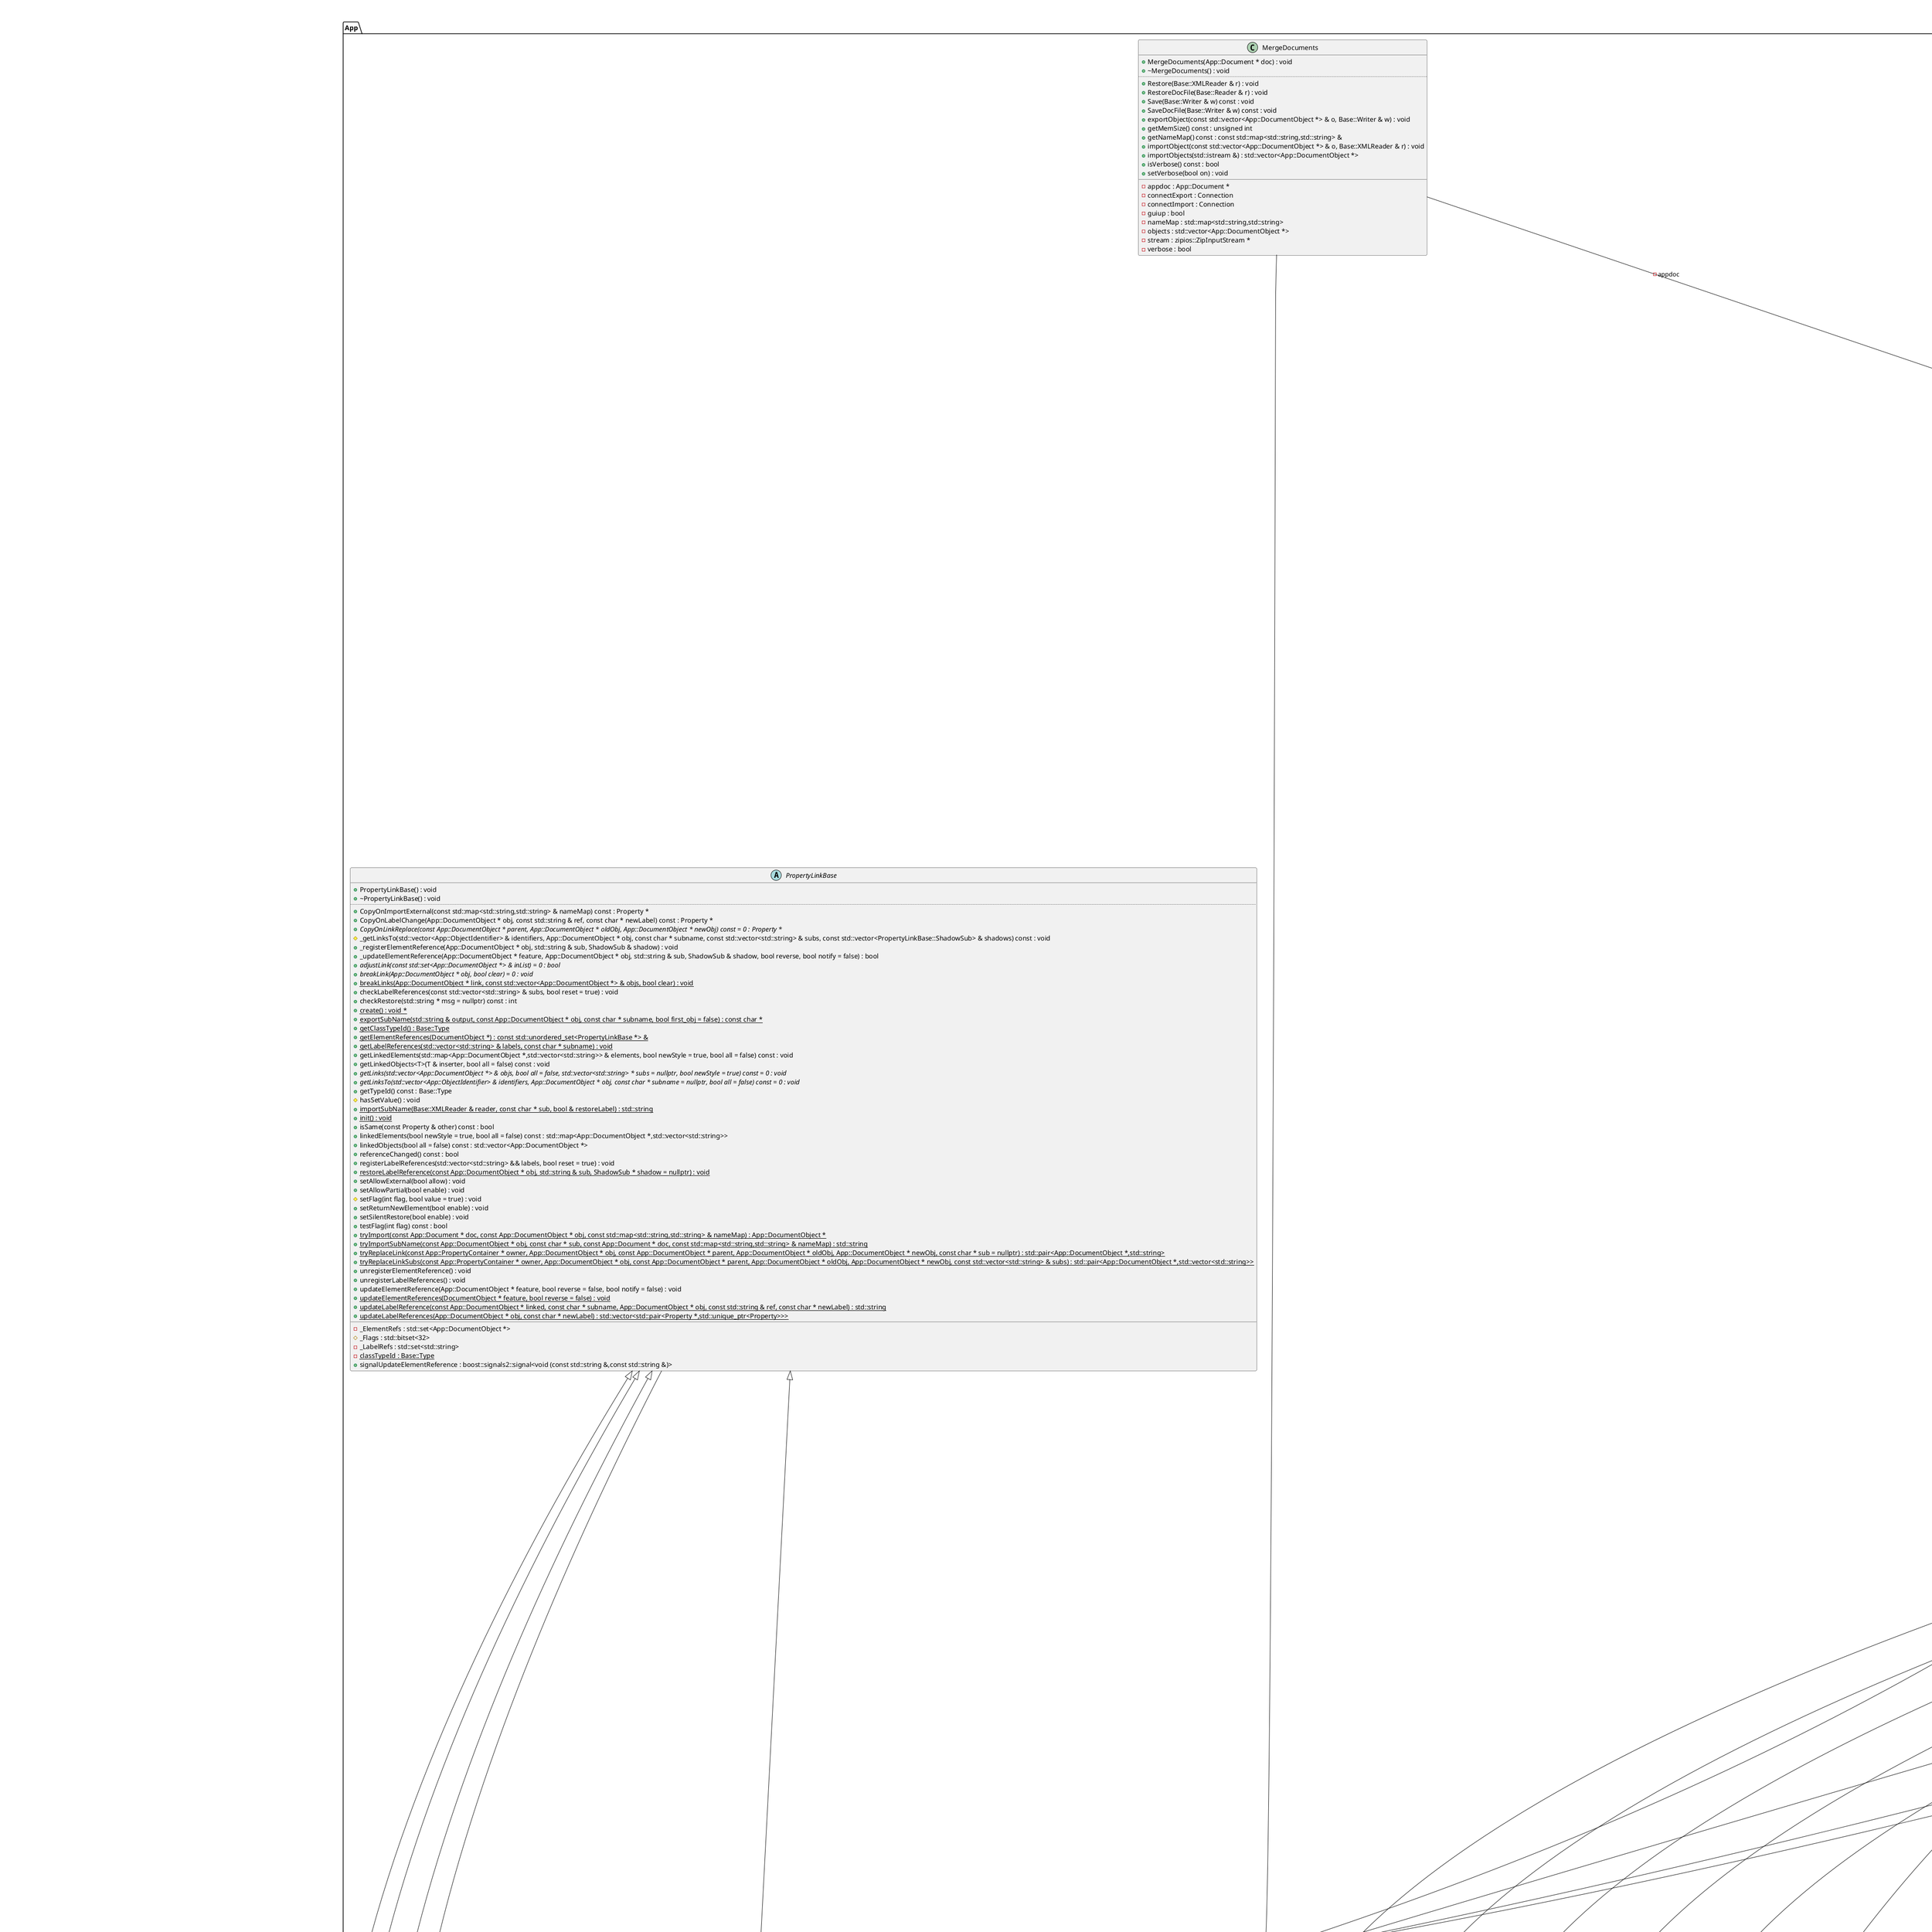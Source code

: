 @startuml
title App::DocumentObject context
package [Data] as C_0007944022382666682349 {
class "HistoryItem" as C_0014877617629229202398
class C_0014877617629229202398 [[https://github.com/FreeCAD/FreeCAD/blob/2fcc5317fe3aee96ca73475986a577719fc78e20/src/App/MappedElement.h#L102{HistoryItem}]] {
+HistoryItem(App::DocumentObject * obj, const Data::MappedName & name) : void [[[https://github.com/FreeCAD/FreeCAD/blob/2fcc5317fe3aee96ca73475986a577719fc78e20/src/App/MappedElement.h#L108{HistoryItem}]]]
__
+element : Data::MappedName [[[https://github.com/FreeCAD/FreeCAD/blob/2fcc5317fe3aee96ca73475986a577719fc78e20/src/App/MappedElement.h#L105{element}]]]
+index : Data::IndexedName [[[https://github.com/FreeCAD/FreeCAD/blob/2fcc5317fe3aee96ca73475986a577719fc78e20/src/App/MappedElement.h#L106{index}]]]
+intermediates : std::vector<Data::MappedName> [[[https://github.com/FreeCAD/FreeCAD/blob/2fcc5317fe3aee96ca73475986a577719fc78e20/src/App/MappedElement.h#L107{intermediates}]]]
+obj : App::DocumentObject * [[[https://github.com/FreeCAD/FreeCAD/blob/2fcc5317fe3aee96ca73475986a577719fc78e20/src/App/MappedElement.h#L103{obj}]]]
+tag : long [[[https://github.com/FreeCAD/FreeCAD/blob/2fcc5317fe3aee96ca73475986a577719fc78e20/src/App/MappedElement.h#L104{tag}]]]
}
}
package [App] as C_0018282610363821501524 {
class "DocumentObject" as C_0013438737591560532615
class C_0013438737591560532615 [[https://github.com/FreeCAD/FreeCAD/blob/2fcc5317fe3aee96ca73475986a577719fc78e20/src/App/PropertyContainer.h#L42{DocumentObject}]] {
__
}
abstract "PropertyLinkBase" as C_0002608726600132821089
abstract C_0002608726600132821089 [[https://github.com/FreeCAD/FreeCAD/blob/2fcc5317fe3aee96ca73475986a577719fc78e20/src/App/PropertyLinks.h#L103{PropertyLinkBase}]] {
+PropertyLinkBase() : void [[[https://github.com/FreeCAD/FreeCAD/blob/2fcc5317fe3aee96ca73475986a577719fc78e20/src/App/PropertyLinks.h#L109{PropertyLinkBase}]]]
+~PropertyLinkBase() : void [[[https://github.com/FreeCAD/FreeCAD/blob/2fcc5317fe3aee96ca73475986a577719fc78e20/src/App/PropertyLinks.h#L110{~PropertyLinkBase}]]]
..
+CopyOnImportExternal(const std::map<std::string,std::string> & nameMap) const : Property * [[[https://github.com/FreeCAD/FreeCAD/blob/2fcc5317fe3aee96ca73475986a577719fc78e20/src/App/PropertyLinks.h#L243{CopyOnImportExternal}]]]
+CopyOnLabelChange(App::DocumentObject * obj, const std::string & ref, const char * newLabel) const : Property * [[[https://github.com/FreeCAD/FreeCAD/blob/2fcc5317fe3aee96ca73475986a577719fc78e20/src/App/PropertyLinks.h#L257{CopyOnLabelChange}]]]
{abstract} +CopyOnLinkReplace(const App::DocumentObject * parent, App::DocumentObject * oldObj, App::DocumentObject * newObj) const = 0 : Property * [[[https://github.com/FreeCAD/FreeCAD/blob/2fcc5317fe3aee96ca73475986a577719fc78e20/src/App/PropertyLinks.h#L231{CopyOnLinkReplace}]]]
#_getLinksTo(std::vector<App::ObjectIdentifier> & identifiers, App::DocumentObject * obj, const char * subname, const std::vector<std::string> & subs, const std::vector<PropertyLinkBase::ShadowSub> & shadows) const : void [[[https://github.com/FreeCAD/FreeCAD/blob/2fcc5317fe3aee96ca73475986a577719fc78e20/src/App/PropertyLinks.h#L585{_getLinksTo}]]]
+_registerElementReference(App::DocumentObject * obj, std::string & sub, ShadowSub & shadow) : void [[[https://github.com/FreeCAD/FreeCAD/blob/2fcc5317fe3aee96ca73475986a577719fc78e20/src/App/PropertyLinks.h#L399{_registerElementReference}]]]
+_updateElementReference(App::DocumentObject * feature, App::DocumentObject * obj, std::string & sub, ShadowSub & shadow, bool reverse, bool notify = false) : bool [[[https://github.com/FreeCAD/FreeCAD/blob/2fcc5317fe3aee96ca73475986a577719fc78e20/src/App/PropertyLinks.h#L386{_updateElementReference}]]]
{abstract} +adjustLink(const std::set<App::DocumentObject *> & inList) = 0 : bool [[[https://github.com/FreeCAD/FreeCAD/blob/2fcc5317fe3aee96ca73475986a577719fc78e20/src/App/PropertyLinks.h#L217{adjustLink}]]]
{abstract} +breakLink(App::DocumentObject * obj, bool clear) = 0 : void [[[https://github.com/FreeCAD/FreeCAD/blob/2fcc5317fe3aee96ca73475986a577719fc78e20/src/App/PropertyLinks.h#L206{breakLink}]]]
{static} +breakLinks(App::DocumentObject * link, const std::vector<App::DocumentObject *> & objs, bool clear) : void [[[https://github.com/FreeCAD/FreeCAD/blob/2fcc5317fe3aee96ca73475986a577719fc78e20/src/App/PropertyLinks.h#L409{breakLinks}]]]
+checkLabelReferences(const std::vector<std::string> & subs, bool reset = true) : void [[[https://github.com/FreeCAD/FreeCAD/blob/2fcc5317fe3aee96ca73475986a577719fc78e20/src/App/PropertyLinks.h#L152{checkLabelReferences}]]]
+checkRestore(std::string * msg = nullptr) const : int [[[https://github.com/FreeCAD/FreeCAD/blob/2fcc5317fe3aee96ca73475986a577719fc78e20/src/App/PropertyLinks.h#L169{checkRestore}]]]
{static} +create() : void * [[[https://github.com/FreeCAD/FreeCAD/blob/2fcc5317fe3aee96ca73475986a577719fc78e20/src/Base/BaseClass.h#L52{create}]]]
{static} +exportSubName(std::string & output, const App::DocumentObject * obj, const char * subname, bool first_obj = false) : const char * [[[https://github.com/FreeCAD/FreeCAD/blob/2fcc5317fe3aee96ca73475986a577719fc78e20/src/App/PropertyLinks.h#L466{exportSubName}]]]
{static} +getClassTypeId() : Base::Type [[[https://github.com/FreeCAD/FreeCAD/blob/2fcc5317fe3aee96ca73475986a577719fc78e20/src/Base/BaseClass.h#L49{getClassTypeId}]]]
{static} +getElementReferences(DocumentObject *) : const std::unordered_set<PropertyLinkBase *> & [[[https://github.com/FreeCAD/FreeCAD/blob/2fcc5317fe3aee96ca73475986a577719fc78e20/src/App/PropertyLinks.h#L368{getElementReferences}]]]
{static} +getLabelReferences(std::vector<std::string> & labels, const char * subname) : void [[[https://github.com/FreeCAD/FreeCAD/blob/2fcc5317fe3aee96ca73475986a577719fc78e20/src/App/PropertyLinks.h#L518{getLabelReferences}]]]
+getLinkedElements(std::map<App::DocumentObject *,std::vector<std::string>> & elements, bool newStyle = true, bool all = false) const : void [[[https://github.com/FreeCAD/FreeCAD/blob/2fcc5317fe3aee96ca73475986a577719fc78e20/src/App/PropertyLinks.h#L282{getLinkedElements}]]]
+getLinkedObjects<T>(T & inserter, bool all = false) const : void
{abstract} +getLinks(std::vector<App::DocumentObject *> & objs, bool all = false, std::vector<std::string> * subs = nullptr, bool newStyle = true) const = 0 : void [[[https://github.com/FreeCAD/FreeCAD/blob/2fcc5317fe3aee96ca73475986a577719fc78e20/src/App/PropertyLinks.h#L183{getLinks}]]]
{abstract} +getLinksTo(std::vector<App::ObjectIdentifier> & identifiers, App::DocumentObject * obj, const char * subname = nullptr, bool all = false) const = 0 : void [[[https://github.com/FreeCAD/FreeCAD/blob/2fcc5317fe3aee96ca73475986a577719fc78e20/src/App/PropertyLinks.h#L194{getLinksTo}]]]
+getTypeId() const : Base::Type [[[https://github.com/FreeCAD/FreeCAD/blob/2fcc5317fe3aee96ca73475986a577719fc78e20/src/Base/BaseClass.h#L50{getTypeId}]]]
#hasSetValue() : void [[[https://github.com/FreeCAD/FreeCAD/blob/2fcc5317fe3aee96ca73475986a577719fc78e20/src/App/PropertyLinks.h#L577{hasSetValue}]]]
{static} +importSubName(Base::XMLReader & reader, const char * sub, bool & restoreLabel) : std::string [[[https://github.com/FreeCAD/FreeCAD/blob/2fcc5317fe3aee96ca73475986a577719fc78e20/src/App/PropertyLinks.h#L484{importSubName}]]]
{static} +init() : void [[[https://github.com/FreeCAD/FreeCAD/blob/2fcc5317fe3aee96ca73475986a577719fc78e20/src/Base/BaseClass.h#L51{init}]]]
+isSame(const Property & other) const : bool [[[https://github.com/FreeCAD/FreeCAD/blob/2fcc5317fe3aee96ca73475986a577719fc78e20/src/App/PropertyLinks.h#L304{isSame}]]]
+linkedElements(bool newStyle = true, bool all = false) const : std::map<App::DocumentObject *,std::vector<std::string>> [[[https://github.com/FreeCAD/FreeCAD/blob/2fcc5317fe3aee96ca73475986a577719fc78e20/src/App/PropertyLinks.h#L296{linkedElements}]]]
+linkedObjects(bool all = false) const : std::vector<App::DocumentObject *> [[[https://github.com/FreeCAD/FreeCAD/blob/2fcc5317fe3aee96ca73475986a577719fc78e20/src/App/PropertyLinks.h#L267{linkedObjects}]]]
+referenceChanged() const : bool [[[https://github.com/FreeCAD/FreeCAD/blob/2fcc5317fe3aee96ca73475986a577719fc78e20/src/App/PropertyLinks.h#L158{referenceChanged}]]]
+registerLabelReferences(std::vector<std::string> && labels, bool reset = true) : void [[[https://github.com/FreeCAD/FreeCAD/blob/2fcc5317fe3aee96ca73475986a577719fc78e20/src/App/PropertyLinks.h#L141{registerLabelReferences}]]]
{static} +restoreLabelReference(const App::DocumentObject * obj, std::string & sub, ShadowSub * shadow = nullptr) : void [[[https://github.com/FreeCAD/FreeCAD/blob/2fcc5317fe3aee96ca73475986a577719fc78e20/src/App/PropertyLinks.h#L506{restoreLabelReference}]]]
+setAllowExternal(bool allow) : void [[[https://github.com/FreeCAD/FreeCAD/blob/2fcc5317fe3aee96ca73475986a577719fc78e20/src/App/PropertyLinks.h#L314{setAllowExternal}]]]
+setAllowPartial(bool enable) : void [[[https://github.com/FreeCAD/FreeCAD/blob/2fcc5317fe3aee96ca73475986a577719fc78e20/src/App/PropertyLinks.h#L568{setAllowPartial}]]]
#setFlag(int flag, bool value = true) : void [[[https://github.com/FreeCAD/FreeCAD/blob/2fcc5317fe3aee96ca73475986a577719fc78e20/src/App/PropertyLinks.h#L581{setFlag}]]]
+setReturnNewElement(bool enable) : void [[[https://github.com/FreeCAD/FreeCAD/blob/2fcc5317fe3aee96ca73475986a577719fc78e20/src/App/PropertyLinks.h#L570{setReturnNewElement}]]]
+setSilentRestore(bool enable) : void [[[https://github.com/FreeCAD/FreeCAD/blob/2fcc5317fe3aee96ca73475986a577719fc78e20/src/App/PropertyLinks.h#L572{setSilentRestore}]]]
+testFlag(int flag) const : bool [[[https://github.com/FreeCAD/FreeCAD/blob/2fcc5317fe3aee96ca73475986a577719fc78e20/src/App/PropertyLinks.h#L564{testFlag}]]]
{static} +tryImport(const App::Document * doc, const App::DocumentObject * obj, const std::map<std::string,std::string> & nameMap) : App::DocumentObject * [[[https://github.com/FreeCAD/FreeCAD/blob/2fcc5317fe3aee96ca73475986a577719fc78e20/src/App/PropertyLinks.h#L441{tryImport}]]]
{static} +tryImportSubName(const App::DocumentObject * obj, const char * sub, const App::Document * doc, const std::map<std::string,std::string> & nameMap) : std::string [[[https://github.com/FreeCAD/FreeCAD/blob/2fcc5317fe3aee96ca73475986a577719fc78e20/src/App/PropertyLinks.h#L426{tryImportSubName}]]]
{static} +tryReplaceLink(const App::PropertyContainer * owner, App::DocumentObject * obj, const App::DocumentObject * parent, App::DocumentObject * oldObj, App::DocumentObject * newObj, const char * sub = nullptr) : std::pair<App::DocumentObject *,std::string> [[[https://github.com/FreeCAD/FreeCAD/blob/2fcc5317fe3aee96ca73475986a577719fc78e20/src/App/PropertyLinks.h#L337{tryReplaceLink}]]]
{static} +tryReplaceLinkSubs(const App::PropertyContainer * owner, App::DocumentObject * obj, const App::DocumentObject * parent, App::DocumentObject * oldObj, App::DocumentObject * newObj, const std::vector<std::string> & subs) : std::pair<App::DocumentObject *,std::vector<std::string>> [[[https://github.com/FreeCAD/FreeCAD/blob/2fcc5317fe3aee96ca73475986a577719fc78e20/src/App/PropertyLinks.h#L357{tryReplaceLinkSubs}]]]
+unregisterElementReference() : void [[[https://github.com/FreeCAD/FreeCAD/blob/2fcc5317fe3aee96ca73475986a577719fc78e20/src/App/PropertyLinks.h#L133{unregisterElementReference}]]]
+unregisterLabelReferences() : void [[[https://github.com/FreeCAD/FreeCAD/blob/2fcc5317fe3aee96ca73475986a577719fc78e20/src/App/PropertyLinks.h#L155{unregisterLabelReferences}]]]
+updateElementReference(App::DocumentObject * feature, bool reverse = false, bool notify = false) : void [[[https://github.com/FreeCAD/FreeCAD/blob/2fcc5317fe3aee96ca73475986a577719fc78e20/src/App/PropertyLinks.h#L124{updateElementReference}]]]
{static} +updateElementReferences(DocumentObject * feature, bool reverse = false) : void [[[https://github.com/FreeCAD/FreeCAD/blob/2fcc5317fe3aee96ca73475986a577719fc78e20/src/App/PropertyLinks.h#L365{updateElementReferences}]]]
{static} +updateLabelReference(const App::DocumentObject * linked, const char * subname, App::DocumentObject * obj, const std::string & ref, const char * newLabel) : std::string [[[https://github.com/FreeCAD/FreeCAD/blob/2fcc5317fe3aee96ca73475986a577719fc78e20/src/App/PropertyLinks.h#L550{updateLabelReference}]]]
{static} +updateLabelReferences(App::DocumentObject * obj, const char * newLabel) : std::vector<std::pair<Property *,std::unique_ptr<Property>>> [[[https://github.com/FreeCAD/FreeCAD/blob/2fcc5317fe3aee96ca73475986a577719fc78e20/src/App/PropertyLinks.h#L528{updateLabelReferences}]]]
__
-_ElementRefs : std::set<App::DocumentObject *> [[[https://github.com/FreeCAD/FreeCAD/blob/2fcc5317fe3aee96ca73475986a577719fc78e20/src/App/PropertyLinks.h#L594{_ElementRefs}]]]
#_Flags : std::bitset<32> [[[https://github.com/FreeCAD/FreeCAD/blob/2fcc5317fe3aee96ca73475986a577719fc78e20/src/App/PropertyLinks.h#L580{_Flags}]]]
-_LabelRefs : std::set<std::string> [[[https://github.com/FreeCAD/FreeCAD/blob/2fcc5317fe3aee96ca73475986a577719fc78e20/src/App/PropertyLinks.h#L593{_LabelRefs}]]]
{static} -classTypeId : Base::Type [[[https://github.com/FreeCAD/FreeCAD/blob/2fcc5317fe3aee96ca73475986a577719fc78e20/src/Base/BaseClass.h#L55{classTypeId}]]]
+signalUpdateElementReference : boost::signals2::signal<void (const std::string &,const std::string &)> [[[https://github.com/FreeCAD/FreeCAD/blob/2fcc5317fe3aee96ca73475986a577719fc78e20/src/App/PropertyLinks.h#L574{signalUpdateElementReference}]]]
}
class "PropertyLink" as C_0005394693048280462702
class C_0005394693048280462702 [[https://github.com/FreeCAD/FreeCAD/blob/2fcc5317fe3aee96ca73475986a577719fc78e20/src/App/PropertyLinks.h#L605{PropertyLink}]] {
+PropertyLink() : void [[[https://github.com/FreeCAD/FreeCAD/blob/2fcc5317fe3aee96ca73475986a577719fc78e20/src/App/PropertyLinks.h#L614{PropertyLink}]]]
+~PropertyLink() : void [[[https://github.com/FreeCAD/FreeCAD/blob/2fcc5317fe3aee96ca73475986a577719fc78e20/src/App/PropertyLinks.h#L620{~PropertyLink}]]]
..
+Copy() const : Property * [[[https://github.com/FreeCAD/FreeCAD/blob/2fcc5317fe3aee96ca73475986a577719fc78e20/src/App/PropertyLinks.h#L649{Copy}]]]
+CopyOnLinkReplace(const App::DocumentObject * parent, App::DocumentObject * oldObj, App::DocumentObject * newObj) const : Property * [[[https://github.com/FreeCAD/FreeCAD/blob/2fcc5317fe3aee96ca73475986a577719fc78e20/src/App/PropertyLinks.h#L670{CopyOnLinkReplace}]]]
+Paste(const Property & from) : void [[[https://github.com/FreeCAD/FreeCAD/blob/2fcc5317fe3aee96ca73475986a577719fc78e20/src/App/PropertyLinks.h#L650{Paste}]]]
+Restore(Base::XMLReader & reader) : void [[[https://github.com/FreeCAD/FreeCAD/blob/2fcc5317fe3aee96ca73475986a577719fc78e20/src/App/PropertyLinks.h#L647{Restore}]]]
+Save(Base::Writer & writer) const : void [[[https://github.com/FreeCAD/FreeCAD/blob/2fcc5317fe3aee96ca73475986a577719fc78e20/src/App/PropertyLinks.h#L646{Save}]]]
+adjustLink(const std::set<App::DocumentObject *> & inList) : bool [[[https://github.com/FreeCAD/FreeCAD/blob/2fcc5317fe3aee96ca73475986a577719fc78e20/src/App/PropertyLinks.h#L668{adjustLink}]]]
+breakLink(App::DocumentObject * obj, bool clear) : void [[[https://github.com/FreeCAD/FreeCAD/blob/2fcc5317fe3aee96ca73475986a577719fc78e20/src/App/PropertyLinks.h#L666{breakLink}]]]
{static} +create() : void * [[[https://github.com/FreeCAD/FreeCAD/blob/2fcc5317fe3aee96ca73475986a577719fc78e20/src/Base/BaseClass.h#L52{create}]]]
{static} +getClassTypeId() : Base::Type [[[https://github.com/FreeCAD/FreeCAD/blob/2fcc5317fe3aee96ca73475986a577719fc78e20/src/Base/BaseClass.h#L49{getClassTypeId}]]]
+getEditorName() const : const char * [[[https://github.com/FreeCAD/FreeCAD/blob/2fcc5317fe3aee96ca73475986a577719fc78e20/src/App/PropertyLinks.h#L655{getEditorName}]]]
+getLinks(std::vector<App::DocumentObject *> & objs, bool all = false, std::vector<std::string> * subs = nullptr, bool newStyle = true) const : void [[[https://github.com/FreeCAD/FreeCAD/blob/2fcc5317fe3aee96ca73475986a577719fc78e20/src/App/PropertyLinks.h#L658{getLinks}]]]
+getLinksTo(std::vector<App::ObjectIdentifier> & identifiers, App::DocumentObject * obj, const char * subname = nullptr, bool all = false) const : void [[[https://github.com/FreeCAD/FreeCAD/blob/2fcc5317fe3aee96ca73475986a577719fc78e20/src/App/PropertyLinks.h#L661{getLinksTo}]]]
+getMemSize() const : unsigned int [[[https://github.com/FreeCAD/FreeCAD/blob/2fcc5317fe3aee96ca73475986a577719fc78e20/src/App/PropertyLinks.h#L652{getMemSize}]]]
+getPyObject() : PyObject * [[[https://github.com/FreeCAD/FreeCAD/blob/2fcc5317fe3aee96ca73475986a577719fc78e20/src/App/PropertyLinks.h#L643{getPyObject}]]]
+getTypeId() const : Base::Type [[[https://github.com/FreeCAD/FreeCAD/blob/2fcc5317fe3aee96ca73475986a577719fc78e20/src/Base/BaseClass.h#L50{getTypeId}]]]
+getValue(Base::Type t) const : App::DocumentObject * [[[https://github.com/FreeCAD/FreeCAD/blob/2fcc5317fe3aee96ca73475986a577719fc78e20/src/App/PropertyLinks.h#L634{getValue}]]]
+getValue() const : App::DocumentObject * [[[https://github.com/FreeCAD/FreeCAD/blob/2fcc5317fe3aee96ca73475986a577719fc78e20/src/App/PropertyLinks.h#L630{getValue}]]]
+getValue<_type>() const : _type
{static} +init() : void [[[https://github.com/FreeCAD/FreeCAD/blob/2fcc5317fe3aee96ca73475986a577719fc78e20/src/Base/BaseClass.h#L51{init}]]]
+resetLink() : void [[[https://github.com/FreeCAD/FreeCAD/blob/2fcc5317fe3aee96ca73475986a577719fc78e20/src/App/PropertyLinks.h#L622{resetLink}]]]
+setPyObject(PyObject *) : void [[[https://github.com/FreeCAD/FreeCAD/blob/2fcc5317fe3aee96ca73475986a577719fc78e20/src/App/PropertyLinks.h#L644{setPyObject}]]]
+setValue(App::DocumentObject *) : void [[[https://github.com/FreeCAD/FreeCAD/blob/2fcc5317fe3aee96ca73475986a577719fc78e20/src/App/PropertyLinks.h#L626{setValue}]]]
__
#_pcLink : App::DocumentObject * [[[https://github.com/FreeCAD/FreeCAD/blob/2fcc5317fe3aee96ca73475986a577719fc78e20/src/App/PropertyLinks.h#L673{_pcLink}]]]
{static} -classTypeId : Base::Type [[[https://github.com/FreeCAD/FreeCAD/blob/2fcc5317fe3aee96ca73475986a577719fc78e20/src/Base/BaseClass.h#L55{classTypeId}]]]
}
class "PropertyLinkSub" as C_0013271696616023367735
class C_0013271696616023367735 [[https://github.com/FreeCAD/FreeCAD/blob/2fcc5317fe3aee96ca73475986a577719fc78e20/src/App/PropertyLinks.h#L811{PropertyLinkSub}]] {
+PropertyLinkSub() : void [[[https://github.com/FreeCAD/FreeCAD/blob/2fcc5317fe3aee96ca73475986a577719fc78e20/src/App/PropertyLinks.h#L820{PropertyLinkSub}]]]
+~PropertyLinkSub() : void [[[https://github.com/FreeCAD/FreeCAD/blob/2fcc5317fe3aee96ca73475986a577719fc78e20/src/App/PropertyLinks.h#L826{~PropertyLinkSub}]]]
..
+Copy() const : Property * [[[https://github.com/FreeCAD/FreeCAD/blob/2fcc5317fe3aee96ca73475986a577719fc78e20/src/App/PropertyLinks.h#L872{Copy}]]]
+CopyOnImportExternal(const std::map<std::string,std::string> & nameMap) const : Property * [[[https://github.com/FreeCAD/FreeCAD/blob/2fcc5317fe3aee96ca73475986a577719fc78e20/src/App/PropertyLinks.h#L879{CopyOnImportExternal}]]]
+CopyOnLabelChange(App::DocumentObject * obj, const std::string & ref, const char * newLabel) const : Property * [[[https://github.com/FreeCAD/FreeCAD/blob/2fcc5317fe3aee96ca73475986a577719fc78e20/src/App/PropertyLinks.h#L881{CopyOnLabelChange}]]]
+CopyOnLinkReplace(const App::DocumentObject * parent, App::DocumentObject * oldObj, App::DocumentObject * newObj) const : Property * [[[https://github.com/FreeCAD/FreeCAD/blob/2fcc5317fe3aee96ca73475986a577719fc78e20/src/App/PropertyLinks.h#L884{CopyOnLinkReplace}]]]
+Paste(const Property & from) : void [[[https://github.com/FreeCAD/FreeCAD/blob/2fcc5317fe3aee96ca73475986a577719fc78e20/src/App/PropertyLinks.h#L873{Paste}]]]
+Restore(Base::XMLReader & reader) : void [[[https://github.com/FreeCAD/FreeCAD/blob/2fcc5317fe3aee96ca73475986a577719fc78e20/src/App/PropertyLinks.h#L870{Restore}]]]
+Save(Base::Writer & writer) const : void [[[https://github.com/FreeCAD/FreeCAD/blob/2fcc5317fe3aee96ca73475986a577719fc78e20/src/App/PropertyLinks.h#L869{Save}]]]
+adjustLink(const std::set<App::DocumentObject *> & inList) : bool [[[https://github.com/FreeCAD/FreeCAD/blob/2fcc5317fe3aee96ca73475986a577719fc78e20/src/App/PropertyLinks.h#L906{adjustLink}]]]
+afterRestore() : void [[[https://github.com/FreeCAD/FreeCAD/blob/2fcc5317fe3aee96ca73475986a577719fc78e20/src/App/PropertyLinks.h#L828{afterRestore}]]]
+breakLink(App::DocumentObject * obj, bool clear) : void [[[https://github.com/FreeCAD/FreeCAD/blob/2fcc5317fe3aee96ca73475986a577719fc78e20/src/App/PropertyLinks.h#L904{breakLink}]]]
{static} +create() : void * [[[https://github.com/FreeCAD/FreeCAD/blob/2fcc5317fe3aee96ca73475986a577719fc78e20/src/Base/BaseClass.h#L52{create}]]]
{static} +getClassTypeId() : Base::Type [[[https://github.com/FreeCAD/FreeCAD/blob/2fcc5317fe3aee96ca73475986a577719fc78e20/src/Base/BaseClass.h#L49{getClassTypeId}]]]
+getEditorName() const : const char * [[[https://github.com/FreeCAD/FreeCAD/blob/2fcc5317fe3aee96ca73475986a577719fc78e20/src/App/PropertyLinks.h#L875{getEditorName}]]]
+getLinks(std::vector<App::DocumentObject *> & objs, bool all = false, std::vector<std::string> * subs = nullptr, bool newStyle = true) const : void [[[https://github.com/FreeCAD/FreeCAD/blob/2fcc5317fe3aee96ca73475986a577719fc78e20/src/App/PropertyLinks.h#L896{getLinks}]]]
+getLinksTo(std::vector<App::ObjectIdentifier> & identifiers, App::DocumentObject * obj, const char * subname = nullptr, bool all = false) const : void [[[https://github.com/FreeCAD/FreeCAD/blob/2fcc5317fe3aee96ca73475986a577719fc78e20/src/App/PropertyLinks.h#L899{getLinksTo}]]]
+getMemSize() const : unsigned int [[[https://github.com/FreeCAD/FreeCAD/blob/2fcc5317fe3aee96ca73475986a577719fc78e20/src/App/PropertyLinks.h#L887{getMemSize}]]]
+getPyObject() : PyObject * [[[https://github.com/FreeCAD/FreeCAD/blob/2fcc5317fe3aee96ca73475986a577719fc78e20/src/App/PropertyLinks.h#L866{getPyObject}]]]
+getShadowSubs() const : const std::vector<ShadowSub> & [[[https://github.com/FreeCAD/FreeCAD/blob/2fcc5317fe3aee96ca73475986a577719fc78e20/src/App/PropertyLinks.h#L846{getShadowSubs}]]]
+getSubValues(bool newStyle) const : std::vector<std::string> [[[https://github.com/FreeCAD/FreeCAD/blob/2fcc5317fe3aee96ca73475986a577719fc78e20/src/App/PropertyLinks.h#L850{getSubValues}]]]
+getSubValues() const : const std::vector<std::string> & [[[https://github.com/FreeCAD/FreeCAD/blob/2fcc5317fe3aee96ca73475986a577719fc78e20/src/App/PropertyLinks.h#L843{getSubValues}]]]
+getSubValuesStartsWith(const char *, bool newStyle = false) const : std::vector<std::string> [[[https://github.com/FreeCAD/FreeCAD/blob/2fcc5317fe3aee96ca73475986a577719fc78e20/src/App/PropertyLinks.h#L853{getSubValuesStartsWith}]]]
+getTypeId() const : Base::Type [[[https://github.com/FreeCAD/FreeCAD/blob/2fcc5317fe3aee96ca73475986a577719fc78e20/src/Base/BaseClass.h#L50{getTypeId}]]]
+getValue(Base::Type t) const : App::DocumentObject * [[[https://github.com/FreeCAD/FreeCAD/blob/2fcc5317fe3aee96ca73475986a577719fc78e20/src/App/PropertyLinks.h#L857{getValue}]]]
+getValue() const : App::DocumentObject * [[[https://github.com/FreeCAD/FreeCAD/blob/2fcc5317fe3aee96ca73475986a577719fc78e20/src/App/PropertyLinks.h#L840{getValue}]]]
+getValue<_type>() const : _type
{static} +init() : void [[[https://github.com/FreeCAD/FreeCAD/blob/2fcc5317fe3aee96ca73475986a577719fc78e20/src/Base/BaseClass.h#L51{init}]]]
+onContainerRestored() : void [[[https://github.com/FreeCAD/FreeCAD/blob/2fcc5317fe3aee96ca73475986a577719fc78e20/src/App/PropertyLinks.h#L829{onContainerRestored}]]]
+referenceChanged() const : bool [[[https://github.com/FreeCAD/FreeCAD/blob/2fcc5317fe3aee96ca73475986a577719fc78e20/src/App/PropertyLinks.h#L894{referenceChanged}]]]
+setPyObject(PyObject *) : void [[[https://github.com/FreeCAD/FreeCAD/blob/2fcc5317fe3aee96ca73475986a577719fc78e20/src/App/PropertyLinks.h#L867{setPyObject}]]]
+setSyncSubObject(bool enable) : void [[[https://github.com/FreeCAD/FreeCAD/blob/2fcc5317fe3aee96ca73475986a577719fc78e20/src/App/PropertyLinks.h#L908{setSyncSubObject}]]]
+setValue(App::DocumentObject *, std::vector<std::string> && SubList = ={}, std::vector<ShadowSub> && ShadowSubList = ={}) : void [[[https://github.com/FreeCAD/FreeCAD/blob/2fcc5317fe3aee96ca73475986a577719fc78e20/src/App/PropertyLinks.h#L835{setValue}]]]
+setValue(App::DocumentObject *, const std::vector<std::string> & SubList, std::vector<ShadowSub> && ShadowSubList = ={}) : void [[[https://github.com/FreeCAD/FreeCAD/blob/2fcc5317fe3aee96ca73475986a577719fc78e20/src/App/PropertyLinks.h#L833{setValue}]]]
+updateElementReference(DocumentObject * feature, bool reverse = false, bool notify = false) : void [[[https://github.com/FreeCAD/FreeCAD/blob/2fcc5317fe3aee96ca73475986a577719fc78e20/src/App/PropertyLinks.h#L891{updateElementReference}]]]
__
#_ShadowSubList : std::vector<ShadowSub> [[[https://github.com/FreeCAD/FreeCAD/blob/2fcc5317fe3aee96ca73475986a577719fc78e20/src/App/PropertyLinks.h#L912{_ShadowSubList}]]]
#_cSubList : std::vector<std::string> [[[https://github.com/FreeCAD/FreeCAD/blob/2fcc5317fe3aee96ca73475986a577719fc78e20/src/App/PropertyLinks.h#L911{_cSubList}]]]
#_mapped : std::vector<int> [[[https://github.com/FreeCAD/FreeCAD/blob/2fcc5317fe3aee96ca73475986a577719fc78e20/src/App/PropertyLinks.h#L913{_mapped}]]]
#_pcLinkSub : App::DocumentObject * [[[https://github.com/FreeCAD/FreeCAD/blob/2fcc5317fe3aee96ca73475986a577719fc78e20/src/App/PropertyLinks.h#L910{_pcLinkSub}]]]
#_restoreLabel : bool [[[https://github.com/FreeCAD/FreeCAD/blob/2fcc5317fe3aee96ca73475986a577719fc78e20/src/App/PropertyLinks.h#L914{_restoreLabel}]]]
{static} -classTypeId : Base::Type [[[https://github.com/FreeCAD/FreeCAD/blob/2fcc5317fe3aee96ca73475986a577719fc78e20/src/Base/BaseClass.h#L55{classTypeId}]]]
}
class "PropertyLinkSubList" as C_0013815104530485117626
class C_0013815104530485117626 [[https://github.com/FreeCAD/FreeCAD/blob/2fcc5317fe3aee96ca73475986a577719fc78e20/src/App/PropertyLinks.h#L944{PropertyLinkSubList}]] {
+PropertyLinkSubList() : void [[[https://github.com/FreeCAD/FreeCAD/blob/2fcc5317fe3aee96ca73475986a577719fc78e20/src/App/PropertyLinks.h#L954{PropertyLinkSubList}]]]
+~PropertyLinkSubList() : void [[[https://github.com/FreeCAD/FreeCAD/blob/2fcc5317fe3aee96ca73475986a577719fc78e20/src/App/PropertyLinks.h#L960{~PropertyLinkSubList}]]]
..
+Copy() const : Property * [[[https://github.com/FreeCAD/FreeCAD/blob/2fcc5317fe3aee96ca73475986a577719fc78e20/src/App/PropertyLinks.h#L1026{Copy}]]]
+CopyOnImportExternal(const std::map<std::string,std::string> & nameMap) const : Property * [[[https://github.com/FreeCAD/FreeCAD/blob/2fcc5317fe3aee96ca73475986a577719fc78e20/src/App/PropertyLinks.h#L1033{CopyOnImportExternal}]]]
+CopyOnLabelChange(App::DocumentObject * obj, const std::string & ref, const char * newLabel) const : Property * [[[https://github.com/FreeCAD/FreeCAD/blob/2fcc5317fe3aee96ca73475986a577719fc78e20/src/App/PropertyLinks.h#L1035{CopyOnLabelChange}]]]
+CopyOnLinkReplace(const App::DocumentObject * parent, App::DocumentObject * oldObj, App::DocumentObject * newObj) const : Property * [[[https://github.com/FreeCAD/FreeCAD/blob/2fcc5317fe3aee96ca73475986a577719fc78e20/src/App/PropertyLinks.h#L1038{CopyOnLinkReplace}]]]
+Paste(const Property & from) : void [[[https://github.com/FreeCAD/FreeCAD/blob/2fcc5317fe3aee96ca73475986a577719fc78e20/src/App/PropertyLinks.h#L1027{Paste}]]]
+Restore(Base::XMLReader & reader) : void [[[https://github.com/FreeCAD/FreeCAD/blob/2fcc5317fe3aee96ca73475986a577719fc78e20/src/App/PropertyLinks.h#L1023{Restore}]]]
+Save(Base::Writer & writer) const : void [[[https://github.com/FreeCAD/FreeCAD/blob/2fcc5317fe3aee96ca73475986a577719fc78e20/src/App/PropertyLinks.h#L1022{Save}]]]
+addValue(App::DocumentObject * obj, const std::vector<std::string> & SubList = ={}, bool reset = false) : void [[[https://github.com/FreeCAD/FreeCAD/blob/2fcc5317fe3aee96ca73475986a577719fc78e20/src/App/PropertyLinks.h#L984{addValue}]]]
+adjustLink(const std::set<App::DocumentObject *> & inList) : bool [[[https://github.com/FreeCAD/FreeCAD/blob/2fcc5317fe3aee96ca73475986a577719fc78e20/src/App/PropertyLinks.h#L1058{adjustLink}]]]
+afterRestore() : void [[[https://github.com/FreeCAD/FreeCAD/blob/2fcc5317fe3aee96ca73475986a577719fc78e20/src/App/PropertyLinks.h#L962{afterRestore}]]]
+breakLink(App::DocumentObject * obj, bool clear) : void [[[https://github.com/FreeCAD/FreeCAD/blob/2fcc5317fe3aee96ca73475986a577719fc78e20/src/App/PropertyLinks.h#L1056{breakLink}]]]
{static} +create() : void * [[[https://github.com/FreeCAD/FreeCAD/blob/2fcc5317fe3aee96ca73475986a577719fc78e20/src/Base/BaseClass.h#L52{create}]]]
{static} +getClassTypeId() : Base::Type [[[https://github.com/FreeCAD/FreeCAD/blob/2fcc5317fe3aee96ca73475986a577719fc78e20/src/Base/BaseClass.h#L49{getClassTypeId}]]]
+getEditorName() const : const char * [[[https://github.com/FreeCAD/FreeCAD/blob/2fcc5317fe3aee96ca73475986a577719fc78e20/src/App/PropertyLinks.h#L1029{getEditorName}]]]
+getLinks(std::vector<App::DocumentObject *> & objs, bool all = false, std::vector<std::string> * subs = nullptr, bool newStyle = true) const : void [[[https://github.com/FreeCAD/FreeCAD/blob/2fcc5317fe3aee96ca73475986a577719fc78e20/src/App/PropertyLinks.h#L1048{getLinks}]]]
+getLinksTo(std::vector<App::ObjectIdentifier> & identifiers, App::DocumentObject * obj, const char * subname = nullptr, bool all = false) const : void [[[https://github.com/FreeCAD/FreeCAD/blob/2fcc5317fe3aee96ca73475986a577719fc78e20/src/App/PropertyLinks.h#L1051{getLinksTo}]]]
+getMemSize() const : unsigned int [[[https://github.com/FreeCAD/FreeCAD/blob/2fcc5317fe3aee96ca73475986a577719fc78e20/src/App/PropertyLinks.h#L1041{getMemSize}]]]
+getPyObject() : PyObject * [[[https://github.com/FreeCAD/FreeCAD/blob/2fcc5317fe3aee96ca73475986a577719fc78e20/src/App/PropertyLinks.h#L1019{getPyObject}]]]
+getPyReprString() const : const std::string [[[https://github.com/FreeCAD/FreeCAD/blob/2fcc5317fe3aee96ca73475986a577719fc78e20/src/App/PropertyLinks.h#L990{getPyReprString}]]]
+getShadowSubs() const : const std::vector<ShadowSub> & [[[https://github.com/FreeCAD/FreeCAD/blob/2fcc5317fe3aee96ca73475986a577719fc78e20/src/App/PropertyLinks.h#L1006{getShadowSubs}]]]
+getSize() const : int [[[https://github.com/FreeCAD/FreeCAD/blob/2fcc5317fe3aee96ca73475986a577719fc78e20/src/App/PropertyLinks.h#L965{getSize}]]]
+getSubListValues(bool newStyle = false) const : std::vector<SubSet> [[[https://github.com/FreeCAD/FreeCAD/blob/2fcc5317fe3aee96ca73475986a577719fc78e20/src/App/PropertyLinks.h#L1017{getSubListValues}]]]
+getSubValues() const : const std::vector<std::string> & [[[https://github.com/FreeCAD/FreeCAD/blob/2fcc5317fe3aee96ca73475986a577719fc78e20/src/App/PropertyLinks.h#L1000{getSubValues}]]]
+getSubValues(bool newStyle) const : std::vector<std::string> [[[https://github.com/FreeCAD/FreeCAD/blob/2fcc5317fe3aee96ca73475986a577719fc78e20/src/App/PropertyLinks.h#L1004{getSubValues}]]]
+getTypeId() const : Base::Type [[[https://github.com/FreeCAD/FreeCAD/blob/2fcc5317fe3aee96ca73475986a577719fc78e20/src/Base/BaseClass.h#L50{getTypeId}]]]
+getValue() const : DocumentObject * [[[https://github.com/FreeCAD/FreeCAD/blob/2fcc5317fe3aee96ca73475986a577719fc78e20/src/App/PropertyLinks.h#L998{getValue}]]]
+getValues() const : const std::vector<DocumentObject *> & [[[https://github.com/FreeCAD/FreeCAD/blob/2fcc5317fe3aee96ca73475986a577719fc78e20/src/App/PropertyLinks.h#L986{getValues}]]]
{static} +init() : void [[[https://github.com/FreeCAD/FreeCAD/blob/2fcc5317fe3aee96ca73475986a577719fc78e20/src/Base/BaseClass.h#L51{init}]]]
+onContainerRestored() : void [[[https://github.com/FreeCAD/FreeCAD/blob/2fcc5317fe3aee96ca73475986a577719fc78e20/src/App/PropertyLinks.h#L963{onContainerRestored}]]]
+referenceChanged() const : bool [[[https://github.com/FreeCAD/FreeCAD/blob/2fcc5317fe3aee96ca73475986a577719fc78e20/src/App/PropertyLinks.h#L1046{referenceChanged}]]]
+removeValue(App::DocumentObject * lValue) : int [[[https://github.com/FreeCAD/FreeCAD/blob/2fcc5317fe3aee96ca73475986a577719fc78e20/src/App/PropertyLinks.h#L1014{removeValue}]]]
+setPyObject(PyObject *) : void [[[https://github.com/FreeCAD/FreeCAD/blob/2fcc5317fe3aee96ca73475986a577719fc78e20/src/App/PropertyLinks.h#L1020{setPyObject}]]]
+setSize(int newSize) : void [[[https://github.com/FreeCAD/FreeCAD/blob/2fcc5317fe3aee96ca73475986a577719fc78e20/src/App/PropertyLinks.h#L966{setSize}]]]
+setSubListValues(const std::vector<SubSet> &) : void [[[https://github.com/FreeCAD/FreeCAD/blob/2fcc5317fe3aee96ca73475986a577719fc78e20/src/App/PropertyLinks.h#L1016{setSubListValues}]]]
+setSyncSubObject(bool enable) : void [[[https://github.com/FreeCAD/FreeCAD/blob/2fcc5317fe3aee96ca73475986a577719fc78e20/src/App/PropertyLinks.h#L1060{setSyncSubObject}]]]
+setValue(App::DocumentObject * lValue, const std::vector<std::string> & SubList = std::vector<std::string>()) : void [[[https://github.com/FreeCAD/FreeCAD/blob/2fcc5317fe3aee96ca73475986a577719fc78e20/src/App/PropertyLinks.h#L982{setValue}]]]
+setValue(DocumentObject *, const char *) : void [[[https://github.com/FreeCAD/FreeCAD/blob/2fcc5317fe3aee96ca73475986a577719fc78e20/src/App/PropertyLinks.h#L971{setValue}]]]
+setValues(std::vector<DocumentObject *> &&, std::vector<std::string> && subs, std::vector<ShadowSub> && ShadowSubList = ={}) : void [[[https://github.com/FreeCAD/FreeCAD/blob/2fcc5317fe3aee96ca73475986a577719fc78e20/src/App/PropertyLinks.h#L975{setValues}]]]
+setValues(const std::vector<DocumentObject *> &, const std::vector<std::string> &, std::vector<ShadowSub> && ShadowSubList = ={}) : void [[[https://github.com/FreeCAD/FreeCAD/blob/2fcc5317fe3aee96ca73475986a577719fc78e20/src/App/PropertyLinks.h#L973{setValues}]]]
+setValues(const std::vector<DocumentObject *> &, const std::vector<const char *> &) : void [[[https://github.com/FreeCAD/FreeCAD/blob/2fcc5317fe3aee96ca73475986a577719fc78e20/src/App/PropertyLinks.h#L972{setValues}]]]
+updateElementReference(DocumentObject * feature, bool reverse = false, bool notify = false) : void [[[https://github.com/FreeCAD/FreeCAD/blob/2fcc5317fe3aee96ca73475986a577719fc78e20/src/App/PropertyLinks.h#L1043{updateElementReference}]]]
+upgrade(Base::XMLReader & reader, const char * typeName) : bool [[[https://github.com/FreeCAD/FreeCAD/blob/2fcc5317fe3aee96ca73475986a577719fc78e20/src/App/PropertyLinks.h#L1024{upgrade}]]]
-verifyObject(App::DocumentObject *, App::DocumentObject *) : void [[[https://github.com/FreeCAD/FreeCAD/blob/2fcc5317fe3aee96ca73475986a577719fc78e20/src/App/PropertyLinks.h#L1063{verifyObject}]]]
__
-_ShadowSubList : std::vector<ShadowSub> [[[https://github.com/FreeCAD/FreeCAD/blob/2fcc5317fe3aee96ca73475986a577719fc78e20/src/App/PropertyLinks.h#L1069{_ShadowSubList}]]]
-_lSubList : std::vector<std::string> [[[https://github.com/FreeCAD/FreeCAD/blob/2fcc5317fe3aee96ca73475986a577719fc78e20/src/App/PropertyLinks.h#L1068{_lSubList}]]]
-_lValueList : std::vector<DocumentObject *> [[[https://github.com/FreeCAD/FreeCAD/blob/2fcc5317fe3aee96ca73475986a577719fc78e20/src/App/PropertyLinks.h#L1067{_lValueList}]]]
-_mapped : std::vector<int> [[[https://github.com/FreeCAD/FreeCAD/blob/2fcc5317fe3aee96ca73475986a577719fc78e20/src/App/PropertyLinks.h#L1070{_mapped}]]]
{static} -classTypeId : Base::Type [[[https://github.com/FreeCAD/FreeCAD/blob/2fcc5317fe3aee96ca73475986a577719fc78e20/src/Base/BaseClass.h#L55{classTypeId}]]]
}
class "PropertyXLinkContainer" as C_0003243972351689768810
class C_0003243972351689768810 [[https://github.com/FreeCAD/FreeCAD/blob/2fcc5317fe3aee96ca73475986a577719fc78e20/src/App/PropertyLinks.h#L1409{PropertyXLinkContainer}]] {
+PropertyXLinkContainer() : void [[[https://github.com/FreeCAD/FreeCAD/blob/2fcc5317fe3aee96ca73475986a577719fc78e20/src/App/PropertyLinks.h#L1412{PropertyXLinkContainer}]]]
+~PropertyXLinkContainer() : void [[[https://github.com/FreeCAD/FreeCAD/blob/2fcc5317fe3aee96ca73475986a577719fc78e20/src/App/PropertyLinks.h#L1413{~PropertyXLinkContainer}]]]
..
+Restore(Base::XMLReader & reader) : void [[[https://github.com/FreeCAD/FreeCAD/blob/2fcc5317fe3aee96ca73475986a577719fc78e20/src/App/PropertyLinks.h#L1418{Restore}]]]
+Save(Base::Writer & writer) const : void [[[https://github.com/FreeCAD/FreeCAD/blob/2fcc5317fe3aee96ca73475986a577719fc78e20/src/App/PropertyLinks.h#L1417{Save}]]]
#_onBreakLink(App::DocumentObject * obj) : void [[[https://github.com/FreeCAD/FreeCAD/blob/2fcc5317fe3aee96ca73475986a577719fc78e20/src/App/PropertyLinks.h#L1434{_onBreakLink}]]]
#aboutToSetChildValue(App::Property & prop) : void [[[https://github.com/FreeCAD/FreeCAD/blob/2fcc5317fe3aee96ca73475986a577719fc78e20/src/App/PropertyLinks.h#L1426{aboutToSetChildValue}]]]
+afterRestore() : void [[[https://github.com/FreeCAD/FreeCAD/blob/2fcc5317fe3aee96ca73475986a577719fc78e20/src/App/PropertyLinks.h#L1415{afterRestore}]]]
+breakLink(App::DocumentObject * obj, bool clear) : void [[[https://github.com/FreeCAD/FreeCAD/blob/2fcc5317fe3aee96ca73475986a577719fc78e20/src/App/PropertyLinks.h#L1419{breakLink}]]]
+checkRestore(std::string * msg = nullptr) const : int [[[https://github.com/FreeCAD/FreeCAD/blob/2fcc5317fe3aee96ca73475986a577719fc78e20/src/App/PropertyLinks.h#L1416{checkRestore}]]]
#clearDeps() : void [[[https://github.com/FreeCAD/FreeCAD/blob/2fcc5317fe3aee96ca73475986a577719fc78e20/src/App/PropertyLinks.h#L1432{clearDeps}]]]
{static} +create() : void * [[[https://github.com/FreeCAD/FreeCAD/blob/2fcc5317fe3aee96ca73475986a577719fc78e20/src/Base/BaseClass.h#L52{create}]]]
#createXLink() : PropertyXLink * [[[https://github.com/FreeCAD/FreeCAD/blob/2fcc5317fe3aee96ca73475986a577719fc78e20/src/App/PropertyLinks.h#L1427{createXLink}]]]
{static} +getClassTypeId() : Base::Type [[[https://github.com/FreeCAD/FreeCAD/blob/2fcc5317fe3aee96ca73475986a577719fc78e20/src/Base/BaseClass.h#L49{getClassTypeId}]]]
+getLinks(std::vector<App::DocumentObject *> & objs, bool all = false, std::vector<std::string> * subs = nullptr, bool newStyle = true) const : void [[[https://github.com/FreeCAD/FreeCAD/blob/2fcc5317fe3aee96ca73475986a577719fc78e20/src/App/PropertyLinks.h#L1420{getLinks}]]]
+getTypeId() const : Base::Type [[[https://github.com/FreeCAD/FreeCAD/blob/2fcc5317fe3aee96ca73475986a577719fc78e20/src/Base/BaseClass.h#L50{getTypeId}]]]
{static} +init() : void [[[https://github.com/FreeCAD/FreeCAD/blob/2fcc5317fe3aee96ca73475986a577719fc78e20/src/Base/BaseClass.h#L51{init}]]]
+isLinkedToDocument(const App::Document & doc) const : bool [[[https://github.com/FreeCAD/FreeCAD/blob/2fcc5317fe3aee96ca73475986a577719fc78e20/src/App/PropertyLinks.h#L1423{isLinkedToDocument}]]]
#onAddDep(App::DocumentObject *) : void [[[https://github.com/FreeCAD/FreeCAD/blob/2fcc5317fe3aee96ca73475986a577719fc78e20/src/App/PropertyLinks.h#L1429{onAddDep}]]]
#onBreakLink(App::DocumentObject * obj) : void [[[https://github.com/FreeCAD/FreeCAD/blob/2fcc5317fe3aee96ca73475986a577719fc78e20/src/App/PropertyLinks.h#L1428{onBreakLink}]]]
#onRemoveDep(App::DocumentObject *) : void [[[https://github.com/FreeCAD/FreeCAD/blob/2fcc5317fe3aee96ca73475986a577719fc78e20/src/App/PropertyLinks.h#L1430{onRemoveDep}]]]
#updateDeps(std::map<DocumentObject *,bool> && newDeps) : void [[[https://github.com/FreeCAD/FreeCAD/blob/2fcc5317fe3aee96ca73475986a577719fc78e20/src/App/PropertyLinks.h#L1431{updateDeps}]]]
__
#_Deps : std::map<App::DocumentObject *,bool> [[[https://github.com/FreeCAD/FreeCAD/blob/2fcc5317fe3aee96ca73475986a577719fc78e20/src/App/PropertyLinks.h#L1437{_Deps}]]]
#_DocMap : std::map<std::string,std::string> [[[https://github.com/FreeCAD/FreeCAD/blob/2fcc5317fe3aee96ca73475986a577719fc78e20/src/App/PropertyLinks.h#L1439{_DocMap}]]]
#_LinkRestored : bool [[[https://github.com/FreeCAD/FreeCAD/blob/2fcc5317fe3aee96ca73475986a577719fc78e20/src/App/PropertyLinks.h#L1440{_LinkRestored}]]]
-_XLinkRestores : std::unique_ptr<std::vector<RestoreInfo>> [[[https://github.com/FreeCAD/FreeCAD/blob/2fcc5317fe3aee96ca73475986a577719fc78e20/src/App/PropertyLinks.h#L1449{_XLinkRestores}]]]
#_XLinks : std::map<std::string,std::unique_ptr<PropertyXLink>> [[[https://github.com/FreeCAD/FreeCAD/blob/2fcc5317fe3aee96ca73475986a577719fc78e20/src/App/PropertyLinks.h#L1438{_XLinks}]]]
{static} -classTypeId : Base::Type [[[https://github.com/FreeCAD/FreeCAD/blob/2fcc5317fe3aee96ca73475986a577719fc78e20/src/Base/BaseClass.h#L55{classTypeId}]]]
}
class "DocumentObjectExecReturn" as C_0001459706894189554282
class C_0001459706894189554282 [[https://github.com/FreeCAD/FreeCAD/blob/2fcc5317fe3aee96ca73475986a577719fc78e20/src/App/DocumentObject.h#L75{DocumentObjectExecReturn}]] {
+DocumentObjectExecReturn(const std::string & sWhy, DocumentObject * WhichObject = nullptr) : void [[[https://github.com/FreeCAD/FreeCAD/blob/2fcc5317fe3aee96ca73475986a577719fc78e20/src/App/DocumentObject.h#L78{DocumentObjectExecReturn}]]]
+DocumentObjectExecReturn(const char * sWhy, DocumentObject * WhichObject = nullptr) : void [[[https://github.com/FreeCAD/FreeCAD/blob/2fcc5317fe3aee96ca73475986a577719fc78e20/src/App/DocumentObject.h#L82{DocumentObjectExecReturn}]]]
__
+Which : DocumentObject * [[[https://github.com/FreeCAD/FreeCAD/blob/2fcc5317fe3aee96ca73475986a577719fc78e20/src/App/DocumentObject.h#L90{Which}]]]
+Why : std::string [[[https://github.com/FreeCAD/FreeCAD/blob/2fcc5317fe3aee96ca73475986a577719fc78e20/src/App/DocumentObject.h#L89{Why}]]]
}
enum "DocumentObject::OutListOption" as C_0009785323788553826695
enum C_0009785323788553826695 [[https://github.com/FreeCAD/FreeCAD/blob/2fcc5317fe3aee96ca73475986a577719fc78e20/src/App/DocumentObject.h#L228{DocumentObject::OutListOption}]] {
OutListNoExpression
OutListNoHidden
OutListNoXLinked
}
enum "DocumentObject::GSReason" as C_0003039620255790831392
enum C_0003039620255790831392 [[https://github.com/FreeCAD/FreeCAD/blob/2fcc5317fe3aee96ca73475986a577719fc78e20/src/App/DocumentObject.h#L394{DocumentObject::GSReason}]] {
GS_DEFAULT
GS_SELECT
}
class "Application" as C_0008903278854836561936
class C_0008903278854836561936 [[https://github.com/FreeCAD/FreeCAD/blob/2fcc5317fe3aee96ca73475986a577719fc78e20/src/App/Application.h#L77{Application}]] {
-Application(std::map<std::string,std::string> & mConfig) : void [[[https://github.com/FreeCAD/FreeCAD/blob/2fcc5317fe3aee96ca73475986a577719fc78e20/src/App/Application.h#L499{Application}]]]
-~Application() : void [[[https://github.com/FreeCAD/FreeCAD/blob/2fcc5317fe3aee96ca73475986a577719fc78e20/src/App/Application.h#L501{~Application}]]]
..
+AddParameterSet(const char * sName) : void [[[https://github.com/FreeCAD/FreeCAD/blob/2fcc5317fe3aee96ca73475986a577719fc78e20/src/App/Application.h#L336{AddParameterSet}]]]
{static} +Config() : std::map<std::string,std::string> & [[[https://github.com/FreeCAD/FreeCAD/blob/2fcc5317fe3aee96ca73475986a577719fc78e20/src/App/Application.h#L399{Config}]]]
{static} -ExtractUserPath() : void [[[https://github.com/FreeCAD/FreeCAD/blob/2fcc5317fe3aee96ca73475986a577719fc78e20/src/App/Application.h#L589{ExtractUserPath}]]]
{static} -FindHomePath(const char * sCall) : std::string [[[https://github.com/FreeCAD/FreeCAD/blob/2fcc5317fe3aee96ca73475986a577719fc78e20/src/App/Application.h#L585{FindHomePath}]]]
{static} +GetARGC() : int [[[https://github.com/FreeCAD/FreeCAD/blob/2fcc5317fe3aee96ca73475986a577719fc78e20/src/App/Application.h#L400{GetARGC}]]]
{static} +GetARGV() : char ** [[[https://github.com/FreeCAD/FreeCAD/blob/2fcc5317fe3aee96ca73475986a577719fc78e20/src/App/Application.h#L401{GetARGV}]]]
+GetParameterGroupByPath(const char * sName) : Base::Reference<ParameterGrp> [[[https://github.com/FreeCAD/FreeCAD/blob/2fcc5317fe3aee96ca73475986a577719fc78e20/src/App/Application.h#L332{GetParameterGroupByPath}]]]
+GetParameterSet(const char * sName) const : ParameterManager * [[[https://github.com/FreeCAD/FreeCAD/blob/2fcc5317fe3aee96ca73475986a577719fc78e20/src/App/Application.h#L334{GetParameterSet}]]]
+GetParameterSetList() const : const std::map<std::string,Base::Reference<ParameterManager>> & [[[https://github.com/FreeCAD/FreeCAD/blob/2fcc5317fe3aee96ca73475986a577719fc78e20/src/App/Application.h#L335{GetParameterSetList}]]]
+GetSystemParameter() : ParameterManager & [[[https://github.com/FreeCAD/FreeCAD/blob/2fcc5317fe3aee96ca73475986a577719fc78e20/src/App/Application.h#L320{GetSystemParameter}]]]
+GetUserParameter() : ParameterManager & [[[https://github.com/FreeCAD/FreeCAD/blob/2fcc5317fe3aee96ca73475986a577719fc78e20/src/App/Application.h#L322{GetUserParameter}]]]
{static} -LoadParameters() : void [[[https://github.com/FreeCAD/FreeCAD/blob/2fcc5317fe3aee96ca73475986a577719fc78e20/src/App/Application.h#L591{LoadParameters}]]]
{static} -PrintInitHelp() : void [[[https://github.com/FreeCAD/FreeCAD/blob/2fcc5317fe3aee96ca73475986a577719fc78e20/src/App/Application.h#L587{PrintInitHelp}]]]
+RemoveParameterSet(const char * sName) : void [[[https://github.com/FreeCAD/FreeCAD/blob/2fcc5317fe3aee96ca73475986a577719fc78e20/src/App/Application.h#L337{RemoveParameterSet}]]]
{static} -SaveEnv(const char *) : void [[[https://github.com/FreeCAD/FreeCAD/blob/2fcc5317fe3aee96ca73475986a577719fc78e20/src/App/Application.h#L593{SaveEnv}]]]
+addExportType(const char * Type, const char * ModuleName) : void [[[https://github.com/FreeCAD/FreeCAD/blob/2fcc5317fe3aee96ca73475986a577719fc78e20/src/App/Application.h#L371{addExportType}]]]
+addImportType(const char * Type, const char * ModuleName) : void [[[https://github.com/FreeCAD/FreeCAD/blob/2fcc5317fe3aee96ca73475986a577719fc78e20/src/App/Application.h#L353{addImportType}]]]
+addPendingDocument(const char * FileName, const char * objName, bool allowPartial) : int [[[https://github.com/FreeCAD/FreeCAD/blob/2fcc5317fe3aee96ca73475986a577719fc78e20/src/App/Application.h#L168{addPendingDocument}]]]
{static} +applicationPid() : int64_t [[[https://github.com/FreeCAD/FreeCAD/blob/2fcc5317fe3aee96ca73475986a577719fc78e20/src/App/Application.h#L402{applicationPid}]]]
+changeExportModule(const char * Type, const char * OldModuleName, const char * NewModuleName) : void [[[https://github.com/FreeCAD/FreeCAD/blob/2fcc5317fe3aee96ca73475986a577719fc78e20/src/App/Application.h#L373{changeExportModule}]]]
+changeImportModule(const char * Type, const char * OldModuleName, const char * NewModuleName) : void [[[https://github.com/FreeCAD/FreeCAD/blob/2fcc5317fe3aee96ca73475986a577719fc78e20/src/App/Application.h#L355{changeImportModule}]]]
+checkLinkDepth(int depth, MessageOption option = MessageOption::Error) : int [[[https://github.com/FreeCAD/FreeCAD/blob/2fcc5317fe3aee96ca73475986a577719fc78e20/src/App/Application.h#L438{checkLinkDepth}]]]
{static} -cleanupUnits() : void [[[https://github.com/FreeCAD/FreeCAD/blob/2fcc5317fe3aee96ca73475986a577719fc78e20/src/App/Application.h#L503{cleanupUnits}]]]
+closeActiveTransaction(bool abort = false, int id = 0) : void [[[https://github.com/FreeCAD/FreeCAD/blob/2fcc5317fe3aee96ca73475986a577719fc78e20/src/App/Application.h#L205{closeActiveTransaction}]]]
+closeAllDocuments() : void [[[https://github.com/FreeCAD/FreeCAD/blob/2fcc5317fe3aee96ca73475986a577719fc78e20/src/App/Application.h#L166{closeAllDocuments}]]]
+closeDocument(const char * name) : bool [[[https://github.com/FreeCAD/FreeCAD/blob/2fcc5317fe3aee96ca73475986a577719fc78e20/src/App/Application.h#L100{closeDocument}]]]
{static} +destruct() : void [[[https://github.com/FreeCAD/FreeCAD/blob/2fcc5317fe3aee96ca73475986a577719fc78e20/src/App/Application.h#L392{destruct}]]]
{static} +destructObserver() : void [[[https://github.com/FreeCAD/FreeCAD/blob/2fcc5317fe3aee96ca73475986a577719fc78e20/src/App/Application.h#L393{destructObserver}]]]
+getActiveDocument() const : App::Document * [[[https://github.com/FreeCAD/FreeCAD/blob/2fcc5317fe3aee96ca73475986a577719fc78e20/src/App/Application.h#L128{getActiveDocument}]]]
+getActiveTransaction(int * tid = nullptr) const : const char * [[[https://github.com/FreeCAD/FreeCAD/blob/2fcc5317fe3aee96ca73475986a577719fc78e20/src/App/Application.h#L195{getActiveTransaction}]]]
{static} +getCmdLineFiles() : std::list<std::string> [[[https://github.com/FreeCAD/FreeCAD/blob/2fcc5317fe3aee96ca73475986a577719fc78e20/src/App/Application.h#L395{getCmdLineFiles}]]]
+getDocument(const char * Name) const : App::Document * [[[https://github.com/FreeCAD/FreeCAD/blob/2fcc5317fe3aee96ca73475986a577719fc78e20/src/App/Application.h#L130{getDocument}]]]
+getDocumentByPath(const char * path, PathMatchMode checkCanonical = PathMatchMode::MatchAbsolute) const : App::Document * [[[https://github.com/FreeCAD/FreeCAD/blob/2fcc5317fe3aee96ca73475986a577719fc78e20/src/App/Application.h#L155{getDocumentByPath}]]]
+getDocumentName(const App::Document *) const : const char * [[[https://github.com/FreeCAD/FreeCAD/blob/2fcc5317fe3aee96ca73475986a577719fc78e20/src/App/Application.h#L159{getDocumentName}]]]
+getDocuments() const : std::vector<App::Document *> [[[https://github.com/FreeCAD/FreeCAD/blob/2fcc5317fe3aee96ca73475986a577719fc78e20/src/App/Application.h#L161{getDocuments}]]]
{static} +getExecutableName() : std::string [[[https://github.com/FreeCAD/FreeCAD/blob/2fcc5317fe3aee96ca73475986a577719fc78e20/src/App/Application.h#L408{getExecutableName}]]]
+getExportFilters(const char * Type) const : std::map<std::string,std::string> [[[https://github.com/FreeCAD/FreeCAD/blob/2fcc5317fe3aee96ca73475986a577719fc78e20/src/App/Application.h#L383{getExportFilters}]]]
+getExportFilters() const : std::map<std::string,std::string> [[[https://github.com/FreeCAD/FreeCAD/blob/2fcc5317fe3aee96ca73475986a577719fc78e20/src/App/Application.h#L385{getExportFilters}]]]
+getExportModules(const char * Type) const : std::vector<std::string> [[[https://github.com/FreeCAD/FreeCAD/blob/2fcc5317fe3aee96ca73475986a577719fc78e20/src/App/Application.h#L375{getExportModules}]]]
+getExportModules() const : std::vector<std::string> [[[https://github.com/FreeCAD/FreeCAD/blob/2fcc5317fe3aee96ca73475986a577719fc78e20/src/App/Application.h#L377{getExportModules}]]]
+getExportTypes(const char * Module) const : std::vector<std::string> [[[https://github.com/FreeCAD/FreeCAD/blob/2fcc5317fe3aee96ca73475986a577719fc78e20/src/App/Application.h#L379{getExportTypes}]]]
+getExportTypes() const : std::vector<std::string> [[[https://github.com/FreeCAD/FreeCAD/blob/2fcc5317fe3aee96ca73475986a577719fc78e20/src/App/Application.h#L381{getExportTypes}]]]
{static} +getHelpDir() : std::string [[[https://github.com/FreeCAD/FreeCAD/blob/2fcc5317fe3aee96ca73475986a577719fc78e20/src/App/Application.h#L421{getHelpDir}]]]
{static} +getHomePath() : std::string [[[https://github.com/FreeCAD/FreeCAD/blob/2fcc5317fe3aee96ca73475986a577719fc78e20/src/App/Application.h#L407{getHomePath}]]]
+getImportFilters(const char * Type) const : std::map<std::string,std::string> [[[https://github.com/FreeCAD/FreeCAD/blob/2fcc5317fe3aee96ca73475986a577719fc78e20/src/App/Application.h#L365{getImportFilters}]]]
+getImportFilters() const : std::map<std::string,std::string> [[[https://github.com/FreeCAD/FreeCAD/blob/2fcc5317fe3aee96ca73475986a577719fc78e20/src/App/Application.h#L367{getImportFilters}]]]
+getImportModules() const : std::vector<std::string> [[[https://github.com/FreeCAD/FreeCAD/blob/2fcc5317fe3aee96ca73475986a577719fc78e20/src/App/Application.h#L359{getImportModules}]]]
+getImportModules(const char * Type) const : std::vector<std::string> [[[https://github.com/FreeCAD/FreeCAD/blob/2fcc5317fe3aee96ca73475986a577719fc78e20/src/App/Application.h#L357{getImportModules}]]]
+getImportTypes(const char * Module) const : std::vector<std::string> [[[https://github.com/FreeCAD/FreeCAD/blob/2fcc5317fe3aee96ca73475986a577719fc78e20/src/App/Application.h#L361{getImportTypes}]]]
+getImportTypes() const : std::vector<std::string> [[[https://github.com/FreeCAD/FreeCAD/blob/2fcc5317fe3aee96ca73475986a577719fc78e20/src/App/Application.h#L363{getImportTypes}]]]
{static} +getLibraryDir() : std::string [[[https://github.com/FreeCAD/FreeCAD/blob/2fcc5317fe3aee96ca73475986a577719fc78e20/src/App/Application.h#L420{getLibraryDir}]]]
+getLinksTo(const DocumentObject *, int options, int maxCount = 0) const : std::set<DocumentObject *> [[[https://github.com/FreeCAD/FreeCAD/blob/2fcc5317fe3aee96ca73475986a577719fc78e20/src/App/Application.h#L446{getLinksTo}]]]
{static} +getResourceDir() : std::string [[[https://github.com/FreeCAD/FreeCAD/blob/2fcc5317fe3aee96ca73475986a577719fc78e20/src/App/Application.h#L419{getResourceDir}]]]
{static} +getTempFileName(const char * FileName = nullptr) : std::string [[[https://github.com/FreeCAD/FreeCAD/blob/2fcc5317fe3aee96ca73475986a577719fc78e20/src/App/Application.h#L414{getTempFileName}]]]
{static} +getTempPath() : std::string [[[https://github.com/FreeCAD/FreeCAD/blob/2fcc5317fe3aee96ca73475986a577719fc78e20/src/App/Application.h#L413{getTempPath}]]]
+getUniqueDocumentName(const char * Name, bool tempDoc = false) const : std::string [[[https://github.com/FreeCAD/FreeCAD/blob/2fcc5317fe3aee96ca73475986a577719fc78e20/src/App/Application.h#L102{getUniqueDocumentName}]]]
{static} +getUserAppDataDir() : std::string [[[https://github.com/FreeCAD/FreeCAD/blob/2fcc5317fe3aee96ca73475986a577719fc78e20/src/App/Application.h#L417{getUserAppDataDir}]]]
{static} +getUserCachePath() : std::string [[[https://github.com/FreeCAD/FreeCAD/blob/2fcc5317fe3aee96ca73475986a577719fc78e20/src/App/Application.h#L415{getUserCachePath}]]]
{static} +getUserConfigPath() : std::string [[[https://github.com/FreeCAD/FreeCAD/blob/2fcc5317fe3aee96ca73475986a577719fc78e20/src/App/Application.h#L416{getUserConfigPath}]]]
{static} +getUserMacroDir() : std::string [[[https://github.com/FreeCAD/FreeCAD/blob/2fcc5317fe3aee96ca73475986a577719fc78e20/src/App/Application.h#L418{getUserMacroDir}]]]
+hasLinksTo(const DocumentObject * obj) const : bool [[[https://github.com/FreeCAD/FreeCAD/blob/2fcc5317fe3aee96ca73475986a577719fc78e20/src/App/Application.h#L450{hasLinksTo}]]]
{static} +init(int argc, char ** argv) : void [[[https://github.com/FreeCAD/FreeCAD/blob/2fcc5317fe3aee96ca73475986a577719fc78e20/src/App/Application.h#L390{init}]]]
{static} -initApplication() : void [[[https://github.com/FreeCAD/FreeCAD/blob/2fcc5317fe3aee96ca73475986a577719fc78e20/src/App/Application.h#L575{initApplication}]]]
{static} -initConfig(int argc, char ** argv) : void [[[https://github.com/FreeCAD/FreeCAD/blob/2fcc5317fe3aee96ca73475986a577719fc78e20/src/App/Application.h#L574{initConfig}]]]
{static} +initTypes() : void [[[https://github.com/FreeCAD/FreeCAD/blob/2fcc5317fe3aee96ca73475986a577719fc78e20/src/App/Application.h#L391{initTypes}]]]
+isClosingAll() const : bool [[[https://github.com/FreeCAD/FreeCAD/blob/2fcc5317fe3aee96ca73475986a577719fc78e20/src/App/Application.h#L172{isClosingAll}]]]
+isRestoring() const : bool [[[https://github.com/FreeCAD/FreeCAD/blob/2fcc5317fe3aee96ca73475986a577719fc78e20/src/App/Application.h#L170{isRestoring}]]]
{static} -logStatus() : void [[[https://github.com/FreeCAD/FreeCAD/blob/2fcc5317fe3aee96ca73475986a577719fc78e20/src/App/Application.h#L576{logStatus}]]]
+newDocument(const char * Name = nullptr, const char * UserName = nullptr, bool createView = true, bool tempDoc = false) : App::Document * [[[https://github.com/FreeCAD/FreeCAD/blob/2fcc5317fe3aee96ca73475986a577719fc78e20/src/App/Application.h#L97{newDocument}]]]
+openDocument(const char * FileName = nullptr, bool createView = true) : App::Document * [[[https://github.com/FreeCAD/FreeCAD/blob/2fcc5317fe3aee96ca73475986a577719fc78e20/src/App/Application.h#L104{openDocument}]]]
#openDocumentPrivate(const char * FileName, const char * propFileName, const char * label, bool isMainDoc, bool createView, std::vector<std::string> && objNames) : App::Document * [[[https://github.com/FreeCAD/FreeCAD/blob/2fcc5317fe3aee96ca73475986a577719fc78e20/src/App/Application.h#L485{openDocumentPrivate}]]]
+openDocuments(const std::vector<std::string> & filenames, const std::vector<std::string> * paths = nullptr, const std::vector<std::string> * labels = nullptr, std::vector<std::string> * errs = nullptr, bool createView = true) : std::vector<Document *> [[[https://github.com/FreeCAD/FreeCAD/blob/2fcc5317fe3aee96ca73475986a577719fc78e20/src/App/Application.h#L122{openDocuments}]]]
{static} +processCmdLineFiles() : void [[[https://github.com/FreeCAD/FreeCAD/blob/2fcc5317fe3aee96ca73475986a577719fc78e20/src/App/Application.h#L394{processCmdLineFiles}]]]
{static} +processFiles(const std::list<std::string> &) : std::list<std::string> [[[https://github.com/FreeCAD/FreeCAD/blob/2fcc5317fe3aee96ca73475986a577719fc78e20/src/App/Application.h#L396{processFiles}]]]
#renameDocument(const char * OldName, const char * NewName) : void [[[https://github.com/FreeCAD/FreeCAD/blob/2fcc5317fe3aee96ca73475986a577719fc78e20/src/App/Application.h#L457{renameDocument}]]]
{static} +runApplication() : void [[[https://github.com/FreeCAD/FreeCAD/blob/2fcc5317fe3aee96ca73475986a577719fc78e20/src/App/Application.h#L397{runApplication}]]]
{static} -sActiveDocument(PyObject * self, PyObject * args) : PyObject * [[[https://github.com/FreeCAD/FreeCAD/blob/2fcc5317fe3aee96ca73475986a577719fc78e20/src/App/Application.h#L547{sActiveDocument}]]]
{static} -sAddDocObserver(PyObject * self, PyObject * args) : PyObject * [[[https://github.com/FreeCAD/FreeCAD/blob/2fcc5317fe3aee96ca73475986a577719fc78e20/src/App/Application.h#L551{sAddDocObserver}]]]
{static} -sAddExportType(PyObject * self, PyObject * args) : PyObject * [[[https://github.com/FreeCAD/FreeCAD/blob/2fcc5317fe3aee96ca73475986a577719fc78e20/src/App/Application.h#L528{sAddExportType}]]]
{static} -sAddImportType(PyObject * self, PyObject * args) : PyObject * [[[https://github.com/FreeCAD/FreeCAD/blob/2fcc5317fe3aee96ca73475986a577719fc78e20/src/App/Application.h#L525{sAddImportType}]]]
{static} -sChangeExportModule(PyObject * self, PyObject * args) : PyObject * [[[https://github.com/FreeCAD/FreeCAD/blob/2fcc5317fe3aee96ca73475986a577719fc78e20/src/App/Application.h#L529{sChangeExportModule}]]]
{static} -sChangeImportModule(PyObject * self, PyObject * args) : PyObject * [[[https://github.com/FreeCAD/FreeCAD/blob/2fcc5317fe3aee96ca73475986a577719fc78e20/src/App/Application.h#L526{sChangeImportModule}]]]
{static} -sCheckAbort(PyObject * self, PyObject * args) : PyObject * [[[https://github.com/FreeCAD/FreeCAD/blob/2fcc5317fe3aee96ca73475986a577719fc78e20/src/App/Application.h#L566{sCheckAbort}]]]
{static} -sCheckLinkDepth(PyObject * self, PyObject * args) : PyObject * [[[https://github.com/FreeCAD/FreeCAD/blob/2fcc5317fe3aee96ca73475986a577719fc78e20/src/App/Application.h#L558{sCheckLinkDepth}]]]
{static} -sCloseActiveTransaction(PyObject * self, PyObject * args) : PyObject * [[[https://github.com/FreeCAD/FreeCAD/blob/2fcc5317fe3aee96ca73475986a577719fc78e20/src/App/Application.h#L565{sCloseActiveTransaction}]]]
{static} -sCloseDocument(PyObject * self, PyObject * args) : PyObject * [[[https://github.com/FreeCAD/FreeCAD/blob/2fcc5317fe3aee96ca73475986a577719fc78e20/src/App/Application.h#L546{sCloseDocument}]]]
{static} -sDumpConfig(PyObject * self, PyObject * args) : PyObject * [[[https://github.com/FreeCAD/FreeCAD/blob/2fcc5317fe3aee96ca73475986a577719fc78e20/src/App/Application.h#L524{sDumpConfig}]]]
{static} -sGetActiveTransaction(PyObject * self, PyObject * args) : PyObject * [[[https://github.com/FreeCAD/FreeCAD/blob/2fcc5317fe3aee96ca73475986a577719fc78e20/src/App/Application.h#L564{sGetActiveTransaction}]]]
{static} -sGetConfig(PyObject * self, PyObject * args) : PyObject * [[[https://github.com/FreeCAD/FreeCAD/blob/2fcc5317fe3aee96ca73475986a577719fc78e20/src/App/Application.h#L522{sGetConfig}]]]
{static} -sGetDependentObjects(PyObject * self, PyObject * args) : PyObject * [[[https://github.com/FreeCAD/FreeCAD/blob/2fcc5317fe3aee96ca73475986a577719fc78e20/src/App/Application.h#L561{sGetDependentObjects}]]]
{static} -sGetDocument(PyObject * self, PyObject * args) : PyObject * [[[https://github.com/FreeCAD/FreeCAD/blob/2fcc5317fe3aee96ca73475986a577719fc78e20/src/App/Application.h#L549{sGetDocument}]]]
{static} -sGetExportType(PyObject * self, PyObject * args) : PyObject * [[[https://github.com/FreeCAD/FreeCAD/blob/2fcc5317fe3aee96ca73475986a577719fc78e20/src/App/Application.h#L530{sGetExportType}]]]
{static} -sGetHelpPath(PyObject * self, PyObject * args) : PyObject * [[[https://github.com/FreeCAD/FreeCAD/blob/2fcc5317fe3aee96ca73475986a577719fc78e20/src/App/Application.h#L538{sGetHelpPath}]]]
{static} -sGetHomePath(PyObject * self, PyObject * args) : PyObject * [[[https://github.com/FreeCAD/FreeCAD/blob/2fcc5317fe3aee96ca73475986a577719fc78e20/src/App/Application.h#L539{sGetHomePath}]]]
{static} -sGetImportType(PyObject * self, PyObject * args) : PyObject * [[[https://github.com/FreeCAD/FreeCAD/blob/2fcc5317fe3aee96ca73475986a577719fc78e20/src/App/Application.h#L527{sGetImportType}]]]
{static} -sGetLibraryPath(PyObject * self, PyObject * args) : PyObject * [[[https://github.com/FreeCAD/FreeCAD/blob/2fcc5317fe3aee96ca73475986a577719fc78e20/src/App/Application.h#L532{sGetLibraryPath}]]]
{static} -sGetLinksTo(PyObject * self, PyObject * args) : PyObject * [[[https://github.com/FreeCAD/FreeCAD/blob/2fcc5317fe3aee96ca73475986a577719fc78e20/src/App/Application.h#L559{sGetLinksTo}]]]
{static} -sGetLogLevel(PyObject * self, PyObject * args) : PyObject * [[[https://github.com/FreeCAD/FreeCAD/blob/2fcc5317fe3aee96ca73475986a577719fc78e20/src/App/Application.h#L556{sGetLogLevel}]]]
{static} -sGetParam(PyObject * self, PyObject * args) : PyObject * [[[https://github.com/FreeCAD/FreeCAD/blob/2fcc5317fe3aee96ca73475986a577719fc78e20/src/App/Application.h#L519{sGetParam}]]]
{static} -sGetResourcePath(PyObject * self, PyObject * args) : PyObject * [[[https://github.com/FreeCAD/FreeCAD/blob/2fcc5317fe3aee96ca73475986a577719fc78e20/src/App/Application.h#L531{sGetResourcePath}]]]
{static} -sGetTempPath(PyObject * self, PyObject * args) : PyObject * [[[https://github.com/FreeCAD/FreeCAD/blob/2fcc5317fe3aee96ca73475986a577719fc78e20/src/App/Application.h#L533{sGetTempPath}]]]
{static} -sGetUserAppDataPath(PyObject * self, PyObject * args) : PyObject * [[[https://github.com/FreeCAD/FreeCAD/blob/2fcc5317fe3aee96ca73475986a577719fc78e20/src/App/Application.h#L536{sGetUserAppDataPath}]]]
{static} -sGetUserCachePath(PyObject * self, PyObject * args) : PyObject * [[[https://github.com/FreeCAD/FreeCAD/blob/2fcc5317fe3aee96ca73475986a577719fc78e20/src/App/Application.h#L534{sGetUserCachePath}]]]
{static} -sGetUserConfigPath(PyObject * self, PyObject * args) : PyObject * [[[https://github.com/FreeCAD/FreeCAD/blob/2fcc5317fe3aee96ca73475986a577719fc78e20/src/App/Application.h#L535{sGetUserConfigPath}]]]
{static} -sGetUserMacroPath(PyObject * self, PyObject * args) : PyObject * [[[https://github.com/FreeCAD/FreeCAD/blob/2fcc5317fe3aee96ca73475986a577719fc78e20/src/App/Application.h#L537{sGetUserMacroPath}]]]
{static} -sGetVersion(PyObject * self, PyObject * args) : PyObject * [[[https://github.com/FreeCAD/FreeCAD/blob/2fcc5317fe3aee96ca73475986a577719fc78e20/src/App/Application.h#L521{sGetVersion}]]]
{static} -sIsRestoring(PyObject * self, PyObject * args) : PyObject * [[[https://github.com/FreeCAD/FreeCAD/blob/2fcc5317fe3aee96ca73475986a577719fc78e20/src/App/Application.h#L553{sIsRestoring}]]]
{static} -sListDocuments(PyObject * self, PyObject * args) : PyObject * [[[https://github.com/FreeCAD/FreeCAD/blob/2fcc5317fe3aee96ca73475986a577719fc78e20/src/App/Application.h#L550{sListDocuments}]]]
{static} -sLoadFile(PyObject * self, PyObject * args) : PyObject * [[[https://github.com/FreeCAD/FreeCAD/blob/2fcc5317fe3aee96ca73475986a577719fc78e20/src/App/Application.h#L541{sLoadFile}]]]
{static} -sNewDocument(PyObject * self, PyObject * args, PyObject * kwd) : PyObject * [[[https://github.com/FreeCAD/FreeCAD/blob/2fcc5317fe3aee96ca73475986a577719fc78e20/src/App/Application.h#L545{sNewDocument}]]]
{static} -sOpenDocument(PyObject * self, PyObject * args, PyObject * kwd) : PyObject * [[[https://github.com/FreeCAD/FreeCAD/blob/2fcc5317fe3aee96ca73475986a577719fc78e20/src/App/Application.h#L542{sOpenDocument}]]]
{static} -sRemoveDocObserver(PyObject * self, PyObject * args) : PyObject * [[[https://github.com/FreeCAD/FreeCAD/blob/2fcc5317fe3aee96ca73475986a577719fc78e20/src/App/Application.h#L552{sRemoveDocObserver}]]]
{static} -sSaveDocument(PyObject * self, PyObject * args) : PyObject * [[[https://github.com/FreeCAD/FreeCAD/blob/2fcc5317fe3aee96ca73475986a577719fc78e20/src/App/Application.h#L543{sSaveDocument}]]]
{static} -sSaveDocumentAs(PyObject * self, PyObject * args) : PyObject * [[[https://github.com/FreeCAD/FreeCAD/blob/2fcc5317fe3aee96ca73475986a577719fc78e20/src/App/Application.h#L544{sSaveDocumentAs}]]]
{static} -sSaveParameter(PyObject * self, PyObject * args) : PyObject * [[[https://github.com/FreeCAD/FreeCAD/blob/2fcc5317fe3aee96ca73475986a577719fc78e20/src/App/Application.h#L520{sSaveParameter}]]]
{static} -sSetActiveDocument(PyObject * self, PyObject * args) : PyObject * [[[https://github.com/FreeCAD/FreeCAD/blob/2fcc5317fe3aee96ca73475986a577719fc78e20/src/App/Application.h#L548{sSetActiveDocument}]]]
{static} -sSetActiveTransaction(PyObject * self, PyObject * args) : PyObject * [[[https://github.com/FreeCAD/FreeCAD/blob/2fcc5317fe3aee96ca73475986a577719fc78e20/src/App/Application.h#L563{sSetActiveTransaction}]]]
{static} -sSetConfig(PyObject * self, PyObject * args) : PyObject * [[[https://github.com/FreeCAD/FreeCAD/blob/2fcc5317fe3aee96ca73475986a577719fc78e20/src/App/Application.h#L523{sSetConfig}]]]
{static} -sSetLogLevel(PyObject * self, PyObject * args) : PyObject * [[[https://github.com/FreeCAD/FreeCAD/blob/2fcc5317fe3aee96ca73475986a577719fc78e20/src/App/Application.h#L555{sSetLogLevel}]]]
+setActiveDocument(const char * Name) : void [[[https://github.com/FreeCAD/FreeCAD/blob/2fcc5317fe3aee96ca73475986a577719fc78e20/src/App/Application.h#L164{setActiveDocument}]]]
+setActiveDocument(App::Document * pDoc) : void [[[https://github.com/FreeCAD/FreeCAD/blob/2fcc5317fe3aee96ca73475986a577719fc78e20/src/App/Application.h#L163{setActiveDocument}]]]
+setActiveTransaction(const char * name, bool persist = false) : int [[[https://github.com/FreeCAD/FreeCAD/blob/2fcc5317fe3aee96ca73475986a577719fc78e20/src/App/Application.h#L193{setActiveTransaction}]]]
{static} -setupPythonException(PyObject *) : void [[[https://github.com/FreeCAD/FreeCAD/blob/2fcc5317fe3aee96ca73475986a577719fc78e20/src/App/Application.h#L515{setupPythonException}]]]
{static} -setupPythonTypes() : void [[[https://github.com/FreeCAD/FreeCAD/blob/2fcc5317fe3aee96ca73475986a577719fc78e20/src/App/Application.h#L514{setupPythonTypes}]]]
#slotAbortTransaction(const App::Document &) : void [[[https://github.com/FreeCAD/FreeCAD/blob/2fcc5317fe3aee96ca73475986a577719fc78e20/src/App/Application.h#L478{slotAbortTransaction}]]]
#slotActivatedObject(const App::DocumentObject &) : void [[[https://github.com/FreeCAD/FreeCAD/blob/2fcc5317fe3aee96ca73475986a577719fc78e20/src/App/Application.h#L470{slotActivatedObject}]]]
#slotBeforeChangeDocument(const App::Document &, const App::Property &) : void [[[https://github.com/FreeCAD/FreeCAD/blob/2fcc5317fe3aee96ca73475986a577719fc78e20/src/App/Application.h#L463{slotBeforeChangeDocument}]]]
#slotBeforeChangeObject(const App::DocumentObject &, const App::Property & Prop) : void [[[https://github.com/FreeCAD/FreeCAD/blob/2fcc5317fe3aee96ca73475986a577719fc78e20/src/App/Application.h#L467{slotBeforeChangeObject}]]]
#slotBeforeRecompute(const App::Document &) : void [[[https://github.com/FreeCAD/FreeCAD/blob/2fcc5317fe3aee96ca73475986a577719fc78e20/src/App/Application.h#L475{slotBeforeRecompute}]]]
#slotChangePropertyEditor(const App::Document &, const App::Property &) : void [[[https://github.com/FreeCAD/FreeCAD/blob/2fcc5317fe3aee96ca73475986a577719fc78e20/src/App/Application.h#L481{slotChangePropertyEditor}]]]
#slotChangedDocument(const App::Document &, const App::Property &) : void [[[https://github.com/FreeCAD/FreeCAD/blob/2fcc5317fe3aee96ca73475986a577719fc78e20/src/App/Application.h#L464{slotChangedDocument}]]]
#slotChangedObject(const App::DocumentObject &, const App::Property & Prop) : void [[[https://github.com/FreeCAD/FreeCAD/blob/2fcc5317fe3aee96ca73475986a577719fc78e20/src/App/Application.h#L468{slotChangedObject}]]]
#slotCommitTransaction(const App::Document &) : void [[[https://github.com/FreeCAD/FreeCAD/blob/2fcc5317fe3aee96ca73475986a577719fc78e20/src/App/Application.h#L477{slotCommitTransaction}]]]
#slotDeletedObject(const App::DocumentObject &) : void [[[https://github.com/FreeCAD/FreeCAD/blob/2fcc5317fe3aee96ca73475986a577719fc78e20/src/App/Application.h#L466{slotDeletedObject}]]]
#slotFinishSaveDocument(const App::Document &, const std::string &) : void [[[https://github.com/FreeCAD/FreeCAD/blob/2fcc5317fe3aee96ca73475986a577719fc78e20/src/App/Application.h#L480{slotFinishSaveDocument}]]]
#slotNewObject(const App::DocumentObject &) : void [[[https://github.com/FreeCAD/FreeCAD/blob/2fcc5317fe3aee96ca73475986a577719fc78e20/src/App/Application.h#L465{slotNewObject}]]]
#slotOpenTransaction(const App::Document &, std::string) : void [[[https://github.com/FreeCAD/FreeCAD/blob/2fcc5317fe3aee96ca73475986a577719fc78e20/src/App/Application.h#L476{slotOpenTransaction}]]]
#slotRecomputed(const App::Document &) : void [[[https://github.com/FreeCAD/FreeCAD/blob/2fcc5317fe3aee96ca73475986a577719fc78e20/src/App/Application.h#L474{slotRecomputed}]]]
#slotRecomputedObject(const App::DocumentObject &) : void [[[https://github.com/FreeCAD/FreeCAD/blob/2fcc5317fe3aee96ca73475986a577719fc78e20/src/App/Application.h#L473{slotRecomputedObject}]]]
#slotRedoDocument(const App::Document &) : void [[[https://github.com/FreeCAD/FreeCAD/blob/2fcc5317fe3aee96ca73475986a577719fc78e20/src/App/Application.h#L472{slotRedoDocument}]]]
#slotRelabelObject(const App::DocumentObject &) : void [[[https://github.com/FreeCAD/FreeCAD/blob/2fcc5317fe3aee96ca73475986a577719fc78e20/src/App/Application.h#L469{slotRelabelObject}]]]
#slotStartSaveDocument(const App::Document &, const std::string &) : void [[[https://github.com/FreeCAD/FreeCAD/blob/2fcc5317fe3aee96ca73475986a577719fc78e20/src/App/Application.h#L479{slotStartSaveDocument}]]]
#slotUndoDocument(const App::Document &) : void [[[https://github.com/FreeCAD/FreeCAD/blob/2fcc5317fe3aee96ca73475986a577719fc78e20/src/App/Application.h#L471{slotUndoDocument}]]]
__
-DocFileMap : std::map<std::string,Document *> [[[https://github.com/FreeCAD/FreeCAD/blob/2fcc5317fe3aee96ca73475986a577719fc78e20/src/App/Application.h#L610{DocFileMap}]]]
-DocMap : std::map<std::string,Document *> [[[https://github.com/FreeCAD/FreeCAD/blob/2fcc5317fe3aee96ca73475986a577719fc78e20/src/App/Application.h#L609{DocMap}]]]
{static} -Methods : PyMethodDef[] [[[https://github.com/FreeCAD/FreeCAD/blob/2fcc5317fe3aee96ca73475986a577719fc78e20/src/App/Application.h#L567{Methods}]]]
-_activeTransactionGuard : int [[[https://github.com/FreeCAD/FreeCAD/blob/2fcc5317fe3aee96ca73475986a577719fc78e20/src/App/Application.h#L634{_activeTransactionGuard}]]]
-_activeTransactionID : int [[[https://github.com/FreeCAD/FreeCAD/blob/2fcc5317fe3aee96ca73475986a577719fc78e20/src/App/Application.h#L633{_activeTransactionID}]]]
-_activeTransactionName : std::string [[[https://github.com/FreeCAD/FreeCAD/blob/2fcc5317fe3aee96ca73475986a577719fc78e20/src/App/Application.h#L632{_activeTransactionName}]]]
-_activeTransactionTmpName : bool [[[https://github.com/FreeCAD/FreeCAD/blob/2fcc5317fe3aee96ca73475986a577719fc78e20/src/App/Application.h#L635{_activeTransactionTmpName}]]]
-_allowPartial : bool [[[https://github.com/FreeCAD/FreeCAD/blob/2fcc5317fe3aee96ca73475986a577719fc78e20/src/App/Application.h#L624{_allowPartial}]]]
{static} -_argc : int [[[https://github.com/FreeCAD/FreeCAD/blob/2fcc5317fe3aee96ca73475986a577719fc78e20/src/App/Application.h#L596{_argc}]]]
{static} -_argv : char ** [[[https://github.com/FreeCAD/FreeCAD/blob/2fcc5317fe3aee96ca73475986a577719fc78e20/src/App/Application.h#L597{_argv}]]]
-_docReloadAttempts : std::map<std::string,std::set<std::string>> [[[https://github.com/FreeCAD/FreeCAD/blob/2fcc5317fe3aee96ca73475986a577719fc78e20/src/App/Application.h#L621{_docReloadAttempts}]]]
-_isClosingAll : bool [[[https://github.com/FreeCAD/FreeCAD/blob/2fcc5317fe3aee96ca73475986a577719fc78e20/src/App/Application.h#L625{_isClosingAll}]]]
-_isRestoring : bool [[[https://github.com/FreeCAD/FreeCAD/blob/2fcc5317fe3aee96ca73475986a577719fc78e20/src/App/Application.h#L623{_isRestoring}]]]
-_mConfig : std::map<std::string,std::string> & [[[https://github.com/FreeCAD/FreeCAD/blob/2fcc5317fe3aee96ca73475986a577719fc78e20/src/App/Application.h#L612{_mConfig}]]]
-_mExportTypes : std::vector<FileTypeItem> [[[https://github.com/FreeCAD/FreeCAD/blob/2fcc5317fe3aee96ca73475986a577719fc78e20/src/App/Application.h#L608{_mExportTypes}]]]
-_mImportTypes : std::vector<FileTypeItem> [[[https://github.com/FreeCAD/FreeCAD/blob/2fcc5317fe3aee96ca73475986a577719fc78e20/src/App/Application.h#L607{_mImportTypes}]]]
-_objCount : int [[[https://github.com/FreeCAD/FreeCAD/blob/2fcc5317fe3aee96ca73475986a577719fc78e20/src/App/Application.h#L628{_objCount}]]]
-_pActiveDoc : App::Document * [[[https://github.com/FreeCAD/FreeCAD/blob/2fcc5317fe3aee96ca73475986a577719fc78e20/src/App/Application.h#L613{_pActiveDoc}]]]
{static} -_pConsoleObserverFile : Base::ConsoleObserverFile * [[[https://github.com/FreeCAD/FreeCAD/blob/2fcc5317fe3aee96ca73475986a577719fc78e20/src/App/Application.h#L638{_pConsoleObserverFile}]]]
{static} -_pConsoleObserverStd : Base::ConsoleObserverStd * [[[https://github.com/FreeCAD/FreeCAD/blob/2fcc5317fe3aee96ca73475986a577719fc78e20/src/App/Application.h#L637{_pConsoleObserverStd}]]]
{static} -_pcSingleton : Application * [[[https://github.com/FreeCAD/FreeCAD/blob/2fcc5317fe3aee96ca73475986a577719fc78e20/src/App/Application.h#L578{_pcSingleton}]]]
{static} -_pcSysParamMngr : Base::Reference<ParameterManager> [[[https://github.com/FreeCAD/FreeCAD/blob/2fcc5317fe3aee96ca73475986a577719fc78e20/src/App/Application.h#L507{_pcSysParamMngr}]]]
{static} -_pcUserParamMngr : Base::Reference<ParameterManager> [[[https://github.com/FreeCAD/FreeCAD/blob/2fcc5317fe3aee96ca73475986a577719fc78e20/src/App/Application.h#L508{_pcUserParamMngr}]]]
-_pendingDocMap : std::map<std::string,std::vector<std::string>> [[[https://github.com/FreeCAD/FreeCAD/blob/2fcc5317fe3aee96ca73475986a577719fc78e20/src/App/Application.h#L617{_pendingDocMap}]]]
-_pendingDocs : std::deque<std::string> [[[https://github.com/FreeCAD/FreeCAD/blob/2fcc5317fe3aee96ca73475986a577719fc78e20/src/App/Application.h#L615{_pendingDocs}]]]
-_pendingDocsReopen : std::deque<std::string> [[[https://github.com/FreeCAD/FreeCAD/blob/2fcc5317fe3aee96ca73475986a577719fc78e20/src/App/Application.h#L616{_pendingDocsReopen}]]]
{static} -mConfig : std::map<std::string,std::string> [[[https://github.com/FreeCAD/FreeCAD/blob/2fcc5317fe3aee96ca73475986a577719fc78e20/src/App/Application.h#L595{mConfig}]]]
-mpcPramManager : std::map<std::string,Base::Reference<ParameterManager>> [[[https://github.com/FreeCAD/FreeCAD/blob/2fcc5317fe3aee96ca73475986a577719fc78e20/src/App/Application.h#L611{mpcPramManager}]]]
+signalAbortTransaction : boost::signals2::signal<void (const App::Document &)> [[[https://github.com/FreeCAD/FreeCAD/blob/2fcc5317fe3aee96ca73475986a577719fc78e20/src/App/Application.h#L288{signalAbortTransaction}]]]
+signalActivatedObject : boost::signals2::signal<void (const App::DocumentObject &)> [[[https://github.com/FreeCAD/FreeCAD/blob/2fcc5317fe3aee96ca73475986a577719fc78e20/src/App/Application.h#L276{signalActivatedObject}]]]
+signalActiveDocument : boost::signals2::signal<void (const Document &)> [[[https://github.com/FreeCAD/FreeCAD/blob/2fcc5317fe3aee96ca73475986a577719fc78e20/src/App/Application.h#L221{signalActiveDocument}]]]
+signalAddedDynamicExtension : boost::signals2::signal<void (const App::ExtensionContainer &,std::string)> [[[https://github.com/FreeCAD/FreeCAD/blob/2fcc5317fe3aee96ca73475986a577719fc78e20/src/App/Application.h#L313{signalAddedDynamicExtension}]]]
+signalAppendDynamicProperty : boost::signals2::signal<void (const App::Property &)> [[[https://github.com/FreeCAD/FreeCAD/blob/2fcc5317fe3aee96ca73475986a577719fc78e20/src/App/Application.h#L297{signalAppendDynamicProperty}]]]
+signalBeforeAddingDynamicExtension : boost::signals2::signal<void (const App::ExtensionContainer &,std::string)> [[[https://github.com/FreeCAD/FreeCAD/blob/2fcc5317fe3aee96ca73475986a577719fc78e20/src/App/Application.h#L311{signalBeforeAddingDynamicExtension}]]]
+signalBeforeChangeDocument : boost::signals2::signal<void (const App::Document &,const App::Property &)> [[[https://github.com/FreeCAD/FreeCAD/blob/2fcc5317fe3aee96ca73475986a577719fc78e20/src/App/Application.h#L261{signalBeforeChangeDocument}]]]
+signalBeforeChangeObject : boost::signals2::signal<void (const App::DocumentObject &,const App::Property &)> [[[https://github.com/FreeCAD/FreeCAD/blob/2fcc5317fe3aee96ca73475986a577719fc78e20/src/App/Application.h#L270{signalBeforeChangeObject}]]]
+signalBeforeCloseTransaction : boost::signals2::signal<void (bool)> [[[https://github.com/FreeCAD/FreeCAD/blob/2fcc5317fe3aee96ca73475986a577719fc78e20/src/App/Application.h#L243{signalBeforeCloseTransaction}]]]
+signalBeforeRecomputeDocument : boost::signals2::signal<void (const App::Document &)> [[[https://github.com/FreeCAD/FreeCAD/blob/2fcc5317fe3aee96ca73475986a577719fc78e20/src/App/Application.h#L278{signalBeforeRecomputeDocument}]]]
+signalChangePropertyEditor : boost::signals2::signal<void (const App::Document &,const App::Property &)> [[[https://github.com/FreeCAD/FreeCAD/blob/2fcc5317fe3aee96ca73475986a577719fc78e20/src/App/Application.h#L301{signalChangePropertyEditor}]]]
+signalChangedDocument : boost::signals2::signal<void (const App::Document &,const App::Property &)> [[[https://github.com/FreeCAD/FreeCAD/blob/2fcc5317fe3aee96ca73475986a577719fc78e20/src/App/Application.h#L263{signalChangedDocument}]]]
+signalChangedObject : boost::signals2::signal<void (const App::DocumentObject &,const App::Property &)> [[[https://github.com/FreeCAD/FreeCAD/blob/2fcc5317fe3aee96ca73475986a577719fc78e20/src/App/Application.h#L272{signalChangedObject}]]]
+signalCloseTransaction : boost::signals2::signal<void (bool)> [[[https://github.com/FreeCAD/FreeCAD/blob/2fcc5317fe3aee96ca73475986a577719fc78e20/src/App/Application.h#L245{signalCloseTransaction}]]]
+signalCommitTransaction : boost::signals2::signal<void (const App::Document &)> [[[https://github.com/FreeCAD/FreeCAD/blob/2fcc5317fe3aee96ca73475986a577719fc78e20/src/App/Application.h#L286{signalCommitTransaction}]]]
+signalDeleteDocument : boost::signals2::signal<void (const Document &)> [[[https://github.com/FreeCAD/FreeCAD/blob/2fcc5317fe3aee96ca73475986a577719fc78e20/src/App/Application.h#L213{signalDeleteDocument}]]]
+signalDeletedDocument : boost::signals2::signal<void ()> [[[https://github.com/FreeCAD/FreeCAD/blob/2fcc5317fe3aee96ca73475986a577719fc78e20/src/App/Application.h#L215{signalDeletedDocument}]]]
+signalDeletedObject : boost::signals2::signal<void (const App::DocumentObject &)> [[[https://github.com/FreeCAD/FreeCAD/blob/2fcc5317fe3aee96ca73475986a577719fc78e20/src/App/Application.h#L268{signalDeletedObject}]]]
+signalFinishOpenDocument : boost::signals2::signal<void ()> [[[https://github.com/FreeCAD/FreeCAD/blob/2fcc5317fe3aee96ca73475986a577719fc78e20/src/App/Application.h#L251{signalFinishOpenDocument}]]]
+signalFinishRestoreDocument : boost::signals2::signal<void (const Document &)> [[[https://github.com/FreeCAD/FreeCAD/blob/2fcc5317fe3aee96ca73475986a577719fc78e20/src/App/Application.h#L227{signalFinishRestoreDocument}]]]
+signalFinishSaveDocument : boost::signals2::signal<void (const Document &,const std::string &)> [[[https://github.com/FreeCAD/FreeCAD/blob/2fcc5317fe3aee96ca73475986a577719fc78e20/src/App/Application.h#L233{signalFinishSaveDocument}]]]
+signalNewDocument : boost::signals2::signal<void (const Document &,bool)> [[[https://github.com/FreeCAD/FreeCAD/blob/2fcc5317fe3aee96ca73475986a577719fc78e20/src/App/Application.h#L211{signalNewDocument}]]]
+signalNewObject : boost::signals2::signal<void (const App::DocumentObject &)> [[[https://github.com/FreeCAD/FreeCAD/blob/2fcc5317fe3aee96ca73475986a577719fc78e20/src/App/Application.h#L265{signalNewObject}]]]
+signalObjectRecomputed : boost::signals2::signal<void (const App::DocumentObject &)> [[[https://github.com/FreeCAD/FreeCAD/blob/2fcc5317fe3aee96ca73475986a577719fc78e20/src/App/Application.h#L282{signalObjectRecomputed}]]]
+signalOpenTransaction : boost::signals2::signal<void (const App::Document &,std::string)> [[[https://github.com/FreeCAD/FreeCAD/blob/2fcc5317fe3aee96ca73475986a577719fc78e20/src/App/Application.h#L284{signalOpenTransaction}]]]
+signalPendingReloadDocument : boost::signals2::signal<void (const Document &)> [[[https://github.com/FreeCAD/FreeCAD/blob/2fcc5317fe3aee96ca73475986a577719fc78e20/src/App/Application.h#L229{signalPendingReloadDocument}]]]
+signalRecomputed : boost::signals2::signal<void (const App::Document &)> [[[https://github.com/FreeCAD/FreeCAD/blob/2fcc5317fe3aee96ca73475986a577719fc78e20/src/App/Application.h#L280{signalRecomputed}]]]
+signalRedo : boost::signals2::signal<void ()> [[[https://github.com/FreeCAD/FreeCAD/blob/2fcc5317fe3aee96ca73475986a577719fc78e20/src/App/Application.h#L241{signalRedo}]]]
+signalRedoDocument : boost::signals2::signal<void (const Document &)> [[[https://github.com/FreeCAD/FreeCAD/blob/2fcc5317fe3aee96ca73475986a577719fc78e20/src/App/Application.h#L239{signalRedoDocument}]]]
+signalRelabelDocument : boost::signals2::signal<void (const Document &)> [[[https://github.com/FreeCAD/FreeCAD/blob/2fcc5317fe3aee96ca73475986a577719fc78e20/src/App/Application.h#L217{signalRelabelDocument}]]]
+signalRelabelObject : boost::signals2::signal<void (const App::DocumentObject &)> [[[https://github.com/FreeCAD/FreeCAD/blob/2fcc5317fe3aee96ca73475986a577719fc78e20/src/App/Application.h#L274{signalRelabelObject}]]]
+signalRemoveDynamicProperty : boost::signals2::signal<void (const App::Property &)> [[[https://github.com/FreeCAD/FreeCAD/blob/2fcc5317fe3aee96ca73475986a577719fc78e20/src/App/Application.h#L299{signalRemoveDynamicProperty}]]]
+signalRenameDocument : boost::signals2::signal<void (const Document &)> [[[https://github.com/FreeCAD/FreeCAD/blob/2fcc5317fe3aee96ca73475986a577719fc78e20/src/App/Application.h#L219{signalRenameDocument}]]]
+signalSaveDocument : boost::signals2::signal<void (const Document &)> [[[https://github.com/FreeCAD/FreeCAD/blob/2fcc5317fe3aee96ca73475986a577719fc78e20/src/App/Application.h#L223{signalSaveDocument}]]]
+signalShowHidden : boost::signals2::signal<void (const Document &)> [[[https://github.com/FreeCAD/FreeCAD/blob/2fcc5317fe3aee96ca73475986a577719fc78e20/src/App/Application.h#L247{signalShowHidden}]]]
+signalStartOpenDocument : boost::signals2::signal<void ()> [[[https://github.com/FreeCAD/FreeCAD/blob/2fcc5317fe3aee96ca73475986a577719fc78e20/src/App/Application.h#L249{signalStartOpenDocument}]]]
+signalStartRestoreDocument : boost::signals2::signal<void (const Document &)> [[[https://github.com/FreeCAD/FreeCAD/blob/2fcc5317fe3aee96ca73475986a577719fc78e20/src/App/Application.h#L225{signalStartRestoreDocument}]]]
+signalStartSaveDocument : boost::signals2::signal<void (const Document &,const std::string &)> [[[https://github.com/FreeCAD/FreeCAD/blob/2fcc5317fe3aee96ca73475986a577719fc78e20/src/App/Application.h#L231{signalStartSaveDocument}]]]
+signalUndo : boost::signals2::signal<void ()> [[[https://github.com/FreeCAD/FreeCAD/blob/2fcc5317fe3aee96ca73475986a577719fc78e20/src/App/Application.h#L237{signalUndo}]]]
+signalUndoDocument : boost::signals2::signal<void (const Document &)> [[[https://github.com/FreeCAD/FreeCAD/blob/2fcc5317fe3aee96ca73475986a577719fc78e20/src/App/Application.h#L235{signalUndoDocument}]]]
}
class "GeoFeature" as C_0000183330796290968704
class C_0000183330796290968704 [[https://github.com/FreeCAD/FreeCAD/blob/2fcc5317fe3aee96ca73475986a577719fc78e20/src/App/GeoFeature.h#L39{GeoFeature}]] {
+GeoFeature() : void [[[https://github.com/FreeCAD/FreeCAD/blob/2fcc5317fe3aee96ca73475986a577719fc78e20/src/App/GeoFeature.h#L47{GeoFeature}]]]
+~GeoFeature() : void [[[https://github.com/FreeCAD/FreeCAD/blob/2fcc5317fe3aee96ca73475986a577719fc78e20/src/App/GeoFeature.h#L48{~GeoFeature}]]]
..
#_getElementName(const char * name, const Data::MappedElement & mapped) const : ElementNamePair [[[https://github.com/FreeCAD/FreeCAD/blob/2fcc5317fe3aee96ca73475986a577719fc78e20/src/App/GeoFeature.h#L192{_getElementName}]]]
{static} +create() : void * [[[https://github.com/FreeCAD/FreeCAD/blob/2fcc5317fe3aee96ca73475986a577719fc78e20/src/Base/BaseClass.h#L52{create}]]]
+getCameraAlignmentDirection(Base::Vector3d & direction, const char * subname = nullptr) const : bool [[[https://github.com/FreeCAD/FreeCAD/blob/2fcc5317fe3aee96ca73475986a577719fc78e20/src/App/GeoFeature.h#L151{getCameraAlignmentDirection}]]]
{static} +getClassTypeId() : Base::Type [[[https://github.com/FreeCAD/FreeCAD/blob/2fcc5317fe3aee96ca73475986a577719fc78e20/src/Base/BaseClass.h#L49{getClassTypeId}]]]
+getElementName(const char * name, ElementNameType type = Normal) const : ElementNamePair [[[https://github.com/FreeCAD/FreeCAD/blob/2fcc5317fe3aee96ca73475986a577719fc78e20/src/App/GeoFeature.h#L88{getElementName}]]]
+getElementOwner(const Data::MappedName &) const : DocumentObject * [[[https://github.com/FreeCAD/FreeCAD/blob/2fcc5317fe3aee96ca73475986a577719fc78e20/src/App/GeoFeature.h#L175{getElementOwner}]]]
+getElementTypes(bool all = true) const : std::vector<const char *> [[[https://github.com/FreeCAD/FreeCAD/blob/2fcc5317fe3aee96ca73475986a577719fc78e20/src/App/GeoFeature.h#L178{getElementTypes}]]]
{static} +getGlobalPlacement(DocumentObject * targetObj, PropertyXLinkSub * prop) : Base::Placement [[[https://github.com/FreeCAD/FreeCAD/blob/2fcc5317fe3aee96ca73475986a577719fc78e20/src/App/GeoFeature.h#L185{getGlobalPlacement}]]]
{static} +getGlobalPlacement(DocumentObject * targetObj, DocumentObject * rootObj, const std::string & sub) : Base::Placement [[[https://github.com/FreeCAD/FreeCAD/blob/2fcc5317fe3aee96ca73475986a577719fc78e20/src/App/GeoFeature.h#L184{getGlobalPlacement}]]]
+getHigherElements(const char * name, bool silent = false) const : std::vector<Data::IndexedName> [[[https://github.com/FreeCAD/FreeCAD/blob/2fcc5317fe3aee96ca73475986a577719fc78e20/src/App/GeoFeature.h#L181{getHigherElements}]]]
+getMaterialAppearance() const : App::Material [[[https://github.com/FreeCAD/FreeCAD/blob/2fcc5317fe3aee96ca73475986a577719fc78e20/src/App/GeoFeature.h#L133{getMaterialAppearance}]]]
{static} +getPlacementFromProp(DocumentObject * obj, const char * propName) : Base::Placement [[[https://github.com/FreeCAD/FreeCAD/blob/2fcc5317fe3aee96ca73475986a577719fc78e20/src/App/GeoFeature.h#L183{getPlacementFromProp}]]]
#getPropertyData() const : const App::PropertyData & [[[https://github.com/FreeCAD/FreeCAD/blob/2fcc5317fe3aee96ca73475986a577719fc78e20/src/App/PropertyContainer.h#L307{getPropertyData}]]]
{static} #getPropertyDataPtr() : const App::PropertyData * [[[https://github.com/FreeCAD/FreeCAD/blob/2fcc5317fe3aee96ca73475986a577719fc78e20/src/App/PropertyContainer.h#L306{getPropertyDataPtr}]]]
+getPropertyOfGeometry() const : const PropertyComplexGeoData * [[[https://github.com/FreeCAD/FreeCAD/blob/2fcc5317fe3aee96ca73475986a577719fc78e20/src/App/GeoFeature.h#L64{getPropertyOfGeometry}]]]
+getPyObject() : PyObject * [[[https://github.com/FreeCAD/FreeCAD/blob/2fcc5317fe3aee96ca73475986a577719fc78e20/src/App/GeoFeature.h#L69{getPyObject}]]]
+getTypeId() const : Base::Type [[[https://github.com/FreeCAD/FreeCAD/blob/2fcc5317fe3aee96ca73475986a577719fc78e20/src/Base/BaseClass.h#L50{getTypeId}]]]
+globalPlacement() const : Base::Placement [[[https://github.com/FreeCAD/FreeCAD/blob/2fcc5317fe3aee96ca73475986a577719fc78e20/src/App/GeoFeature.h#L123{globalPlacement}]]]
{static} +hasMissingElement(const char * subname) : bool [[[https://github.com/FreeCAD/FreeCAD/blob/2fcc5317fe3aee96ca73475986a577719fc78e20/src/App/GeoFeature.h#L172{hasMissingElement}]]]
{static} +init() : void [[[https://github.com/FreeCAD/FreeCAD/blob/2fcc5317fe3aee96ca73475986a577719fc78e20/src/Base/BaseClass.h#L51{init}]]]
#onChanged(const Property * prop) : void [[[https://github.com/FreeCAD/FreeCAD/blob/2fcc5317fe3aee96ca73475986a577719fc78e20/src/App/GeoFeature.h#L188{onChanged}]]]
{static} +resolveElement(App::DocumentObject * obj, const char * subname, ElementNamePair & elementName, bool append = false, ElementNameType type = Normal, const DocumentObject * filter = nullptr, const char ** element = nullptr, GeoFeature ** geo = nullptr) : DocumentObject * [[[https://github.com/FreeCAD/FreeCAD/blob/2fcc5317fe3aee96ca73475986a577719fc78e20/src/App/GeoFeature.h#L105{resolveElement}]]]
+searchElementCache(const std::string & element, Data::SearchOptions options = Data::SearchOption::CheckGeometry, double tol = 1e-7, double atol = 1e-10) const : const std::vector<std::string> & [[[https://github.com/FreeCAD/FreeCAD/blob/2fcc5317fe3aee96ca73475986a577719fc78e20/src/App/GeoFeature.h#L167{searchElementCache}]]]
+setMaterialAppearance(const App::Material & material) : void [[[https://github.com/FreeCAD/FreeCAD/blob/2fcc5317fe3aee96ca73475986a577719fc78e20/src/App/GeoFeature.h#L142{setMaterialAppearance}]]]
+transformPlacement(const Base::Placement & transform) : void [[[https://github.com/FreeCAD/FreeCAD/blob/2fcc5317fe3aee96ca73475986a577719fc78e20/src/App/GeoFeature.h#L57{transformPlacement}]]]
#updateElementReference() : void [[[https://github.com/FreeCAD/FreeCAD/blob/2fcc5317fe3aee96ca73475986a577719fc78e20/src/App/GeoFeature.h#L190{updateElementReference}]]]
__
+Placement : PropertyPlacement [[[https://github.com/FreeCAD/FreeCAD/blob/2fcc5317fe3aee96ca73475986a577719fc78e20/src/App/GeoFeature.h#L44{Placement}]]]
{static} -classTypeId : Base::Type [[[https://github.com/FreeCAD/FreeCAD/blob/2fcc5317fe3aee96ca73475986a577719fc78e20/src/Base/BaseClass.h#L55{classTypeId}]]]
{static} -propertyData : App::PropertyData [[[https://github.com/FreeCAD/FreeCAD/blob/2fcc5317fe3aee96ca73475986a577719fc78e20/src/App/PropertyContainer.h#L309{propertyData}]]]
}
class "Document" as C_0016033603647734666392
class C_0016033603647734666392 [[https://github.com/FreeCAD/FreeCAD/blob/2fcc5317fe3aee96ca73475986a577719fc78e20/src/App/Document.h#L61{Document}]] {
#Document(const char * documentName = "") : void [[[https://github.com/FreeCAD/FreeCAD/blob/2fcc5317fe3aee96ca73475986a577719fc78e20/src/App/Document.h#L553{Document}]]]
+~Document() : void [[[https://github.com/FreeCAD/FreeCAD/blob/2fcc5317fe3aee96ca73475986a577719fc78e20/src/App/Document.h#L549{~Document}]]]
..
+Restore(Base::XMLReader & reader) : void [[[https://github.com/FreeCAD/FreeCAD/blob/2fcc5317fe3aee96ca73475986a577719fc78e20/src/App/Document.h#L245{Restore}]]]
+Save(Base::Writer & writer) const : void [[[https://github.com/FreeCAD/FreeCAD/blob/2fcc5317fe3aee96ca73475986a577719fc78e20/src/App/Document.h#L244{Save}]]]
#_abortTransaction() : void [[[https://github.com/FreeCAD/FreeCAD/blob/2fcc5317fe3aee96ca73475986a577719fc78e20/src/App/Document.h#L595{_abortTransaction}]]]
#_addObject(DocumentObject * pcObject, const char * pObjectName) : void [[[https://github.com/FreeCAD/FreeCAD/blob/2fcc5317fe3aee96ca73475986a577719fc78e20/src/App/Document.h#L556{_addObject}]]]
#_checkTransaction(DocumentObject * pcDelObj, const Property * What, int line) : void [[[https://github.com/FreeCAD/FreeCAD/blob/2fcc5317fe3aee96ca73475986a577719fc78e20/src/App/Document.h#L558{_checkTransaction}]]]
#_clearRedos() : void [[[https://github.com/FreeCAD/FreeCAD/blob/2fcc5317fe3aee96ca73475986a577719fc78e20/src/App/Document.h#L573{_clearRedos}]]]
#_commitTransaction(bool notify = false) : void [[[https://github.com/FreeCAD/FreeCAD/blob/2fcc5317fe3aee96ca73475986a577719fc78e20/src/App/Document.h#L593{_commitTransaction}]]]
#_openTransaction(const char * name = nullptr, int id = 0) : int [[[https://github.com/FreeCAD/FreeCAD/blob/2fcc5317fe3aee96ca73475986a577719fc78e20/src/App/Document.h#L591{_openTransaction}]]]
#_rebuildDependencyList(const std::vector<App::DocumentObject *> & objs = std::vector<App::DocumentObject*>()) : void [[[https://github.com/FreeCAD/FreeCAD/blob/2fcc5317fe3aee96ca73475986a577719fc78e20/src/App/Document.h#L576{_rebuildDependencyList}]]]
#_recomputeFeature(DocumentObject * Feat) : int [[[https://github.com/FreeCAD/FreeCAD/blob/2fcc5317fe3aee96ca73475986a577719fc78e20/src/App/Document.h#L572{_recomputeFeature}]]]
#_removeObject(DocumentObject * pcObject) : void [[[https://github.com/FreeCAD/FreeCAD/blob/2fcc5317fe3aee96ca73475986a577719fc78e20/src/App/Document.h#L555{_removeObject}]]]
+abortTransaction() : void [[[https://github.com/FreeCAD/FreeCAD/blob/2fcc5317fe3aee96ca73475986a577719fc78e20/src/App/Document.h#L401{abortTransaction}]]]
+addObject(const char * sType, const char * pObjectName = nullptr, bool isNew = true, const char * viewType = nullptr, bool isPartial = false) : DocumentObject * [[[https://github.com/FreeCAD/FreeCAD/blob/2fcc5317fe3aee96ca73475986a577719fc78e20/src/App/Document.h#L260{addObject}]]]
+addObject(DocumentObject *, const char * pObjectName = nullptr) : void [[[https://github.com/FreeCAD/FreeCAD/blob/2fcc5317fe3aee96ca73475986a577719fc78e20/src/App/Document.h#L278{addObject}]]]
+addObjects(const char * sType, const std::vector<std::string> & objectNames, bool isNew = true) : std::vector<DocumentObject *> [[[https://github.com/FreeCAD/FreeCAD/blob/2fcc5317fe3aee96ca73475986a577719fc78e20/src/App/Document.h#L268{addObjects}]]]
+addOrRemovePropertyOfObject(TransactionalObject *, Property * prop, bool add) : void [[[https://github.com/FreeCAD/FreeCAD/blob/2fcc5317fe3aee96ca73475986a577719fc78e20/src/App/Document.h#L434{addOrRemovePropertyOfObject}]]]
+addRecomputeObject(DocumentObject * obj) : void [[[https://github.com/FreeCAD/FreeCAD/blob/2fcc5317fe3aee96ca73475986a577719fc78e20/src/App/Document.h#L527{addRecomputeObject}]]]
+addStringHasher(const StringHasherRef & hasher) const : std::pair<bool,int> [[[https://github.com/FreeCAD/FreeCAD/blob/2fcc5317fe3aee96ca73475986a577719fc78e20/src/App/Document.h#L496{addStringHasher}]]]
+afterRestore(bool checkPartial = false) : bool [[[https://github.com/FreeCAD/FreeCAD/blob/2fcc5317fe3aee96ca73475986a577719fc78e20/src/App/Document.h#L203{afterRestore}]]]
+afterRestore(const std::vector<App::DocumentObject *> &, bool checkPartial = false) : bool [[[https://github.com/FreeCAD/FreeCAD/blob/2fcc5317fe3aee96ca73475986a577719fc78e20/src/App/Document.h#L204{afterRestore}]]]
#breakDependency(DocumentObject * pcObject, bool clear) : void [[[https://github.com/FreeCAD/FreeCAD/blob/2fcc5317fe3aee96ca73475986a577719fc78e20/src/App/Document.h#L559{breakDependency}]]]
+checkOnCycle() : bool [[[https://github.com/FreeCAD/FreeCAD/blob/2fcc5317fe3aee96ca73475986a577719fc78e20/src/App/Document.h#L442{checkOnCycle}]]]
+clearDocument() : void [[[https://github.com/FreeCAD/FreeCAD/blob/2fcc5317fe3aee96ca73475986a577719fc78e20/src/App/Document.h#L190{clearDocument}]]]
+clearUndos() : void [[[https://github.com/FreeCAD/FreeCAD/blob/2fcc5317fe3aee96ca73475986a577719fc78e20/src/App/Document.h#L418{clearUndos}]]]
+commitTransaction() : void [[[https://github.com/FreeCAD/FreeCAD/blob/2fcc5317fe3aee96ca73475986a577719fc78e20/src/App/Document.h#L399{commitTransaction}]]]
+copyObject(const std::vector<DocumentObject *> & objs, bool recursive = false, bool returnAll = false) : std::vector<DocumentObject *> [[[https://github.com/FreeCAD/FreeCAD/blob/2fcc5317fe3aee96ca73475986a577719fc78e20/src/App/Document.h#L292{copyObject}]]]
+countObjects() const : int [[[https://github.com/FreeCAD/FreeCAD/blob/2fcc5317fe3aee96ca73475986a577719fc78e20/src/App/Document.h#L328{countObjects}]]]
+countObjectsOfType(const Base::Type & typeId) const : int [[[https://github.com/FreeCAD/FreeCAD/blob/2fcc5317fe3aee96ca73475986a577719fc78e20/src/App/Document.h#L326{countObjectsOfType}]]]
{static} +create() : void * [[[https://github.com/FreeCAD/FreeCAD/blob/2fcc5317fe3aee96ca73475986a577719fc78e20/src/Base/BaseClass.h#L52{create}]]]
+exportGraphviz(std::ostream &) const : void [[[https://github.com/FreeCAD/FreeCAD/blob/2fcc5317fe3aee96ca73475986a577719fc78e20/src/App/Document.h#L211{exportGraphviz}]]]
+exportObjects(const std::vector<App::DocumentObject *> &, std::ostream &) : void [[[https://github.com/FreeCAD/FreeCAD/blob/2fcc5317fe3aee96ca73475986a577719fc78e20/src/App/Document.h#L210{exportObjects}]]]
+findObjects(const Base::Type & typeId, const char * objname, const char * label) const : std::vector<DocumentObject *> [[[https://github.com/FreeCAD/FreeCAD/blob/2fcc5317fe3aee96ca73475986a577719fc78e20/src/App/Document.h#L323{findObjects}]]]
+getActiveObject() const : DocumentObject * [[[https://github.com/FreeCAD/FreeCAD/blob/2fcc5317fe3aee96ca73475986a577719fc78e20/src/App/Document.h#L303{getActiveObject}]]]
+getAvailableRedoNames() const : std::vector<std::string> [[[https://github.com/FreeCAD/FreeCAD/blob/2fcc5317fe3aee96ca73475986a577719fc78e20/src/App/Document.h#L428{getAvailableRedoNames}]]]
+getAvailableRedos(int id = 0) const : int [[[https://github.com/FreeCAD/FreeCAD/blob/2fcc5317fe3aee96ca73475986a577719fc78e20/src/App/Document.h#L426{getAvailableRedos}]]]
+getAvailableUndoNames() const : std::vector<std::string> [[[https://github.com/FreeCAD/FreeCAD/blob/2fcc5317fe3aee96ca73475986a577719fc78e20/src/App/Document.h#L422{getAvailableUndoNames}]]]
+getAvailableUndos(int id = 0) const : int [[[https://github.com/FreeCAD/FreeCAD/blob/2fcc5317fe3aee96ca73475986a577719fc78e20/src/App/Document.h#L420{getAvailableUndos}]]]
{static} +getClassTypeId() : Base::Type [[[https://github.com/FreeCAD/FreeCAD/blob/2fcc5317fe3aee96ca73475986a577719fc78e20/src/Base/BaseClass.h#L49{getClassTypeId}]]]
{static} +getDependencyList(const std::vector<App::DocumentObject *> & objs, int options = 0) : std::vector<App::DocumentObject *> [[[https://github.com/FreeCAD/FreeCAD/blob/2fcc5317fe3aee96ca73475986a577719fc78e20/src/App/Document.h#L464{getDependencyList}]]]
+getDependentDocuments(bool sort = true) : std::vector<App::Document *> [[[https://github.com/FreeCAD/FreeCAD/blob/2fcc5317fe3aee96ca73475986a577719fc78e20/src/App/Document.h#L467{getDependentDocuments}]]]
{static} +getDependentDocuments(std::vector<App::Document *> docs, bool sort) : std::vector<App::Document *> [[[https://github.com/FreeCAD/FreeCAD/blob/2fcc5317fe3aee96ca73475986a577719fc78e20/src/App/Document.h#L468{getDependentDocuments}]]]
+getDependingObjects() const : std::vector<DocumentObject *> [[[https://github.com/FreeCAD/FreeCAD/blob/2fcc5317fe3aee96ca73475986a577719fc78e20/src/App/Document.h#L317{getDependingObjects}]]]
+getErrorDescription(const App::DocumentObject *) const : const char * [[[https://github.com/FreeCAD/FreeCAD/blob/2fcc5317fe3aee96ca73475986a577719fc78e20/src/App/Document.h#L356{getErrorDescription}]]]
+getFileName() const : const char * [[[https://github.com/FreeCAD/FreeCAD/blob/2fcc5317fe3aee96ca73475986a577719fc78e20/src/App/Document.h#L241{getFileName}]]]
+getFullName() const : std::string [[[https://github.com/FreeCAD/FreeCAD/blob/2fcc5317fe3aee96ca73475986a577719fc78e20/src/App/Document.h#L536{getFullName}]]]
+getInList(const DocumentObject * me) const : std::vector<App::DocumentObject *> [[[https://github.com/FreeCAD/FreeCAD/blob/2fcc5317fe3aee96ca73475986a577719fc78e20/src/App/Document.h#L444{getInList}]]]
+getLinksTo(std::set<DocumentObject *> & links, const DocumentObject * obj, int options, int maxCount = 0, const std::vector<DocumentObject *> & objs = = {}) const : void [[[https://github.com/FreeCAD/FreeCAD/blob/2fcc5317fe3aee96ca73475986a577719fc78e20/src/App/Document.h#L519{getLinksTo}]]]
+getMaxUndoStackSize() const : unsigned int [[[https://github.com/FreeCAD/FreeCAD/blob/2fcc5317fe3aee96ca73475986a577719fc78e20/src/App/Document.h#L416{getMaxUndoStackSize}]]]
+getMemSize() const : unsigned int [[[https://github.com/FreeCAD/FreeCAD/blob/2fcc5317fe3aee96ca73475986a577719fc78e20/src/App/Document.h#L248{getMemSize}]]]
+getName() const : const char * [[[https://github.com/FreeCAD/FreeCAD/blob/2fcc5317fe3aee96ca73475986a577719fc78e20/src/App/Document.h#L232{getName}]]]
+getObject(const char * Name) const : DocumentObject * [[[https://github.com/FreeCAD/FreeCAD/blob/2fcc5317fe3aee96ca73475986a577719fc78e20/src/App/Document.h#L305{getObject}]]]
+getObjectByID(long id) const : DocumentObject * [[[https://github.com/FreeCAD/FreeCAD/blob/2fcc5317fe3aee96ca73475986a577719fc78e20/src/App/Document.h#L307{getObjectByID}]]]
+getObjectName(DocumentObject * pFeat) const : const char * [[[https://github.com/FreeCAD/FreeCAD/blob/2fcc5317fe3aee96ca73475986a577719fc78e20/src/App/Document.h#L311{getObjectName}]]]
+getObjects() const : const std::vector<DocumentObject *> & [[[https://github.com/FreeCAD/FreeCAD/blob/2fcc5317fe3aee96ca73475986a577719fc78e20/src/App/Document.h#L319{getObjects}]]]
+getObjectsOfType<T>() const : std::vector<T *>
+getObjectsOfType(const Base::Type & typeId) const : std::vector<DocumentObject *> [[[https://github.com/FreeCAD/FreeCAD/blob/2fcc5317fe3aee96ca73475986a577719fc78e20/src/App/Document.h#L320{getObjectsOfType}]]]
+getObjectsWithExtension(const Base::Type & typeId, bool derived = true) const : std::vector<DocumentObject *> [[[https://github.com/FreeCAD/FreeCAD/blob/2fcc5317fe3aee96ca73475986a577719fc78e20/src/App/Document.h#L322{getObjectsWithExtension}]]]
+getOldLabel() const : const std::string & [[[https://github.com/FreeCAD/FreeCAD/blob/2fcc5317fe3aee96ca73475986a577719fc78e20/src/App/Document.h#L529{getOldLabel}]]]
+getPathsByOutList(const App::DocumentObject * from, const App::DocumentObject * to) const : std::vector<std::list<App::DocumentObject *>> [[[https://github.com/FreeCAD/FreeCAD/blob/2fcc5317fe3aee96ca73475986a577719fc78e20/src/App/Document.h#L479{getPathsByOutList}]]]
+getProgramVersion() const : const char * [[[https://github.com/FreeCAD/FreeCAD/blob/2fcc5317fe3aee96ca73475986a577719fc78e20/src/App/Document.h#L234{getProgramVersion}]]]
#getPropertyData() const : const App::PropertyData & [[[https://github.com/FreeCAD/FreeCAD/blob/2fcc5317fe3aee96ca73475986a577719fc78e20/src/App/PropertyContainer.h#L307{getPropertyData}]]]
{static} #getPropertyDataPtr() : const App::PropertyData * [[[https://github.com/FreeCAD/FreeCAD/blob/2fcc5317fe3aee96ca73475986a577719fc78e20/src/App/PropertyContainer.h#L306{getPropertyDataPtr}]]]
+getPyObject() : PyObject * [[[https://github.com/FreeCAD/FreeCAD/blob/2fcc5317fe3aee96ca73475986a577719fc78e20/src/App/Document.h#L534{getPyObject}]]]
+getRootObjects() const : std::vector<App::DocumentObject *> [[[https://github.com/FreeCAD/FreeCAD/blob/2fcc5317fe3aee96ca73475986a577719fc78e20/src/App/Document.h#L475{getRootObjects}]]]
+getRootObjectsIgnoreLinks() const : std::vector<App::DocumentObject *> [[[https://github.com/FreeCAD/FreeCAD/blob/2fcc5317fe3aee96ca73475986a577719fc78e20/src/App/Document.h#L477{getRootObjectsIgnoreLinks}]]]
+getStandardObjectName(const char * Name, int d) const : std::string [[[https://github.com/FreeCAD/FreeCAD/blob/2fcc5317fe3aee96ca73475986a577719fc78e20/src/App/Document.h#L315{getStandardObjectName}]]]
+getStringHasher(int index = -1) const : StringHasherRef [[[https://github.com/FreeCAD/FreeCAD/blob/2fcc5317fe3aee96ca73475986a577719fc78e20/src/App/Document.h#L508{getStringHasher}]]]
+getTouched() const : std::vector<App::DocumentObject *> [[[https://github.com/FreeCAD/FreeCAD/blob/2fcc5317fe3aee96ca73475986a577719fc78e20/src/App/Document.h#L341{getTouched}]]]
+getTransactionID(bool undo, unsigned int pos = 0) const : int [[[https://github.com/FreeCAD/FreeCAD/blob/2fcc5317fe3aee96ca73475986a577719fc78e20/src/App/Document.h#L405{getTransactionID}]]]
#getTransientDirectoryName(const std::string & uuid, const std::string & filename) const : std::string [[[https://github.com/FreeCAD/FreeCAD/blob/2fcc5317fe3aee96ca73475986a577719fc78e20/src/App/Document.h#L579{getTransientDirectoryName}]]]
+getTypeId() const : Base::Type [[[https://github.com/FreeCAD/FreeCAD/blob/2fcc5317fe3aee96ca73475986a577719fc78e20/src/Base/BaseClass.h#L50{getTypeId}]]]
+getUndoMemSize() const : unsigned int [[[https://github.com/FreeCAD/FreeCAD/blob/2fcc5317fe3aee96ca73475986a577719fc78e20/src/App/Document.h#L412{getUndoMemSize}]]]
+getUndoMode() const : int [[[https://github.com/FreeCAD/FreeCAD/blob/2fcc5317fe3aee96ca73475986a577719fc78e20/src/App/Document.h#L384{getUndoMode}]]]
+getUniqueObjectName(const char * Name) const : std::string [[[https://github.com/FreeCAD/FreeCAD/blob/2fcc5317fe3aee96ca73475986a577719fc78e20/src/App/Document.h#L313{getUniqueObjectName}]]]
+hasLinksTo(const DocumentObject * obj) const : bool [[[https://github.com/FreeCAD/FreeCAD/blob/2fcc5317fe3aee96ca73475986a577719fc78e20/src/App/Document.h#L524{hasLinksTo}]]]
+hasPendingTransaction() const : bool [[[https://github.com/FreeCAD/FreeCAD/blob/2fcc5317fe3aee96ca73475986a577719fc78e20/src/App/Document.h#L403{hasPendingTransaction}]]]
+importLinks(const std::vector<App::DocumentObject *> & objs = = {}) : std::vector<App::DocumentObject *> [[[https://github.com/FreeCAD/FreeCAD/blob/2fcc5317fe3aee96ca73475986a577719fc78e20/src/App/Document.h#L225{importLinks}]]]
+importObjects(Base::XMLReader & reader) : std::vector<App::DocumentObject *> [[[https://github.com/FreeCAD/FreeCAD/blob/2fcc5317fe3aee96ca73475986a577719fc78e20/src/App/Document.h#L212{importObjects}]]]
{static} +init() : void [[[https://github.com/FreeCAD/FreeCAD/blob/2fcc5317fe3aee96ca73475986a577719fc78e20/src/Base/BaseClass.h#L51{init}]]]
{static} +isAnyRestoring() : bool [[[https://github.com/FreeCAD/FreeCAD/blob/2fcc5317fe3aee96ca73475986a577719fc78e20/src/App/Document.h#L539{isAnyRestoring}]]]
+isClosable() const : bool [[[https://github.com/FreeCAD/FreeCAD/blob/2fcc5317fe3aee96ca73475986a577719fc78e20/src/App/Document.h#L345{isClosable}]]]
+isExporting(const App::DocumentObject * obj) const : ExportStatus [[[https://github.com/FreeCAD/FreeCAD/blob/2fcc5317fe3aee96ca73475986a577719fc78e20/src/App/Document.h#L209{isExporting}]]]
+isIn(const DocumentObject * pFeat) const : bool [[[https://github.com/FreeCAD/FreeCAD/blob/2fcc5317fe3aee96ca73475986a577719fc78e20/src/App/Document.h#L309{isIn}]]]
+isPerformingTransaction() const : bool [[[https://github.com/FreeCAD/FreeCAD/blob/2fcc5317fe3aee96ca73475986a577719fc78e20/src/App/Document.h#L432{isPerformingTransaction}]]]
+isSaved() const : bool [[[https://github.com/FreeCAD/FreeCAD/blob/2fcc5317fe3aee96ca73475986a577719fc78e20/src/App/Document.h#L230{isSaved}]]]
+isTouched() const : bool [[[https://github.com/FreeCAD/FreeCAD/blob/2fcc5317fe3aee96ca73475986a577719fc78e20/src/App/Document.h#L337{isTouched}]]]
+isTransactionEmpty() const : bool [[[https://github.com/FreeCAD/FreeCAD/blob/2fcc5317fe3aee96ca73475986a577719fc78e20/src/App/Document.h#L408{isTransactionEmpty}]]]
+moveObject(DocumentObject * obj, bool recursive = false) : DocumentObject * [[[https://github.com/FreeCAD/FreeCAD/blob/2fcc5317fe3aee96ca73475986a577719fc78e20/src/App/Document.h#L301{moveObject}]]]
+mustExecute() const : bool [[[https://github.com/FreeCAD/FreeCAD/blob/2fcc5317fe3aee96ca73475986a577719fc78e20/src/App/Document.h#L339{mustExecute}]]]
#onBeforeChange(const Property * prop) : void [[[https://github.com/FreeCAD/FreeCAD/blob/2fcc5317fe3aee96ca73475986a577719fc78e20/src/App/Document.h#L564{onBeforeChange}]]]
#onBeforeChangeProperty(const TransactionalObject * Who, const Property * What) : void [[[https://github.com/FreeCAD/FreeCAD/blob/2fcc5317fe3aee96ca73475986a577719fc78e20/src/App/Document.h#L567{onBeforeChangeProperty}]]]
#onChanged(const Property * prop) : void [[[https://github.com/FreeCAD/FreeCAD/blob/2fcc5317fe3aee96ca73475986a577719fc78e20/src/App/Document.h#L565{onChanged}]]]
#onChangedProperty(const DocumentObject * Who, const Property * What) : void [[[https://github.com/FreeCAD/FreeCAD/blob/2fcc5317fe3aee96ca73475986a577719fc78e20/src/App/Document.h#L569{onChangedProperty}]]]
+openTransaction(const char * name = nullptr) : void [[[https://github.com/FreeCAD/FreeCAD/blob/2fcc5317fe3aee96ca73475986a577719fc78e20/src/App/Document.h#L395{openTransaction}]]]
+purgeTouched() : void [[[https://github.com/FreeCAD/FreeCAD/blob/2fcc5317fe3aee96ca73475986a577719fc78e20/src/App/Document.h#L335{purgeTouched}]]]
#readObjects(Base::XMLReader & reader) : std::vector<App::DocumentObject *> [[[https://github.com/FreeCAD/FreeCAD/blob/2fcc5317fe3aee96ca73475986a577719fc78e20/src/App/Document.h#L560{readObjects}]]]
+recompute(const std::vector<App::DocumentObject *> & objs = ={}, bool force = false, bool * hasError = nullptr, int options = 0) : int [[[https://github.com/FreeCAD/FreeCAD/blob/2fcc5317fe3aee96ca73475986a577719fc78e20/src/App/Document.h#L351{recompute}]]]
+recomputeFeature(DocumentObject * Feat, bool recursive = false) : bool [[[https://github.com/FreeCAD/FreeCAD/blob/2fcc5317fe3aee96ca73475986a577719fc78e20/src/App/Document.h#L354{recomputeFeature}]]]
+redo(int id = 0) : bool [[[https://github.com/FreeCAD/FreeCAD/blob/2fcc5317fe3aee96ca73475986a577719fc78e20/src/App/Document.h#L430{redo}]]]
+removeObject(const char * sName) : void [[[https://github.com/FreeCAD/FreeCAD/blob/2fcc5317fe3aee96ca73475986a577719fc78e20/src/App/Document.h#L270{removeObject}]]]
+renameObjectIdentifiers(const std::map<App::ObjectIdentifier,App::ObjectIdentifier> & paths, const std::function<bool (const App::DocumentObject *)> & selector = [](const App::DocumentObject *) { return true; }) : void [[[https://github.com/FreeCAD/FreeCAD/blob/2fcc5317fe3aee96ca73475986a577719fc78e20/src/App/Document.h#L532{renameObjectIdentifiers}]]]
+renameTransaction(const char * name, int id) : void [[[https://github.com/FreeCAD/FreeCAD/blob/2fcc5317fe3aee96ca73475986a577719fc78e20/src/App/Document.h#L397{renameTransaction}]]]
+restore(const char * filename = nullptr, bool delaySignal = false, const std::vector<std::string> & objNames = ={}) : void [[[https://github.com/FreeCAD/FreeCAD/blob/2fcc5317fe3aee96ca73475986a577719fc78e20/src/App/Document.h#L201{restore}]]]
+save() : bool [[[https://github.com/FreeCAD/FreeCAD/blob/2fcc5317fe3aee96ca73475986a577719fc78e20/src/App/Document.h#L197{save}]]]
+saveAs(const char * file) : bool [[[https://github.com/FreeCAD/FreeCAD/blob/2fcc5317fe3aee96ca73475986a577719fc78e20/src/App/Document.h#L198{saveAs}]]]
+saveCopy(const char * file) const : bool [[[https://github.com/FreeCAD/FreeCAD/blob/2fcc5317fe3aee96ca73475986a577719fc78e20/src/App/Document.h#L199{saveCopy}]]]
#saveToFile(const char * filename) const : bool [[[https://github.com/FreeCAD/FreeCAD/blob/2fcc5317fe3aee96ca73475986a577719fc78e20/src/App/Document.h#L562{saveToFile}]]]
+setClosable(bool) : void [[[https://github.com/FreeCAD/FreeCAD/blob/2fcc5317fe3aee96ca73475986a577719fc78e20/src/App/Document.h#L343{setClosable}]]]
+setMaxUndoStackSize(unsigned int UndoMaxStackSize = 20) : void [[[https://github.com/FreeCAD/FreeCAD/blob/2fcc5317fe3aee96ca73475986a577719fc78e20/src/App/Document.h#L414{setMaxUndoStackSize}]]]
+setStatus(Status pos, bool on) : void [[[https://github.com/FreeCAD/FreeCAD/blob/2fcc5317fe3aee96ca73475986a577719fc78e20/src/App/Document.h#L360{setStatus}]]]
+setTransactionMode(int iMode) : void [[[https://github.com/FreeCAD/FreeCAD/blob/2fcc5317fe3aee96ca73475986a577719fc78e20/src/App/Document.h#L386{setTransactionMode}]]]
+setUndoLimit(unsigned int UndoMemSize = 0) : void [[[https://github.com/FreeCAD/FreeCAD/blob/2fcc5317fe3aee96ca73475986a577719fc78e20/src/App/Document.h#L410{setUndoLimit}]]]
+setUndoMode(int iMode) : void [[[https://github.com/FreeCAD/FreeCAD/blob/2fcc5317fe3aee96ca73475986a577719fc78e20/src/App/Document.h#L382{setUndoMode}]]]
+testStatus(Status pos) const : bool [[[https://github.com/FreeCAD/FreeCAD/blob/2fcc5317fe3aee96ca73475986a577719fc78e20/src/App/Document.h#L358{testStatus}]]]
+topologicalSort() const : std::vector<App::DocumentObject *> [[[https://github.com/FreeCAD/FreeCAD/blob/2fcc5317fe3aee96ca73475986a577719fc78e20/src/App/Document.h#L473{topologicalSort}]]]
+undo(int id = 0) : bool [[[https://github.com/FreeCAD/FreeCAD/blob/2fcc5317fe3aee96ca73475986a577719fc78e20/src/App/Document.h#L424{undo}]]]
+writeDependencyGraphViz(std::ostream & out) : void [[[https://github.com/FreeCAD/FreeCAD/blob/2fcc5317fe3aee96ca73475986a577719fc78e20/src/App/Document.h#L440{writeDependencyGraphViz}]]]
#writeObjects(const std::vector<App::DocumentObject *> &, Base::Writer & writer) const : void [[[https://github.com/FreeCAD/FreeCAD/blob/2fcc5317fe3aee96ca73475986a577719fc78e20/src/App/Document.h#L561{writeObjects}]]]
__
+Comment : PropertyString [[[https://github.com/FreeCAD/FreeCAD/blob/2fcc5317fe3aee96ca73475986a577719fc78e20/src/App/Document.h#L100{Comment}]]]
+Company : PropertyString [[[https://github.com/FreeCAD/FreeCAD/blob/2fcc5317fe3aee96ca73475986a577719fc78e20/src/App/Document.h#L96{Company}]]]
+CreatedBy : PropertyString [[[https://github.com/FreeCAD/FreeCAD/blob/2fcc5317fe3aee96ca73475986a577719fc78e20/src/App/Document.h#L90{CreatedBy}]]]
+CreationDate : PropertyString [[[https://github.com/FreeCAD/FreeCAD/blob/2fcc5317fe3aee96ca73475986a577719fc78e20/src/App/Document.h#L91{CreationDate}]]]
+FileName : PropertyString [[[https://github.com/FreeCAD/FreeCAD/blob/2fcc5317fe3aee96ca73475986a577719fc78e20/src/App/Document.h#L88{FileName}]]]
+Id : PropertyString [[[https://github.com/FreeCAD/FreeCAD/blob/2fcc5317fe3aee96ca73475986a577719fc78e20/src/App/Document.h#L102{Id}]]]
+Label : PropertyString [[[https://github.com/FreeCAD/FreeCAD/blob/2fcc5317fe3aee96ca73475986a577719fc78e20/src/App/Document.h#L86{Label}]]]
+LastModifiedBy : PropertyString [[[https://github.com/FreeCAD/FreeCAD/blob/2fcc5317fe3aee96ca73475986a577719fc78e20/src/App/Document.h#L93{LastModifiedBy}]]]
+LastModifiedDate : PropertyString [[[https://github.com/FreeCAD/FreeCAD/blob/2fcc5317fe3aee96ca73475986a577719fc78e20/src/App/Document.h#L94{LastModifiedDate}]]]
+License : App::PropertyString [[[https://github.com/FreeCAD/FreeCAD/blob/2fcc5317fe3aee96ca73475986a577719fc78e20/src/App/Document.h#L106{License}]]]
+LicenseURL : App::PropertyString [[[https://github.com/FreeCAD/FreeCAD/blob/2fcc5317fe3aee96ca73475986a577719fc78e20/src/App/Document.h#L108{LicenseURL}]]]
+Material : App::PropertyMap [[[https://github.com/FreeCAD/FreeCAD/blob/2fcc5317fe3aee96ca73475986a577719fc78e20/src/App/Document.h#L112{Material}]]]
+Meta : App::PropertyMap [[[https://github.com/FreeCAD/FreeCAD/blob/2fcc5317fe3aee96ca73475986a577719fc78e20/src/App/Document.h#L110{Meta}]]]
+ShowHidden : PropertyBool [[[https://github.com/FreeCAD/FreeCAD/blob/2fcc5317fe3aee96ca73475986a577719fc78e20/src/App/Document.h#L120{ShowHidden}]]]
+Tip : PropertyLink [[[https://github.com/FreeCAD/FreeCAD/blob/2fcc5317fe3aee96ca73475986a577719fc78e20/src/App/Document.h#L116{Tip}]]]
+TipName : PropertyString [[[https://github.com/FreeCAD/FreeCAD/blob/2fcc5317fe3aee96ca73475986a577719fc78e20/src/App/Document.h#L118{TipName}]]]
+TransientDir : PropertyString [[[https://github.com/FreeCAD/FreeCAD/blob/2fcc5317fe3aee96ca73475986a577719fc78e20/src/App/Document.h#L114{TransientDir}]]]
+Uid : PropertyUUID [[[https://github.com/FreeCAD/FreeCAD/blob/2fcc5317fe3aee96ca73475986a577719fc78e20/src/App/Document.h#L104{Uid}]]]
+UnitSystem : PropertyEnumeration [[[https://github.com/FreeCAD/FreeCAD/blob/2fcc5317fe3aee96ca73475986a577719fc78e20/src/App/Document.h#L98{UnitSystem}]]]
+UseHasher : PropertyBool [[[https://github.com/FreeCAD/FreeCAD/blob/2fcc5317fe3aee96ca73475986a577719fc78e20/src/App/Document.h#L122{UseHasher}]]]
{static} -classTypeId : Base::Type [[[https://github.com/FreeCAD/FreeCAD/blob/2fcc5317fe3aee96ca73475986a577719fc78e20/src/Base/BaseClass.h#L55{classTypeId}]]]
-d : struct DocumentP * [[[https://github.com/FreeCAD/FreeCAD/blob/2fcc5317fe3aee96ca73475986a577719fc78e20/src/App/Document.h#L604{d}]]]
-mRedoMap : std::map<int,Transaction *> [[[https://github.com/FreeCAD/FreeCAD/blob/2fcc5317fe3aee96ca73475986a577719fc78e20/src/App/Document.h#L602{mRedoMap}]]]
-mRedoTransactions : std::list<Transaction *> [[[https://github.com/FreeCAD/FreeCAD/blob/2fcc5317fe3aee96ca73475986a577719fc78e20/src/App/Document.h#L601{mRedoTransactions}]]]
-mUndoMap : std::map<int,Transaction *> [[[https://github.com/FreeCAD/FreeCAD/blob/2fcc5317fe3aee96ca73475986a577719fc78e20/src/App/Document.h#L600{mUndoMap}]]]
-mUndoTransactions : std::list<Transaction *> [[[https://github.com/FreeCAD/FreeCAD/blob/2fcc5317fe3aee96ca73475986a577719fc78e20/src/App/Document.h#L599{mUndoTransactions}]]]
-myName : std::string [[[https://github.com/FreeCAD/FreeCAD/blob/2fcc5317fe3aee96ca73475986a577719fc78e20/src/App/Document.h#L607{myName}]]]
-oldLabel : std::string [[[https://github.com/FreeCAD/FreeCAD/blob/2fcc5317fe3aee96ca73475986a577719fc78e20/src/App/Document.h#L606{oldLabel}]]]
{static} -propertyData : App::PropertyData [[[https://github.com/FreeCAD/FreeCAD/blob/2fcc5317fe3aee96ca73475986a577719fc78e20/src/App/PropertyContainer.h#L309{propertyData}]]]
+signalAbortTransaction : boost::signals2::signal<void (const App::Document &)> [[[https://github.com/FreeCAD/FreeCAD/blob/2fcc5317fe3aee96ca73475986a577719fc78e20/src/App/Document.h#L182{signalAbortTransaction}]]]
+signalActivatedObject : boost::signals2::signal<void (const App::DocumentObject &)> [[[https://github.com/FreeCAD/FreeCAD/blob/2fcc5317fe3aee96ca73475986a577719fc78e20/src/App/Document.h#L145{signalActivatedObject}]]]
+signalBeforeChange : boost::signals2::signal<void (const App::Document &,const App::Property &)> [[[https://github.com/FreeCAD/FreeCAD/blob/2fcc5317fe3aee96ca73475986a577719fc78e20/src/App/Document.h#L128{signalBeforeChange}]]]
+signalBeforeChangeObject : boost::signals2::signal<void (const App::DocumentObject &,const App::Property &)> [[[https://github.com/FreeCAD/FreeCAD/blob/2fcc5317fe3aee96ca73475986a577719fc78e20/src/App/Document.h#L137{signalBeforeChangeObject}]]]
+signalBeforeRecompute : boost::signals2::signal<void (const App::Document &)> [[[https://github.com/FreeCAD/FreeCAD/blob/2fcc5317fe3aee96ca73475986a577719fc78e20/src/App/Document.h#L174{signalBeforeRecompute}]]]
+signalChangePropertyEditor : boost::signals2::signal<void (const App::Document &,const App::Property &)> [[[https://github.com/FreeCAD/FreeCAD/blob/2fcc5317fe3aee96ca73475986a577719fc78e20/src/App/Document.h#L185{signalChangePropertyEditor}]]]
+signalChanged : boost::signals2::signal<void (const App::Document &,const App::Property &)> [[[https://github.com/FreeCAD/FreeCAD/blob/2fcc5317fe3aee96ca73475986a577719fc78e20/src/App/Document.h#L130{signalChanged}]]]
+signalChangedObject : boost::signals2::signal<void (const App::DocumentObject &,const App::Property &)> [[[https://github.com/FreeCAD/FreeCAD/blob/2fcc5317fe3aee96ca73475986a577719fc78e20/src/App/Document.h#L139{signalChangedObject}]]]
+signalCommitTransaction : boost::signals2::signal<void (const App::Document &)> [[[https://github.com/FreeCAD/FreeCAD/blob/2fcc5317fe3aee96ca73475986a577719fc78e20/src/App/Document.h#L180{signalCommitTransaction}]]]
+signalDeletedObject : boost::signals2::signal<void (const App::DocumentObject &)> [[[https://github.com/FreeCAD/FreeCAD/blob/2fcc5317fe3aee96ca73475986a577719fc78e20/src/App/Document.h#L135{signalDeletedObject}]]]
+signalExportObjects : boost::signals2::signal<void (const std::vector<App::DocumentObject *> &,Base::Writer &)> [[[https://github.com/FreeCAD/FreeCAD/blob/2fcc5317fe3aee96ca73475986a577719fc78e20/src/App/Document.h#L162{signalExportObjects}]]]
+signalExportViewObjects : boost::signals2::signal<void (const std::vector<App::DocumentObject *> &,Base::Writer &)> [[[https://github.com/FreeCAD/FreeCAD/blob/2fcc5317fe3aee96ca73475986a577719fc78e20/src/App/Document.h#L164{signalExportViewObjects}]]]
+signalFinishImportObjects : boost::signals2::signal<void (const std::vector<App::DocumentObject *> &)> [[[https://github.com/FreeCAD/FreeCAD/blob/2fcc5317fe3aee96ca73475986a577719fc78e20/src/App/Document.h#L169{signalFinishImportObjects}]]]
+signalFinishRestoreObject : boost::signals2::signal<void (const App::DocumentObject &)> [[[https://github.com/FreeCAD/FreeCAD/blob/2fcc5317fe3aee96ca73475986a577719fc78e20/src/App/Document.h#L184{signalFinishRestoreObject}]]]
+signalFinishSave : boost::signals2::signal<void (const App::Document &,const std::string &)> [[[https://github.com/FreeCAD/FreeCAD/blob/2fcc5317fe3aee96ca73475986a577719fc78e20/src/App/Document.h#L173{signalFinishSave}]]]
+signalImportObjects : boost::signals2::signal<void (const std::vector<App::DocumentObject *> &,Base::XMLReader &)> [[[https://github.com/FreeCAD/FreeCAD/blob/2fcc5317fe3aee96ca73475986a577719fc78e20/src/App/Document.h#L166{signalImportObjects}]]]
+signalImportViewObjects : boost::signals2::signal<void (const std::vector<App::DocumentObject *> &,Base::Reader &,const std::map<std::string,std::string> &)> [[[https://github.com/FreeCAD/FreeCAD/blob/2fcc5317fe3aee96ca73475986a577719fc78e20/src/App/Document.h#L168{signalImportViewObjects}]]]
+signalLinkXsetValue : boost::signals2::signal<void (std::string)> [[[https://github.com/FreeCAD/FreeCAD/blob/2fcc5317fe3aee96ca73475986a577719fc78e20/src/App/Document.h#L187{signalLinkXsetValue}]]]
+signalNewObject : boost::signals2::signal<void (const App::DocumentObject &)> [[[https://github.com/FreeCAD/FreeCAD/blob/2fcc5317fe3aee96ca73475986a577719fc78e20/src/App/Document.h#L132{signalNewObject}]]]
+signalOpenTransaction : boost::signals2::signal<void (const App::Document &,std::string)> [[[https://github.com/FreeCAD/FreeCAD/blob/2fcc5317fe3aee96ca73475986a577719fc78e20/src/App/Document.h#L178{signalOpenTransaction}]]]
+signalRecomputed : boost::signals2::signal<void (const App::Document &,const std::vector<App::DocumentObject *> &)> [[[https://github.com/FreeCAD/FreeCAD/blob/2fcc5317fe3aee96ca73475986a577719fc78e20/src/App/Document.h#L175{signalRecomputed}]]]
+signalRecomputedObject : boost::signals2::signal<void (const App::DocumentObject &)> [[[https://github.com/FreeCAD/FreeCAD/blob/2fcc5317fe3aee96ca73475986a577719fc78e20/src/App/Document.h#L176{signalRecomputedObject}]]]
+signalRedo : boost::signals2::signal<void (const App::Document &)> [[[https://github.com/FreeCAD/FreeCAD/blob/2fcc5317fe3aee96ca73475986a577719fc78e20/src/App/Document.h#L153{signalRedo}]]]
+signalRelabelObject : boost::signals2::signal<void (const App::DocumentObject &)> [[[https://github.com/FreeCAD/FreeCAD/blob/2fcc5317fe3aee96ca73475986a577719fc78e20/src/App/Document.h#L143{signalRelabelObject}]]]
+signalRestoreDocument : boost::signals2::signal<void (Base::XMLReader &)> [[[https://github.com/FreeCAD/FreeCAD/blob/2fcc5317fe3aee96ca73475986a577719fc78e20/src/App/Document.h#L160{signalRestoreDocument}]]]
+signalSaveDocument : boost::signals2::signal<void (Base::Writer &)> [[[https://github.com/FreeCAD/FreeCAD/blob/2fcc5317fe3aee96ca73475986a577719fc78e20/src/App/Document.h#L159{signalSaveDocument}]]]
+signalSkipRecompute : boost::signals2::signal<void (const App::Document &,const std::vector<App::DocumentObject *> &)> [[[https://github.com/FreeCAD/FreeCAD/blob/2fcc5317fe3aee96ca73475986a577719fc78e20/src/App/Document.h#L183{signalSkipRecompute}]]]
+signalStartSave : boost::signals2::signal<void (const App::Document &,const std::string &)> [[[https://github.com/FreeCAD/FreeCAD/blob/2fcc5317fe3aee96ca73475986a577719fc78e20/src/App/Document.h#L171{signalStartSave}]]]
+signalTouchedObject : boost::signals2::signal<void (const App::DocumentObject &)> [[[https://github.com/FreeCAD/FreeCAD/blob/2fcc5317fe3aee96ca73475986a577719fc78e20/src/App/Document.h#L141{signalTouchedObject}]]]
+signalTransactionAppend : boost::signals2::signal<void (const App::DocumentObject &,Transaction *)> [[[https://github.com/FreeCAD/FreeCAD/blob/2fcc5317fe3aee96ca73475986a577719fc78e20/src/App/Document.h#L147{signalTransactionAppend}]]]
+signalTransactionRemove : boost::signals2::signal<void (const App::DocumentObject &,Transaction *)> [[[https://github.com/FreeCAD/FreeCAD/blob/2fcc5317fe3aee96ca73475986a577719fc78e20/src/App/Document.h#L149{signalTransactionRemove}]]]
+signalUndo : boost::signals2::signal<void (const App::Document &)> [[[https://github.com/FreeCAD/FreeCAD/blob/2fcc5317fe3aee96ca73475986a577719fc78e20/src/App/Document.h#L151{signalUndo}]]]
}
class "GroupExtension" as C_0014056646395515823561
class C_0014056646395515823561 [[https://github.com/FreeCAD/FreeCAD/blob/2fcc5317fe3aee96ca73475986a577719fc78e20/src/App/GroupExtension.h#L38{GroupExtension}]] {
+GroupExtension() : void [[[https://github.com/FreeCAD/FreeCAD/blob/2fcc5317fe3aee96ca73475986a577719fc78e20/src/App/GroupExtension.h#L45{GroupExtension}]]]
+~GroupExtension() : void [[[https://github.com/FreeCAD/FreeCAD/blob/2fcc5317fe3aee96ca73475986a577719fc78e20/src/App/GroupExtension.h#L46{~GroupExtension}]]]
..
+addObject(const char * sType, const char * pObjectName) : DocumentObject * [[[https://github.com/FreeCAD/FreeCAD/blob/2fcc5317fe3aee96ca73475986a577719fc78e20/src/App/GroupExtension.h#L53{addObject}]]]
+addObject(DocumentObject * obj) : std::vector<DocumentObject *> [[[https://github.com/FreeCAD/FreeCAD/blob/2fcc5317fe3aee96ca73475986a577719fc78e20/src/App/GroupExtension.h#L56{addObject}]]]
+addObjects(std::vector<DocumentObject *> obj) : std::vector<DocumentObject *> [[[https://github.com/FreeCAD/FreeCAD/blob/2fcc5317fe3aee96ca73475986a577719fc78e20/src/App/GroupExtension.h#L59{addObjects}]]]
+allowObject(DocumentObject *) : bool [[[https://github.com/FreeCAD/FreeCAD/blob/2fcc5317fe3aee96ca73475986a577719fc78e20/src/App/GroupExtension.h#L67{allowObject}]]]
+countObjectsOfType(const Base::Type & typeId) const : int [[[https://github.com/FreeCAD/FreeCAD/blob/2fcc5317fe3aee96ca73475986a577719fc78e20/src/App/GroupExtension.h#L101{countObjectsOfType}]]]
{static} +create() : void * [[[https://github.com/FreeCAD/FreeCAD/blob/2fcc5317fe3aee96ca73475986a577719fc78e20/src/App/Extension.h#L50{create}]]]
+extensionExecute() : App::DocumentObjectExecReturn * [[[https://github.com/FreeCAD/FreeCAD/blob/2fcc5317fe3aee96ca73475986a577719fc78e20/src/App/GroupExtension.h#L119{extensionExecute}]]]
#extensionGetPropertyData() const : const App::PropertyData & [[[https://github.com/FreeCAD/FreeCAD/blob/2fcc5317fe3aee96ca73475986a577719fc78e20/src/App/Extension.h#L99{extensionGetPropertyData}]]]
{static} #extensionGetPropertyDataPtr() : const App::PropertyData * [[[https://github.com/FreeCAD/FreeCAD/blob/2fcc5317fe3aee96ca73475986a577719fc78e20/src/App/Extension.h#L98{extensionGetPropertyDataPtr}]]]
+extensionGetSubObject(DocumentObject *& ret, const char * subname, PyObject ** pyObj, Base::Matrix4D * mat, bool transform, int depth) const : bool [[[https://github.com/FreeCAD/FreeCAD/blob/2fcc5317fe3aee96ca73475986a577719fc78e20/src/App/GroupExtension.h#L114{extensionGetSubObject}]]]
+extensionGetSubObjects(std::vector<std::string> & ret, int reason) const : bool [[[https://github.com/FreeCAD/FreeCAD/blob/2fcc5317fe3aee96ca73475986a577719fc78e20/src/App/GroupExtension.h#L117{extensionGetSubObjects}]]]
+extensionOnChanged(const Property * p) : void [[[https://github.com/FreeCAD/FreeCAD/blob/2fcc5317fe3aee96ca73475986a577719fc78e20/src/App/GroupExtension.h#L112{extensionOnChanged}]]]
+getAllChildren(std::vector<DocumentObject *> &, std::set<DocumentObject *> &) const : void [[[https://github.com/FreeCAD/FreeCAD/blob/2fcc5317fe3aee96ca73475986a577719fc78e20/src/App/GroupExtension.h#L122{getAllChildren}]]]
+getAllChildren() const : std::vector<DocumentObject *> [[[https://github.com/FreeCAD/FreeCAD/blob/2fcc5317fe3aee96ca73475986a577719fc78e20/src/App/GroupExtension.h#L121{getAllChildren}]]]
{static} +getExtensionClassTypeId() : Base::Type [[[https://github.com/FreeCAD/FreeCAD/blob/2fcc5317fe3aee96ca73475986a577719fc78e20/src/App/Extension.h#L47{getExtensionClassTypeId}]]]
+getExtensionPyObject() : PyObject * [[[https://github.com/FreeCAD/FreeCAD/blob/2fcc5317fe3aee96ca73475986a577719fc78e20/src/App/GroupExtension.h#L110{getExtensionPyObject}]]]
+getExtensionTypeId() const : Base::Type [[[https://github.com/FreeCAD/FreeCAD/blob/2fcc5317fe3aee96ca73475986a577719fc78e20/src/App/Extension.h#L48{getExtensionTypeId}]]]
{static} +getGroupOfObject(const DocumentObject * obj) : DocumentObject * [[[https://github.com/FreeCAD/FreeCAD/blob/2fcc5317fe3aee96ca73475986a577719fc78e20/src/App/GroupExtension.h#L107{getGroupOfObject}]]]
+getObject(const char * Name) const : DocumentObject * [[[https://github.com/FreeCAD/FreeCAD/blob/2fcc5317fe3aee96ca73475986a577719fc78e20/src/App/GroupExtension.h#L81{getObject}]]]
+getObjects() const : const std::vector<DocumentObject *> & [[[https://github.com/FreeCAD/FreeCAD/blob/2fcc5317fe3aee96ca73475986a577719fc78e20/src/App/GroupExtension.h#L95{getObjects}]]]
+getObjectsOfType(const Base::Type & typeId) const : std::vector<DocumentObject *> [[[https://github.com/FreeCAD/FreeCAD/blob/2fcc5317fe3aee96ca73475986a577719fc78e20/src/App/GroupExtension.h#L98{getObjectsOfType}]]]
+hasObject(const DocumentObject * obj, bool recursive = false) const : bool [[[https://github.com/FreeCAD/FreeCAD/blob/2fcc5317fe3aee96ca73475986a577719fc78e20/src/App/GroupExtension.h#L87{hasObject}]]]
{static} +init() : void [[[https://github.com/FreeCAD/FreeCAD/blob/2fcc5317fe3aee96ca73475986a577719fc78e20/src/App/Extension.h#L49{init}]]]
+isChildOf(const GroupExtension * group, bool recursive = true) const : bool [[[https://github.com/FreeCAD/FreeCAD/blob/2fcc5317fe3aee96ca73475986a577719fc78e20/src/App/GroupExtension.h#L92{isChildOf}]]]
-recursiveHasObject(const DocumentObject * obj, const GroupExtension * group, std::vector<const GroupExtension *> history) const : bool [[[https://github.com/FreeCAD/FreeCAD/blob/2fcc5317fe3aee96ca73475986a577719fc78e20/src/App/GroupExtension.h#L132{recursiveHasObject}]]]
+removeObject(DocumentObject * obj) : std::vector<DocumentObject *> [[[https://github.com/FreeCAD/FreeCAD/blob/2fcc5317fe3aee96ca73475986a577719fc78e20/src/App/GroupExtension.h#L71{removeObject}]]]
-removeObjectFromDocument(DocumentObject *) : void [[[https://github.com/FreeCAD/FreeCAD/blob/2fcc5317fe3aee96ca73475986a577719fc78e20/src/App/GroupExtension.h#L129{removeObjectFromDocument}]]]
+removeObjects(std::vector<DocumentObject *> obj) : std::vector<DocumentObject *> [[[https://github.com/FreeCAD/FreeCAD/blob/2fcc5317fe3aee96ca73475986a577719fc78e20/src/App/GroupExtension.h#L74{removeObjects}]]]
+removeObjectsFromDocument() : void [[[https://github.com/FreeCAD/FreeCAD/blob/2fcc5317fe3aee96ca73475986a577719fc78e20/src/App/GroupExtension.h#L77{removeObjectsFromDocument}]]]
+setObjects(std::vector<DocumentObject *> obj) : std::vector<DocumentObject *> [[[https://github.com/FreeCAD/FreeCAD/blob/2fcc5317fe3aee96ca73475986a577719fc78e20/src/App/GroupExtension.h#L63{setObjects}]]]
-slotChildChanged(const App::DocumentObject &, const App::Property &) : void [[[https://github.com/FreeCAD/FreeCAD/blob/2fcc5317fe3aee96ca73475986a577719fc78e20/src/App/GroupExtension.h#L135{slotChildChanged}]]]
__
+Group : PropertyLinkList [[[https://github.com/FreeCAD/FreeCAD/blob/2fcc5317fe3aee96ca73475986a577719fc78e20/src/App/GroupExtension.h#L125{Group}]]]
-_Conns : std::unordered_map<const App::DocumentObject *,boost::signals2::scoped_connection> [[[https://github.com/FreeCAD/FreeCAD/blob/2fcc5317fe3aee96ca73475986a577719fc78e20/src/App/GroupExtension.h#L136{_Conns}]]]
+_GroupTouched : PropertyBool [[[https://github.com/FreeCAD/FreeCAD/blob/2fcc5317fe3aee96ca73475986a577719fc78e20/src/App/GroupExtension.h#L126{_GroupTouched}]]]
{static} -classTypeId : Base::Type [[[https://github.com/FreeCAD/FreeCAD/blob/2fcc5317fe3aee96ca73475986a577719fc78e20/src/App/Extension.h#L52{classTypeId}]]]
{static} -propertyData : App::PropertyData [[[https://github.com/FreeCAD/FreeCAD/blob/2fcc5317fe3aee96ca73475986a577719fc78e20/src/App/Extension.h#L101{propertyData}]]]
}
class "FeaturePythonImp" as C_0003150646413217586085
class C_0003150646413217586085 [[https://github.com/FreeCAD/FreeCAD/blob/2fcc5317fe3aee96ca73475986a577719fc78e20/src/App/FeaturePython.h#L38{FeaturePythonImp}]] {
+FeaturePythonImp(App::DocumentObject *) : void [[[https://github.com/FreeCAD/FreeCAD/blob/2fcc5317fe3aee96ca73475986a577719fc78e20/src/App/FeaturePython.h#L47{FeaturePythonImp}]]]
+~FeaturePythonImp() : void [[[https://github.com/FreeCAD/FreeCAD/blob/2fcc5317fe3aee96ca73475986a577719fc78e20/src/App/FeaturePython.h#L48{~FeaturePythonImp}]]]
..
+allowDuplicateLabel() const : ValueT [[[https://github.com/FreeCAD/FreeCAD/blob/2fcc5317fe3aee96ca73475986a577719fc78e20/src/App/FeaturePython.h#L70{allowDuplicateLabel}]]]
+canLinkProperties() const : ValueT [[[https://github.com/FreeCAD/FreeCAD/blob/2fcc5317fe3aee96ca73475986a577719fc78e20/src/App/FeaturePython.h#L68{canLinkProperties}]]]
+canLoadPartial() const : int [[[https://github.com/FreeCAD/FreeCAD/blob/2fcc5317fe3aee96ca73475986a577719fc78e20/src/App/FeaturePython.h#L76{canLoadPartial}]]]
+editProperty(const char * propName) : bool [[[https://github.com/FreeCAD/FreeCAD/blob/2fcc5317fe3aee96ca73475986a577719fc78e20/src/App/FeaturePython.h#L85{editProperty}]]]
+execute() : bool [[[https://github.com/FreeCAD/FreeCAD/blob/2fcc5317fe3aee96ca73475986a577719fc78e20/src/App/FeaturePython.h#L50{execute}]]]
+getLinkedObject(App::DocumentObject *& ret, bool recurse, Base::Matrix4D * mat, bool transform, int depth) const : bool [[[https://github.com/FreeCAD/FreeCAD/blob/2fcc5317fe3aee96ca73475986a577719fc78e20/src/App/FeaturePython.h#L65{getLinkedObject}]]]
+getPyObject() : PyObject * [[[https://github.com/FreeCAD/FreeCAD/blob/2fcc5317fe3aee96ca73475986a577719fc78e20/src/App/FeaturePython.h#L58{getPyObject}]]]
+getSubObject(App::DocumentObject *& ret, const char * subname, PyObject ** pyObj, Base::Matrix4D * mat, bool transform, int depth) const : bool [[[https://github.com/FreeCAD/FreeCAD/blob/2fcc5317fe3aee96ca73475986a577719fc78e20/src/App/FeaturePython.h#L60{getSubObject}]]]
+getSubObjects(std::vector<std::string> & ret, int reason) const : bool [[[https://github.com/FreeCAD/FreeCAD/blob/2fcc5317fe3aee96ca73475986a577719fc78e20/src/App/FeaturePython.h#L63{getSubObjects}]]]
+getViewProviderName() : std::string [[[https://github.com/FreeCAD/FreeCAD/blob/2fcc5317fe3aee96ca73475986a577719fc78e20/src/App/FeaturePython.h#L57{getViewProviderName}]]]
+hasChildElement() const : ValueT [[[https://github.com/FreeCAD/FreeCAD/blob/2fcc5317fe3aee96ca73475986a577719fc78e20/src/App/FeaturePython.h#L79{hasChildElement}]]]
+init(PyObject * pyobj) : void [[[https://github.com/FreeCAD/FreeCAD/blob/2fcc5317fe3aee96ca73475986a577719fc78e20/src/App/FeaturePython.h#L159{init}]]]
+isElementVisible(const char *) const : int [[[https://github.com/FreeCAD/FreeCAD/blob/2fcc5317fe3aee96ca73475986a577719fc78e20/src/App/FeaturePython.h#L81{isElementVisible}]]]
+mustExecute() const : bool [[[https://github.com/FreeCAD/FreeCAD/blob/2fcc5317fe3aee96ca73475986a577719fc78e20/src/App/FeaturePython.h#L51{mustExecute}]]]
+onBeforeChange(const Property * prop) : void [[[https://github.com/FreeCAD/FreeCAD/blob/2fcc5317fe3aee96ca73475986a577719fc78e20/src/App/FeaturePython.h#L52{onBeforeChange}]]]
+onBeforeChangeLabel(std::string & newLabel) : bool [[[https://github.com/FreeCAD/FreeCAD/blob/2fcc5317fe3aee96ca73475986a577719fc78e20/src/App/FeaturePython.h#L53{onBeforeChangeLabel}]]]
+onChanged(const Property * prop) : void [[[https://github.com/FreeCAD/FreeCAD/blob/2fcc5317fe3aee96ca73475986a577719fc78e20/src/App/FeaturePython.h#L54{onChanged}]]]
+onDocumentRestored() : void [[[https://github.com/FreeCAD/FreeCAD/blob/2fcc5317fe3aee96ca73475986a577719fc78e20/src/App/FeaturePython.h#L55{onDocumentRestored}]]]
+redirectSubName(std::ostringstream & ss, App::DocumentObject * topParent, App::DocumentObject * child) const : ValueT [[[https://github.com/FreeCAD/FreeCAD/blob/2fcc5317fe3aee96ca73475986a577719fc78e20/src/App/FeaturePython.h#L72{redirectSubName}]]]
+setElementVisible(const char *, bool) : int [[[https://github.com/FreeCAD/FreeCAD/blob/2fcc5317fe3aee96ca73475986a577719fc78e20/src/App/FeaturePython.h#L83{setElementVisible}]]]
+unsetupObject() : void [[[https://github.com/FreeCAD/FreeCAD/blob/2fcc5317fe3aee96ca73475986a577719fc78e20/src/App/FeaturePython.h#L56{unsetupObject}]]]
__
-_Flags : Flags [[[https://github.com/FreeCAD/FreeCAD/blob/2fcc5317fe3aee96ca73475986a577719fc78e20/src/App/FeaturePython.h#L156{_Flags}]]]
-has__object__ : bool [[[https://github.com/FreeCAD/FreeCAD/blob/2fcc5317fe3aee96ca73475986a577719fc78e20/src/App/FeaturePython.h#L89{has__object__}]]]
-object : App::DocumentObject * [[[https://github.com/FreeCAD/FreeCAD/blob/2fcc5317fe3aee96ca73475986a577719fc78e20/src/App/FeaturePython.h#L88{object}]]]
-py_allowDuplicateLabel : Py::Object [[[https://github.com/FreeCAD/FreeCAD/blob/2fcc5317fe3aee96ca73475986a577719fc78e20/src/App/FeaturePython.h#L145{py_allowDuplicateLabel}]]]
-py_canLinkProperties : Py::Object [[[https://github.com/FreeCAD/FreeCAD/blob/2fcc5317fe3aee96ca73475986a577719fc78e20/src/App/FeaturePython.h#L145{py_canLinkProperties}]]]
-py_canLoadPartial : Py::Object [[[https://github.com/FreeCAD/FreeCAD/blob/2fcc5317fe3aee96ca73475986a577719fc78e20/src/App/FeaturePython.h#L145{py_canLoadPartial}]]]
-py_editProperty : Py::Object [[[https://github.com/FreeCAD/FreeCAD/blob/2fcc5317fe3aee96ca73475986a577719fc78e20/src/App/FeaturePython.h#L145{py_editProperty}]]]
-py_execute : Py::Object [[[https://github.com/FreeCAD/FreeCAD/blob/2fcc5317fe3aee96ca73475986a577719fc78e20/src/App/FeaturePython.h#L145{py_execute}]]]
-py_getLinkedObject : Py::Object [[[https://github.com/FreeCAD/FreeCAD/blob/2fcc5317fe3aee96ca73475986a577719fc78e20/src/App/FeaturePython.h#L145{py_getLinkedObject}]]]
-py_getSubObject : Py::Object [[[https://github.com/FreeCAD/FreeCAD/blob/2fcc5317fe3aee96ca73475986a577719fc78e20/src/App/FeaturePython.h#L145{py_getSubObject}]]]
-py_getSubObjects : Py::Object [[[https://github.com/FreeCAD/FreeCAD/blob/2fcc5317fe3aee96ca73475986a577719fc78e20/src/App/FeaturePython.h#L145{py_getSubObjects}]]]
-py_getViewProviderName : Py::Object [[[https://github.com/FreeCAD/FreeCAD/blob/2fcc5317fe3aee96ca73475986a577719fc78e20/src/App/FeaturePython.h#L145{py_getViewProviderName}]]]
-py_hasChildElement : Py::Object [[[https://github.com/FreeCAD/FreeCAD/blob/2fcc5317fe3aee96ca73475986a577719fc78e20/src/App/FeaturePython.h#L145{py_hasChildElement}]]]
-py_isElementVisible : Py::Object [[[https://github.com/FreeCAD/FreeCAD/blob/2fcc5317fe3aee96ca73475986a577719fc78e20/src/App/FeaturePython.h#L145{py_isElementVisible}]]]
-py_mustExecute : Py::Object [[[https://github.com/FreeCAD/FreeCAD/blob/2fcc5317fe3aee96ca73475986a577719fc78e20/src/App/FeaturePython.h#L145{py_mustExecute}]]]
-py_onBeforeChange : Py::Object [[[https://github.com/FreeCAD/FreeCAD/blob/2fcc5317fe3aee96ca73475986a577719fc78e20/src/App/FeaturePython.h#L145{py_onBeforeChange}]]]
-py_onBeforeChangeLabel : Py::Object [[[https://github.com/FreeCAD/FreeCAD/blob/2fcc5317fe3aee96ca73475986a577719fc78e20/src/App/FeaturePython.h#L145{py_onBeforeChangeLabel}]]]
-py_onChanged : Py::Object [[[https://github.com/FreeCAD/FreeCAD/blob/2fcc5317fe3aee96ca73475986a577719fc78e20/src/App/FeaturePython.h#L145{py_onChanged}]]]
-py_onDocumentRestored : Py::Object [[[https://github.com/FreeCAD/FreeCAD/blob/2fcc5317fe3aee96ca73475986a577719fc78e20/src/App/FeaturePython.h#L145{py_onDocumentRestored}]]]
-py_redirectSubName : Py::Object [[[https://github.com/FreeCAD/FreeCAD/blob/2fcc5317fe3aee96ca73475986a577719fc78e20/src/App/FeaturePython.h#L145{py_redirectSubName}]]]
-py_setElementVisible : Py::Object [[[https://github.com/FreeCAD/FreeCAD/blob/2fcc5317fe3aee96ca73475986a577719fc78e20/src/App/FeaturePython.h#L145{py_setElementVisible}]]]
-py_unsetupObject : Py::Object [[[https://github.com/FreeCAD/FreeCAD/blob/2fcc5317fe3aee96ca73475986a577719fc78e20/src/App/FeaturePython.h#L145{py_unsetupObject}]]]
}
class "LinkBaseExtension" as C_0012057493706357581048
class C_0012057493706357581048 [[https://github.com/FreeCAD/FreeCAD/blob/2fcc5317fe3aee96ca73475986a577719fc78e20/src/App/Link.h#L51{LinkBaseExtension}]] {
+LinkBaseExtension() : void [[[https://github.com/FreeCAD/FreeCAD/blob/2fcc5317fe3aee96ca73475986a577719fc78e20/src/App/Link.h#L57{LinkBaseExtension}]]]
+~LinkBaseExtension() = default : void [[[https://github.com/FreeCAD/FreeCAD/blob/2fcc5317fe3aee96ca73475986a577719fc78e20/src/App/Link.h#L58{~LinkBaseExtension}]]]
..
+_getElementCountProperty() const : PropertyInteger * [[[https://github.com/FreeCAD/FreeCAD/blob/2fcc5317fe3aee96ca73475986a577719fc78e20/src/App/Link.h#L254{_getElementCountProperty}]]]
+_getElementCountValue() const : int [[[https://github.com/FreeCAD/FreeCAD/blob/2fcc5317fe3aee96ca73475986a577719fc78e20/src/App/Link.h#L255{_getElementCountValue}]]]
+_getElementListProperty() const : PropertyLinkList * [[[https://github.com/FreeCAD/FreeCAD/blob/2fcc5317fe3aee96ca73475986a577719fc78e20/src/App/Link.h#L248{_getElementListProperty}]]]
+_getElementListValue() const : const std::vector<App::DocumentObject *> & [[[https://github.com/FreeCAD/FreeCAD/blob/2fcc5317fe3aee96ca73475986a577719fc78e20/src/App/Link.h#L249{_getElementListValue}]]]
+_getShowElementProperty() const : PropertyBool * [[[https://github.com/FreeCAD/FreeCAD/blob/2fcc5317fe3aee96ca73475986a577719fc78e20/src/App/Link.h#L251{_getShowElementProperty}]]]
+_getShowElementValue() const : bool [[[https://github.com/FreeCAD/FreeCAD/blob/2fcc5317fe3aee96ca73475986a577719fc78e20/src/App/Link.h#L252{_getShowElementValue}]]]
#_handleChangedPropertyName(Base::XMLReader & reader, const char * TypeName, const char * PropName) : void [[[https://github.com/FreeCAD/FreeCAD/blob/2fcc5317fe3aee96ca73475986a577719fc78e20/src/App/Link.h#L361{_handleChangedPropertyName}]]]
+cacheChildLabel(int enable = -1) const : void [[[https://github.com/FreeCAD/FreeCAD/blob/2fcc5317fe3aee96ca73475986a577719fc78e20/src/App/Link.h#L322{cacheChildLabel}]]]
#checkCopyOnChange(App::DocumentObject * parent, const App::Property & prop) : void [[[https://github.com/FreeCAD/FreeCAD/blob/2fcc5317fe3aee96ca73475986a577719fc78e20/src/App/Link.h#L365{checkCopyOnChange}]]]
#checkGeoElementMap(const App::DocumentObject * obj, const App::DocumentObject * linked, PyObject ** pyObj, const char * postfix) const : void [[[https://github.com/FreeCAD/FreeCAD/blob/2fcc5317fe3aee96ca73475986a577719fc78e20/src/App/Link.h#L371{checkGeoElementMap}]]]
{static} +create() : void * [[[https://github.com/FreeCAD/FreeCAD/blob/2fcc5317fe3aee96ca73475986a577719fc78e20/src/App/Extension.h#L50{create}]]]
#detachElement(App::DocumentObject * obj) : void [[[https://github.com/FreeCAD/FreeCAD/blob/2fcc5317fe3aee96ca73475986a577719fc78e20/src/App/Link.h#L369{detachElement}]]]
#detachElements() : void [[[https://github.com/FreeCAD/FreeCAD/blob/2fcc5317fe3aee96ca73475986a577719fc78e20/src/App/Link.h#L370{detachElements}]]]
+elementNameFromIndex(int idx, std::ostream & ss) const : void [[[https://github.com/FreeCAD/FreeCAD/blob/2fcc5317fe3aee96ca73475986a577719fc78e20/src/App/Link.h#L305{elementNameFromIndex}]]]
+expandSubname(std::string & subname) const : void [[[https://github.com/FreeCAD/FreeCAD/blob/2fcc5317fe3aee96ca73475986a577719fc78e20/src/App/Link.h#L260{expandSubname}]]]
+extensionExecute() : App::DocumentObjectExecReturn * [[[https://github.com/FreeCAD/FreeCAD/blob/2fcc5317fe3aee96ca73475986a577719fc78e20/src/App/Link.h#L289{extensionExecute}]]]
+extensionGetLinkedObject(DocumentObject *& ret, bool recurse, Base::Matrix4D * mat, bool transform, int depth) const : bool [[[https://github.com/FreeCAD/FreeCAD/blob/2fcc5317fe3aee96ca73475986a577719fc78e20/src/App/Link.h#L286{extensionGetLinkedObject}]]]
+extensionGetPropertyByName(const char * name) const : Property * [[[https://github.com/FreeCAD/FreeCAD/blob/2fcc5317fe3aee96ca73475986a577719fc78e20/src/App/Link.h#L301{extensionGetPropertyByName}]]]
#extensionGetPropertyData() const : const App::PropertyData & [[[https://github.com/FreeCAD/FreeCAD/blob/2fcc5317fe3aee96ca73475986a577719fc78e20/src/App/Extension.h#L99{extensionGetPropertyData}]]]
{static} #extensionGetPropertyDataPtr() : const App::PropertyData * [[[https://github.com/FreeCAD/FreeCAD/blob/2fcc5317fe3aee96ca73475986a577719fc78e20/src/App/Extension.h#L98{extensionGetPropertyDataPtr}]]]
+extensionGetSubObject(DocumentObject *& ret, const char * subname, PyObject ** pyObj = nullptr, Base::Matrix4D * mat = nullptr, bool transform = false, int depth = 0) const : bool [[[https://github.com/FreeCAD/FreeCAD/blob/2fcc5317fe3aee96ca73475986a577719fc78e20/src/App/Link.h#L281{extensionGetSubObject}]]]
+extensionGetSubObjects(std::vector<std::string> & ret, int reason) const : bool [[[https://github.com/FreeCAD/FreeCAD/blob/2fcc5317fe3aee96ca73475986a577719fc78e20/src/App/Link.h#L284{extensionGetSubObjects}]]]
+extensionHasChildElement() const : bool [[[https://github.com/FreeCAD/FreeCAD/blob/2fcc5317fe3aee96ca73475986a577719fc78e20/src/App/Link.h#L297{extensionHasChildElement}]]]
+extensionIsElementVisible(const char *) : int [[[https://github.com/FreeCAD/FreeCAD/blob/2fcc5317fe3aee96ca73475986a577719fc78e20/src/App/Link.h#L296{extensionIsElementVisible}]]]
+extensionMustExecute() : short [[[https://github.com/FreeCAD/FreeCAD/blob/2fcc5317fe3aee96ca73475986a577719fc78e20/src/App/Link.h#L290{extensionMustExecute}]]]
+extensionOnChanged(const Property * p) : void [[[https://github.com/FreeCAD/FreeCAD/blob/2fcc5317fe3aee96ca73475986a577719fc78e20/src/App/Link.h#L291{extensionOnChanged}]]]
+extensionSetElementVisible(const char *, bool) : int [[[https://github.com/FreeCAD/FreeCAD/blob/2fcc5317fe3aee96ca73475986a577719fc78e20/src/App/Link.h#L295{extensionSetElementVisible}]]]
+flattenSubname(const char * subname) const : const char * [[[https://github.com/FreeCAD/FreeCAD/blob/2fcc5317fe3aee96ca73475986a577719fc78e20/src/App/Link.h#L259{flattenSubname}]]]
{static} +getArrayIndex(const char * subname, const char ** psubname = nullptr) : int [[[https://github.com/FreeCAD/FreeCAD/blob/2fcc5317fe3aee96ca73475986a577719fc78e20/src/App/Link.h#L303{getArrayIndex}]]]
+getColoredElementsProperty() : App::PropertyLinkSubHidden * [[[https://github.com/FreeCAD/FreeCAD/blob/2fcc5317fe3aee96ca73475986a577719fc78e20/src/App/Link.h#L246{getColoredElementsProperty}]]]
+getColoredElementsProperty() const : const App::PropertyLinkSubHidden * [[[https://github.com/FreeCAD/FreeCAD/blob/2fcc5317fe3aee96ca73475986a577719fc78e20/src/App/Link.h#L246{getColoredElementsProperty}]]]
+getColoredElementsValue() const : App::DocumentObject * [[[https://github.com/FreeCAD/FreeCAD/blob/2fcc5317fe3aee96ca73475986a577719fc78e20/src/App/Link.h#L246{getColoredElementsValue}]]]
+getContainer() const : const DocumentObject * [[[https://github.com/FreeCAD/FreeCAD/blob/2fcc5317fe3aee96ca73475986a577719fc78e20/src/App/Link.h#L308{getContainer}]]]
+getContainer() : DocumentObject * [[[https://github.com/FreeCAD/FreeCAD/blob/2fcc5317fe3aee96ca73475986a577719fc78e20/src/App/Link.h#L307{getContainer}]]]
+getElementCountProperty() const : const App::PropertyInteger * [[[https://github.com/FreeCAD/FreeCAD/blob/2fcc5317fe3aee96ca73475986a577719fc78e20/src/App/Link.h#L246{getElementCountProperty}]]]
+getElementCountProperty() : App::PropertyInteger * [[[https://github.com/FreeCAD/FreeCAD/blob/2fcc5317fe3aee96ca73475986a577719fc78e20/src/App/Link.h#L246{getElementCountProperty}]]]
+getElementCountValue() const : int [[[https://github.com/FreeCAD/FreeCAD/blob/2fcc5317fe3aee96ca73475986a577719fc78e20/src/App/Link.h#L246{getElementCountValue}]]]
+getElementIndex(const char * subname, const char ** psubname = nullptr) const : int [[[https://github.com/FreeCAD/FreeCAD/blob/2fcc5317fe3aee96ca73475986a577719fc78e20/src/App/Link.h#L304{getElementIndex}]]]
+getElementListProperty() : App::PropertyLinkList * [[[https://github.com/FreeCAD/FreeCAD/blob/2fcc5317fe3aee96ca73475986a577719fc78e20/src/App/Link.h#L246{getElementListProperty}]]]
+getElementListProperty() const : const App::PropertyLinkList * [[[https://github.com/FreeCAD/FreeCAD/blob/2fcc5317fe3aee96ca73475986a577719fc78e20/src/App/Link.h#L246{getElementListProperty}]]]
+getElementListValue() const : std::vector<App::DocumentObject *> [[[https://github.com/FreeCAD/FreeCAD/blob/2fcc5317fe3aee96ca73475986a577719fc78e20/src/App/Link.h#L246{getElementListValue}]]]
{static} +getExtensionClassTypeId() : Base::Type [[[https://github.com/FreeCAD/FreeCAD/blob/2fcc5317fe3aee96ca73475986a577719fc78e20/src/App/Extension.h#L47{getExtensionClassTypeId}]]]
+getExtensionPyObject() : PyObject * [[[https://github.com/FreeCAD/FreeCAD/blob/2fcc5317fe3aee96ca73475986a577719fc78e20/src/App/Link.h#L299{getExtensionPyObject}]]]
+getExtensionTypeId() const : Base::Type [[[https://github.com/FreeCAD/FreeCAD/blob/2fcc5317fe3aee96ca73475986a577719fc78e20/src/App/Extension.h#L48{getExtensionTypeId}]]]
+getLink(int depth = 0) const : DocumentObject * [[[https://github.com/FreeCAD/FreeCAD/blob/2fcc5317fe3aee96ca73475986a577719fc78e20/src/App/Link.h#L262{getLink}]]]
+getLinkClaimChildProperty() : App::PropertyBool * [[[https://github.com/FreeCAD/FreeCAD/blob/2fcc5317fe3aee96ca73475986a577719fc78e20/src/App/Link.h#L246{getLinkClaimChildProperty}]]]
+getLinkClaimChildProperty() const : const App::PropertyBool * [[[https://github.com/FreeCAD/FreeCAD/blob/2fcc5317fe3aee96ca73475986a577719fc78e20/src/App/Link.h#L246{getLinkClaimChildProperty}]]]
+getLinkClaimChildValue() const : bool [[[https://github.com/FreeCAD/FreeCAD/blob/2fcc5317fe3aee96ca73475986a577719fc78e20/src/App/Link.h#L246{getLinkClaimChildValue}]]]
+getLinkCopyOnChangeGroupProperty() const : const App::PropertyLink * [[[https://github.com/FreeCAD/FreeCAD/blob/2fcc5317fe3aee96ca73475986a577719fc78e20/src/App/Link.h#L246{getLinkCopyOnChangeGroupProperty}]]]
+getLinkCopyOnChangeGroupProperty() : App::PropertyLink * [[[https://github.com/FreeCAD/FreeCAD/blob/2fcc5317fe3aee96ca73475986a577719fc78e20/src/App/Link.h#L246{getLinkCopyOnChangeGroupProperty}]]]
+getLinkCopyOnChangeGroupValue() const : App::DocumentObject * [[[https://github.com/FreeCAD/FreeCAD/blob/2fcc5317fe3aee96ca73475986a577719fc78e20/src/App/Link.h#L246{getLinkCopyOnChangeGroupValue}]]]
+getLinkCopyOnChangeProperty() : App::PropertyEnumeration * [[[https://github.com/FreeCAD/FreeCAD/blob/2fcc5317fe3aee96ca73475986a577719fc78e20/src/App/Link.h#L246{getLinkCopyOnChangeProperty}]]]
+getLinkCopyOnChangeProperty() const : const App::PropertyEnumeration * [[[https://github.com/FreeCAD/FreeCAD/blob/2fcc5317fe3aee96ca73475986a577719fc78e20/src/App/Link.h#L246{getLinkCopyOnChangeProperty}]]]
+getLinkCopyOnChangeSourceProperty() const : const App::PropertyLink * [[[https://github.com/FreeCAD/FreeCAD/blob/2fcc5317fe3aee96ca73475986a577719fc78e20/src/App/Link.h#L246{getLinkCopyOnChangeSourceProperty}]]]
+getLinkCopyOnChangeSourceProperty() : App::PropertyLink * [[[https://github.com/FreeCAD/FreeCAD/blob/2fcc5317fe3aee96ca73475986a577719fc78e20/src/App/Link.h#L246{getLinkCopyOnChangeSourceProperty}]]]
+getLinkCopyOnChangeSourceValue() const : App::DocumentObject * [[[https://github.com/FreeCAD/FreeCAD/blob/2fcc5317fe3aee96ca73475986a577719fc78e20/src/App/Link.h#L246{getLinkCopyOnChangeSourceValue}]]]
+getLinkCopyOnChangeTouchedProperty() const : const App::PropertyBool * [[[https://github.com/FreeCAD/FreeCAD/blob/2fcc5317fe3aee96ca73475986a577719fc78e20/src/App/Link.h#L246{getLinkCopyOnChangeTouchedProperty}]]]
+getLinkCopyOnChangeTouchedProperty() : App::PropertyBool * [[[https://github.com/FreeCAD/FreeCAD/blob/2fcc5317fe3aee96ca73475986a577719fc78e20/src/App/Link.h#L246{getLinkCopyOnChangeTouchedProperty}]]]
+getLinkCopyOnChangeTouchedValue() const : bool [[[https://github.com/FreeCAD/FreeCAD/blob/2fcc5317fe3aee96ca73475986a577719fc78e20/src/App/Link.h#L246{getLinkCopyOnChangeTouchedValue}]]]
+getLinkCopyOnChangeValue() const : long [[[https://github.com/FreeCAD/FreeCAD/blob/2fcc5317fe3aee96ca73475986a577719fc78e20/src/App/Link.h#L246{getLinkCopyOnChangeValue}]]]
+getLinkExecuteProperty() const : const App::PropertyString * [[[https://github.com/FreeCAD/FreeCAD/blob/2fcc5317fe3aee96ca73475986a577719fc78e20/src/App/Link.h#L246{getLinkExecuteProperty}]]]
+getLinkExecuteProperty() : App::PropertyString * [[[https://github.com/FreeCAD/FreeCAD/blob/2fcc5317fe3aee96ca73475986a577719fc78e20/src/App/Link.h#L246{getLinkExecuteProperty}]]]
+getLinkExecuteValue() const : const char * [[[https://github.com/FreeCAD/FreeCAD/blob/2fcc5317fe3aee96ca73475986a577719fc78e20/src/App/Link.h#L246{getLinkExecuteValue}]]]
+getLinkModeProperty() : App::PropertyEnumeration * [[[https://github.com/FreeCAD/FreeCAD/blob/2fcc5317fe3aee96ca73475986a577719fc78e20/src/App/Link.h#L246{getLinkModeProperty}]]]
+getLinkModeProperty() const : const App::PropertyEnumeration * [[[https://github.com/FreeCAD/FreeCAD/blob/2fcc5317fe3aee96ca73475986a577719fc78e20/src/App/Link.h#L246{getLinkModeProperty}]]]
+getLinkModeValue() const : long [[[https://github.com/FreeCAD/FreeCAD/blob/2fcc5317fe3aee96ca73475986a577719fc78e20/src/App/Link.h#L246{getLinkModeValue}]]]
+getLinkPlacementProperty() const : const App::PropertyPlacement * [[[https://github.com/FreeCAD/FreeCAD/blob/2fcc5317fe3aee96ca73475986a577719fc78e20/src/App/Link.h#L246{getLinkPlacementProperty}]]]
+getLinkPlacementProperty() : App::PropertyPlacement * [[[https://github.com/FreeCAD/FreeCAD/blob/2fcc5317fe3aee96ca73475986a577719fc78e20/src/App/Link.h#L246{getLinkPlacementProperty}]]]
+getLinkPlacementValue() const : Base::Placement [[[https://github.com/FreeCAD/FreeCAD/blob/2fcc5317fe3aee96ca73475986a577719fc78e20/src/App/Link.h#L246{getLinkPlacementValue}]]]
+getLinkTransformProperty() const : const App::PropertyBool * [[[https://github.com/FreeCAD/FreeCAD/blob/2fcc5317fe3aee96ca73475986a577719fc78e20/src/App/Link.h#L246{getLinkTransformProperty}]]]
+getLinkTransformProperty() : App::PropertyBool * [[[https://github.com/FreeCAD/FreeCAD/blob/2fcc5317fe3aee96ca73475986a577719fc78e20/src/App/Link.h#L246{getLinkTransformProperty}]]]
+getLinkTransformValue() const : bool [[[https://github.com/FreeCAD/FreeCAD/blob/2fcc5317fe3aee96ca73475986a577719fc78e20/src/App/Link.h#L246{getLinkTransformValue}]]]
+getLinkedChildren(bool filter = true) const : std::vector<DocumentObject *> [[[https://github.com/FreeCAD/FreeCAD/blob/2fcc5317fe3aee96ca73475986a577719fc78e20/src/App/Link.h#L257{getLinkedChildren}]]]
+getLinkedObjectProperty() const : const App::PropertyLink * [[[https://github.com/FreeCAD/FreeCAD/blob/2fcc5317fe3aee96ca73475986a577719fc78e20/src/App/Link.h#L246{getLinkedObjectProperty}]]]
+getLinkedObjectProperty() : App::PropertyLink * [[[https://github.com/FreeCAD/FreeCAD/blob/2fcc5317fe3aee96ca73475986a577719fc78e20/src/App/Link.h#L246{getLinkedObjectProperty}]]]
+getLinkedObjectValue() const : App::DocumentObject * [[[https://github.com/FreeCAD/FreeCAD/blob/2fcc5317fe3aee96ca73475986a577719fc78e20/src/App/Link.h#L246{getLinkedObjectValue}]]]
+getOnChangeCopyObjects(std::vector<App::DocumentObject *> * excludes = nullptr, App::DocumentObject * src = nullptr) : std::vector<App::DocumentObject *> [[[https://github.com/FreeCAD/FreeCAD/blob/2fcc5317fe3aee96ca73475986a577719fc78e20/src/App/Link.h#L349{getOnChangeCopyObjects}]]]
+getPlacementListProperty() const : const App::PropertyPlacementList * [[[https://github.com/FreeCAD/FreeCAD/blob/2fcc5317fe3aee96ca73475986a577719fc78e20/src/App/Link.h#L246{getPlacementListProperty}]]]
+getPlacementListProperty() : App::PropertyPlacementList * [[[https://github.com/FreeCAD/FreeCAD/blob/2fcc5317fe3aee96ca73475986a577719fc78e20/src/App/Link.h#L246{getPlacementListProperty}]]]
+getPlacementListValue() const : std::vector<Base::Placement> [[[https://github.com/FreeCAD/FreeCAD/blob/2fcc5317fe3aee96ca73475986a577719fc78e20/src/App/Link.h#L246{getPlacementListValue}]]]
+getPlacementProperty() : App::PropertyPlacement * [[[https://github.com/FreeCAD/FreeCAD/blob/2fcc5317fe3aee96ca73475986a577719fc78e20/src/App/Link.h#L246{getPlacementProperty}]]]
+getPlacementProperty() const : const App::PropertyPlacement * [[[https://github.com/FreeCAD/FreeCAD/blob/2fcc5317fe3aee96ca73475986a577719fc78e20/src/App/Link.h#L246{getPlacementProperty}]]]
+getPlacementValue() const : Base::Placement [[[https://github.com/FreeCAD/FreeCAD/blob/2fcc5317fe3aee96ca73475986a577719fc78e20/src/App/Link.h#L246{getPlacementValue}]]]
+getProperty(int idx) : Property * [[[https://github.com/FreeCAD/FreeCAD/blob/2fcc5317fe3aee96ca73475986a577719fc78e20/src/App/Link.h#L196{getProperty}]]]
+getProperty(const char *) : Property * [[[https://github.com/FreeCAD/FreeCAD/blob/2fcc5317fe3aee96ca73475986a577719fc78e20/src/App/Link.h#L197{getProperty}]]]
+getPropertyInfo() const : const std::vector<PropInfo> & [[[https://github.com/FreeCAD/FreeCAD/blob/2fcc5317fe3aee96ca73475986a577719fc78e20/src/App/Link.h#L218{getPropertyInfo}]]]
+getPropertyInfoMap() const : const PropInfoMap & [[[https://github.com/FreeCAD/FreeCAD/blob/2fcc5317fe3aee96ca73475986a577719fc78e20/src/App/Link.h#L221{getPropertyInfoMap}]]]
+getScaleListProperty() : App::PropertyVectorList * [[[https://github.com/FreeCAD/FreeCAD/blob/2fcc5317fe3aee96ca73475986a577719fc78e20/src/App/Link.h#L246{getScaleListProperty}]]]
+getScaleListProperty() const : const App::PropertyVectorList * [[[https://github.com/FreeCAD/FreeCAD/blob/2fcc5317fe3aee96ca73475986a577719fc78e20/src/App/Link.h#L246{getScaleListProperty}]]]
+getScaleListValue() const : std::vector<Base::Vector3d> [[[https://github.com/FreeCAD/FreeCAD/blob/2fcc5317fe3aee96ca73475986a577719fc78e20/src/App/Link.h#L246{getScaleListValue}]]]
+getScaleProperty() const : const App::PropertyFloat * [[[https://github.com/FreeCAD/FreeCAD/blob/2fcc5317fe3aee96ca73475986a577719fc78e20/src/App/Link.h#L246{getScaleProperty}]]]
+getScaleProperty() : App::PropertyFloat * [[[https://github.com/FreeCAD/FreeCAD/blob/2fcc5317fe3aee96ca73475986a577719fc78e20/src/App/Link.h#L246{getScaleProperty}]]]
+getScaleValue() const : double [[[https://github.com/FreeCAD/FreeCAD/blob/2fcc5317fe3aee96ca73475986a577719fc78e20/src/App/Link.h#L246{getScaleValue}]]]
+getScaleVector() const : Base::Vector3d [[[https://github.com/FreeCAD/FreeCAD/blob/2fcc5317fe3aee96ca73475986a577719fc78e20/src/App/Link.h#L265{getScaleVector}]]]
+getScaleVectorProperty() const : const App::PropertyVector * [[[https://github.com/FreeCAD/FreeCAD/blob/2fcc5317fe3aee96ca73475986a577719fc78e20/src/App/Link.h#L246{getScaleVectorProperty}]]]
+getScaleVectorProperty() : App::PropertyVector * [[[https://github.com/FreeCAD/FreeCAD/blob/2fcc5317fe3aee96ca73475986a577719fc78e20/src/App/Link.h#L246{getScaleVectorProperty}]]]
+getScaleVectorValue() const : Base::Vector3d [[[https://github.com/FreeCAD/FreeCAD/blob/2fcc5317fe3aee96ca73475986a577719fc78e20/src/App/Link.h#L246{getScaleVectorValue}]]]
+getShowElementProperty() const : const App::PropertyBool * [[[https://github.com/FreeCAD/FreeCAD/blob/2fcc5317fe3aee96ca73475986a577719fc78e20/src/App/Link.h#L246{getShowElementProperty}]]]
+getShowElementProperty() : App::PropertyBool * [[[https://github.com/FreeCAD/FreeCAD/blob/2fcc5317fe3aee96ca73475986a577719fc78e20/src/App/Link.h#L246{getShowElementProperty}]]]
+getShowElementValue() const : bool [[[https://github.com/FreeCAD/FreeCAD/blob/2fcc5317fe3aee96ca73475986a577719fc78e20/src/App/Link.h#L246{getShowElementValue}]]]
+getSubElements() const : const std::vector<std::string> & [[[https://github.com/FreeCAD/FreeCAD/blob/2fcc5317fe3aee96ca73475986a577719fc78e20/src/App/Link.h#L276{getSubElements}]]]
+getSubName() const : const char * [[[https://github.com/FreeCAD/FreeCAD/blob/2fcc5317fe3aee96ca73475986a577719fc78e20/src/App/Link.h#L271{getSubName}]]]
+getTransform(bool transform) const : Base::Matrix4D [[[https://github.com/FreeCAD/FreeCAD/blob/2fcc5317fe3aee96ca73475986a577719fc78e20/src/App/Link.h#L264{getTransform}]]]
+getTrueLinkedObject(bool recurse, Base::Matrix4D * mat = nullptr, int depth = 0, bool noElement = false) const : DocumentObject * [[[https://github.com/FreeCAD/FreeCAD/blob/2fcc5317fe3aee96ca73475986a577719fc78e20/src/App/Link.h#L313{getTrueLinkedObject}]]]
+getVisibilityListProperty() : App::PropertyBoolList * [[[https://github.com/FreeCAD/FreeCAD/blob/2fcc5317fe3aee96ca73475986a577719fc78e20/src/App/Link.h#L246{getVisibilityListProperty}]]]
+getVisibilityListProperty() const : const App::PropertyBoolList * [[[https://github.com/FreeCAD/FreeCAD/blob/2fcc5317fe3aee96ca73475986a577719fc78e20/src/App/Link.h#L246{getVisibilityListProperty}]]]
+getVisibilityListValue() const : boost::dynamic_bitset<> [[[https://github.com/FreeCAD/FreeCAD/blob/2fcc5317fe3aee96ca73475986a577719fc78e20/src/App/Link.h#L246{getVisibilityListValue}]]]
+hasPlacement() const : bool [[[https://github.com/FreeCAD/FreeCAD/blob/2fcc5317fe3aee96ca73475986a577719fc78e20/src/App/Link.h#L318{hasPlacement}]]]
{static} +init() : void [[[https://github.com/FreeCAD/FreeCAD/blob/2fcc5317fe3aee96ca73475986a577719fc78e20/src/App/Extension.h#L49{init}]]]
{static} +isCopyOnChangeProperty(App::DocumentObject * obj, const Property & prop) : bool [[[https://github.com/FreeCAD/FreeCAD/blob/2fcc5317fe3aee96ca73475986a577719fc78e20/src/App/Link.h#L327{isCopyOnChangeProperty}]]]
+isLinkMutated() const : bool [[[https://github.com/FreeCAD/FreeCAD/blob/2fcc5317fe3aee96ca73475986a577719fc78e20/src/App/Link.h#L358{isLinkMutated}]]]
+isLinkedToConfigurableObject() const : bool [[[https://github.com/FreeCAD/FreeCAD/blob/2fcc5317fe3aee96ca73475986a577719fc78e20/src/App/Link.h#L353{isLinkedToConfigurableObject}]]]
+linkTransform() const : bool [[[https://github.com/FreeCAD/FreeCAD/blob/2fcc5317fe3aee96ca73475986a577719fc78e20/src/App/Link.h#L269{linkTransform}]]]
+linkedPlainGroup() const : App::GroupExtension * [[[https://github.com/FreeCAD/FreeCAD/blob/2fcc5317fe3aee96ca73475986a577719fc78e20/src/App/Link.h#L267{linkedPlainGroup}]]]
#makeCopyOnChange() : App::DocumentObject * [[[https://github.com/FreeCAD/FreeCAD/blob/2fcc5317fe3aee96ca73475986a577719fc78e20/src/App/Link.h#L367{makeCopyOnChange}]]]
+monitorOnChangeCopyObjects(const std::vector<App::DocumentObject *> & objs) : void [[[https://github.com/FreeCAD/FreeCAD/blob/2fcc5317fe3aee96ca73475986a577719fc78e20/src/App/Link.h#L355{monitorOnChangeCopyObjects}]]]
+onExtendedDocumentRestored() : void [[[https://github.com/FreeCAD/FreeCAD/blob/2fcc5317fe3aee96ca73475986a577719fc78e20/src/App/Link.h#L293{onExtendedDocumentRestored}]]]
+onExtendedUnsetupObject() : void [[[https://github.com/FreeCAD/FreeCAD/blob/2fcc5317fe3aee96ca73475986a577719fc78e20/src/App/Link.h#L292{onExtendedUnsetupObject}]]]
#parseSubName() const : void [[[https://github.com/FreeCAD/FreeCAD/blob/2fcc5317fe3aee96ca73475986a577719fc78e20/src/App/Link.h#L363{parseSubName}]]]
+setLink(int index, DocumentObject * obj, const char * subname = nullptr, const std::vector<std::string> & subs = std::vector<std::string>()) : void [[[https://github.com/FreeCAD/FreeCAD/blob/2fcc5317fe3aee96ca73475986a577719fc78e20/src/App/Link.h#L310{setLink}]]]
+setOnChangeCopyObject(App::DocumentObject * obj, OnChangeCopyOptions options) : void [[[https://github.com/FreeCAD/FreeCAD/blob/2fcc5317fe3aee96ca73475986a577719fc78e20/src/App/Link.h#L347{setOnChangeCopyObject}]]]
+setProperty(int idx, Property * prop) : void [[[https://github.com/FreeCAD/FreeCAD/blob/2fcc5317fe3aee96ca73475986a577719fc78e20/src/App/Link.h#L195{setProperty}]]]
{static} +setupCopyOnChange(App::DocumentObject * obj, App::DocumentObject * linked, std::vector<boost::signals2::scoped_connection> * copyOnChangeConns, bool checkExisting) : bool [[[https://github.com/FreeCAD/FreeCAD/blob/2fcc5317fe3aee96ca73475986a577719fc78e20/src/App/Link.h#L324{setupCopyOnChange}]]]
#setupCopyOnChange(App::DocumentObject * parent, bool checkSource = false) : void [[[https://github.com/FreeCAD/FreeCAD/blob/2fcc5317fe3aee96ca73475986a577719fc78e20/src/App/Link.h#L366{setupCopyOnChange}]]]
#slotChangedPlainGroup(const App::DocumentObject &, const App::Property &) : void [[[https://github.com/FreeCAD/FreeCAD/blob/2fcc5317fe3aee96ca73475986a577719fc78e20/src/App/Link.h#L374{slotChangedPlainGroup}]]]
+syncCopyOnChange() : void [[[https://github.com/FreeCAD/FreeCAD/blob/2fcc5317fe3aee96ca73475986a577719fc78e20/src/App/Link.h#L329{syncCopyOnChange}]]]
#syncElementList() : void [[[https://github.com/FreeCAD/FreeCAD/blob/2fcc5317fe3aee96ca73475986a577719fc78e20/src/App/Link.h#L368{syncElementList}]]]
#update(App::DocumentObject * parent, const Property * prop) : void [[[https://github.com/FreeCAD/FreeCAD/blob/2fcc5317fe3aee96ca73475986a577719fc78e20/src/App/Link.h#L364{update}]]]
#updateGroup() : void [[[https://github.com/FreeCAD/FreeCAD/blob/2fcc5317fe3aee96ca73475986a577719fc78e20/src/App/Link.h#L373{updateGroup}]]]
__
+LinkModeAutoDelete : enum
+LinkModeAutoLink : enum
+LinkModeAutoUnlink : enum
+LinkModeNone : enum
+_ChildCache : PropertyLinkList [[[https://github.com/FreeCAD/FreeCAD/blob/2fcc5317fe3aee96ca73475986a577719fc78e20/src/App/Link.h#L62{_ChildCache}]]]
+_LinkOwner : PropertyInteger [[[https://github.com/FreeCAD/FreeCAD/blob/2fcc5317fe3aee96ca73475986a577719fc78e20/src/App/Link.h#L61{_LinkOwner}]]]
+_LinkTouched : PropertyBool [[[https://github.com/FreeCAD/FreeCAD/blob/2fcc5317fe3aee96ca73475986a577719fc78e20/src/App/Link.h#L60{_LinkTouched}]]]
#checkingProperty : bool [[[https://github.com/FreeCAD/FreeCAD/blob/2fcc5317fe3aee96ca73475986a577719fc78e20/src/App/Link.h#L395{checkingProperty}]]]
{static} -classTypeId : Base::Type [[[https://github.com/FreeCAD/FreeCAD/blob/2fcc5317fe3aee96ca73475986a577719fc78e20/src/App/Extension.h#L52{classTypeId}]]]
#connCopyOnChangeSource : boost::signals2::scoped_connection [[[https://github.com/FreeCAD/FreeCAD/blob/2fcc5317fe3aee96ca73475986a577719fc78e20/src/App/Link.h#L398{connCopyOnChangeSource}]]]
#copyOnChangeConns : std::vector<boost::signals2::scoped_connection> [[[https://github.com/FreeCAD/FreeCAD/blob/2fcc5317fe3aee96ca73475986a577719fc78e20/src/App/Link.h#L391{copyOnChangeConns}]]]
#copyOnChangeSrcConns : std::vector<boost::signals2::scoped_connection> [[[https://github.com/FreeCAD/FreeCAD/blob/2fcc5317fe3aee96ca73475986a577719fc78e20/src/App/Link.h#L392{copyOnChangeSrcConns}]]]
#enableLabelCache : bool [[[https://github.com/FreeCAD/FreeCAD/blob/2fcc5317fe3aee96ca73475986a577719fc78e20/src/App/Link.h#L388{enableLabelCache}]]]
#hasCopyOnChange : bool [[[https://github.com/FreeCAD/FreeCAD/blob/2fcc5317fe3aee96ca73475986a577719fc78e20/src/App/Link.h#L393{hasCopyOnChange}]]]
#hasOldSubElement : bool [[[https://github.com/FreeCAD/FreeCAD/blob/2fcc5317fe3aee96ca73475986a577719fc78e20/src/App/Link.h#L389{hasOldSubElement}]]]
#myHiddenElements : std::unordered_set<const App::DocumentObject *> [[[https://github.com/FreeCAD/FreeCAD/blob/2fcc5317fe3aee96ca73475986a577719fc78e20/src/App/Link.h#L378{myHiddenElements}]]]
#myLabelCache : std::unordered_map<std::string,int> [[[https://github.com/FreeCAD/FreeCAD/blob/2fcc5317fe3aee96ca73475986a577719fc78e20/src/App/Link.h#L387{myLabelCache}]]]
#mySubElements : std::vector<std::string> [[[https://github.com/FreeCAD/FreeCAD/blob/2fcc5317fe3aee96ca73475986a577719fc78e20/src/App/Link.h#L379{mySubElements}]]]
#mySubName : std::string [[[https://github.com/FreeCAD/FreeCAD/blob/2fcc5317fe3aee96ca73475986a577719fc78e20/src/App/Link.h#L380{mySubName}]]]
#pauseCopyOnChange : bool [[[https://github.com/FreeCAD/FreeCAD/blob/2fcc5317fe3aee96ca73475986a577719fc78e20/src/App/Link.h#L396{pauseCopyOnChange}]]]
#plainGroupConns : std::unordered_map<const App::DocumentObject *,boost::signals2::scoped_connection> [[[https://github.com/FreeCAD/FreeCAD/blob/2fcc5317fe3aee96ca73475986a577719fc78e20/src/App/Link.h#L383{plainGroupConns}]]]
#prevLinkedObjectID : long [[[https://github.com/FreeCAD/FreeCAD/blob/2fcc5317fe3aee96ca73475986a577719fc78e20/src/App/Link.h#L385{prevLinkedObjectID}]]]
{static} -propertyData : App::PropertyData [[[https://github.com/FreeCAD/FreeCAD/blob/2fcc5317fe3aee96ca73475986a577719fc78e20/src/App/Extension.h#L101{propertyData}]]]
#props : std::vector<Property *> [[[https://github.com/FreeCAD/FreeCAD/blob/2fcc5317fe3aee96ca73475986a577719fc78e20/src/App/Link.h#L377{props}]]]
}
class "Link" as C_0015288581091615817115
class C_0015288581091615817115 [[https://github.com/FreeCAD/FreeCAD/blob/2fcc5317fe3aee96ca73475986a577719fc78e20/src/App/Link.h#L518{Link}]] {
+Link() : void [[[https://github.com/FreeCAD/FreeCAD/blob/2fcc5317fe3aee96ca73475986a577719fc78e20/src/App/Link.h#L541{Link}]]]
..
+canLinkProperties() const : bool [[[https://github.com/FreeCAD/FreeCAD/blob/2fcc5317fe3aee96ca73475986a577719fc78e20/src/App/Link.h#L558{canLinkProperties}]]]
{static} +create() : void * [[[https://github.com/FreeCAD/FreeCAD/blob/2fcc5317fe3aee96ca73475986a577719fc78e20/src/Base/BaseClass.h#L52{create}]]]
{static} +getClassTypeId() : Base::Type [[[https://github.com/FreeCAD/FreeCAD/blob/2fcc5317fe3aee96ca73475986a577719fc78e20/src/Base/BaseClass.h#L49{getClassTypeId}]]]
#getPropertyData() const : const App::PropertyData & [[[https://github.com/FreeCAD/FreeCAD/blob/2fcc5317fe3aee96ca73475986a577719fc78e20/src/App/PropertyContainer.h#L307{getPropertyData}]]]
{static} #getPropertyDataPtr() : const App::PropertyData * [[[https://github.com/FreeCAD/FreeCAD/blob/2fcc5317fe3aee96ca73475986a577719fc78e20/src/App/PropertyContainer.h#L306{getPropertyDataPtr}]]]
+getTypeId() const : Base::Type [[[https://github.com/FreeCAD/FreeCAD/blob/2fcc5317fe3aee96ca73475986a577719fc78e20/src/Base/BaseClass.h#L50{getTypeId}]]]
+getViewProviderName() const : const char * [[[https://github.com/FreeCAD/FreeCAD/blob/2fcc5317fe3aee96ca73475986a577719fc78e20/src/App/Link.h#L543{getViewProviderName}]]]
+handleChangedPropertyName(Base::XMLReader & reader, const char * TypeName, const char * PropName) : void [[[https://github.com/FreeCAD/FreeCAD/blob/2fcc5317fe3aee96ca73475986a577719fc78e20/src/App/Link.h#L552{handleChangedPropertyName}]]]
{static} +init() : void [[[https://github.com/FreeCAD/FreeCAD/blob/2fcc5317fe3aee96ca73475986a577719fc78e20/src/Base/BaseClass.h#L51{init}]]]
+isLink() const : bool [[[https://github.com/FreeCAD/FreeCAD/blob/2fcc5317fe3aee96ca73475986a577719fc78e20/src/App/Link.h#L560{isLink}]]]
+isLinkGroup() const : bool [[[https://github.com/FreeCAD/FreeCAD/blob/2fcc5317fe3aee96ca73475986a577719fc78e20/src/App/Link.h#L562{isLinkGroup}]]]
+onDocumentRestored() : void [[[https://github.com/FreeCAD/FreeCAD/blob/2fcc5317fe3aee96ca73475986a577719fc78e20/src/App/Link.h#L547{onDocumentRestored}]]]
__
+ColoredElements : App::PropertyLinkSubHidden [[[https://github.com/FreeCAD/FreeCAD/blob/2fcc5317fe3aee96ca73475986a577719fc78e20/src/App/Link.h#L151{ColoredElements}]]]
+ElementCount : App::PropertyIntegerConstraint [[[https://github.com/FreeCAD/FreeCAD/blob/2fcc5317fe3aee96ca73475986a577719fc78e20/src/App/Link.h#L134{ElementCount}]]]
+LinkClaimChild : App::PropertyBool [[[https://github.com/FreeCAD/FreeCAD/blob/2fcc5317fe3aee96ca73475986a577719fc78e20/src/App/Link.h#L94{LinkClaimChild}]]]
+LinkCopyOnChange : App::PropertyEnumeration [[[https://github.com/FreeCAD/FreeCAD/blob/2fcc5317fe3aee96ca73475986a577719fc78e20/src/App/Link.h#L98{LinkCopyOnChange}]]]
+LinkCopyOnChangeGroup : App::PropertyLink [[[https://github.com/FreeCAD/FreeCAD/blob/2fcc5317fe3aee96ca73475986a577719fc78e20/src/App/Link.h#L109{LinkCopyOnChangeGroup}]]]
+LinkCopyOnChangeSource : App::PropertyXLink [[[https://github.com/FreeCAD/FreeCAD/blob/2fcc5317fe3aee96ca73475986a577719fc78e20/src/App/Link.h#L106{LinkCopyOnChangeSource}]]]
+LinkCopyOnChangeTouched : App::PropertyBool [[[https://github.com/FreeCAD/FreeCAD/blob/2fcc5317fe3aee96ca73475986a577719fc78e20/src/App/Link.h#L113{LinkCopyOnChangeTouched}]]]
+LinkExecute : App::PropertyString [[[https://github.com/FreeCAD/FreeCAD/blob/2fcc5317fe3aee96ca73475986a577719fc78e20/src/App/Link.h#L147{LinkExecute}]]]
+LinkPlacement : App::PropertyPlacement [[[https://github.com/FreeCAD/FreeCAD/blob/2fcc5317fe3aee96ca73475986a577719fc78e20/src/App/Link.h#L80{LinkPlacement}]]]
+LinkTransform : App::PropertyBool [[[https://github.com/FreeCAD/FreeCAD/blob/2fcc5317fe3aee96ca73475986a577719fc78e20/src/App/Link.h#L90{LinkTransform}]]]
+LinkedObject : App::PropertyXLink [[[https://github.com/FreeCAD/FreeCAD/blob/2fcc5317fe3aee96ca73475986a577719fc78e20/src/App/Link.h#L87{LinkedObject}]]]
+Placement : App::PropertyPlacement [[[https://github.com/FreeCAD/FreeCAD/blob/2fcc5317fe3aee96ca73475986a577719fc78e20/src/App/Link.h#L83{Placement}]]]
+ShowElement : App::PropertyBool [[[https://github.com/FreeCAD/FreeCAD/blob/2fcc5317fe3aee96ca73475986a577719fc78e20/src/App/Link.h#L141{ShowElement}]]]
{static} -classTypeId : Base::Type [[[https://github.com/FreeCAD/FreeCAD/blob/2fcc5317fe3aee96ca73475986a577719fc78e20/src/Base/BaseClass.h#L55{classTypeId}]]]
{static} -propertyData : App::PropertyData [[[https://github.com/FreeCAD/FreeCAD/blob/2fcc5317fe3aee96ca73475986a577719fc78e20/src/App/PropertyContainer.h#L309{propertyData}]]]
}
class "LinkElement" as C_0005226312313456567893
class C_0005226312313456567893 [[https://github.com/FreeCAD/FreeCAD/blob/2fcc5317fe3aee96ca73475986a577719fc78e20/src/App/Link.h#L569{LinkElement}]] {
+LinkElement() : void [[[https://github.com/FreeCAD/FreeCAD/blob/2fcc5317fe3aee96ca73475986a577719fc78e20/src/App/Link.h#L589{LinkElement}]]]
..
+canDelete() const : bool [[[https://github.com/FreeCAD/FreeCAD/blob/2fcc5317fe3aee96ca73475986a577719fc78e20/src/App/Link.h#L599{canDelete}]]]
{static} +create() : void * [[[https://github.com/FreeCAD/FreeCAD/blob/2fcc5317fe3aee96ca73475986a577719fc78e20/src/Base/BaseClass.h#L52{create}]]]
{static} +getClassTypeId() : Base::Type [[[https://github.com/FreeCAD/FreeCAD/blob/2fcc5317fe3aee96ca73475986a577719fc78e20/src/Base/BaseClass.h#L49{getClassTypeId}]]]
+getLinkGroup() const : App::Link * [[[https://github.com/FreeCAD/FreeCAD/blob/2fcc5317fe3aee96ca73475986a577719fc78e20/src/App/Link.h#L609{getLinkGroup}]]]
#getPropertyData() const : const App::PropertyData & [[[https://github.com/FreeCAD/FreeCAD/blob/2fcc5317fe3aee96ca73475986a577719fc78e20/src/App/PropertyContainer.h#L307{getPropertyData}]]]
{static} #getPropertyDataPtr() : const App::PropertyData * [[[https://github.com/FreeCAD/FreeCAD/blob/2fcc5317fe3aee96ca73475986a577719fc78e20/src/App/PropertyContainer.h#L306{getPropertyDataPtr}]]]
+getTypeId() const : Base::Type [[[https://github.com/FreeCAD/FreeCAD/blob/2fcc5317fe3aee96ca73475986a577719fc78e20/src/Base/BaseClass.h#L50{getTypeId}]]]
+getViewProviderName() const : const char * [[[https://github.com/FreeCAD/FreeCAD/blob/2fcc5317fe3aee96ca73475986a577719fc78e20/src/App/Link.h#L590{getViewProviderName}]]]
+handleChangedPropertyName(Base::XMLReader & reader, const char * TypeName, const char * PropName) : void [[[https://github.com/FreeCAD/FreeCAD/blob/2fcc5317fe3aee96ca73475986a577719fc78e20/src/App/Link.h#L601{handleChangedPropertyName}]]]
{static} +init() : void [[[https://github.com/FreeCAD/FreeCAD/blob/2fcc5317fe3aee96ca73475986a577719fc78e20/src/Base/BaseClass.h#L51{init}]]]
+isLink() const : bool [[[https://github.com/FreeCAD/FreeCAD/blob/2fcc5317fe3aee96ca73475986a577719fc78e20/src/App/Link.h#L607{isLink}]]]
+onDocumentRestored() : void [[[https://github.com/FreeCAD/FreeCAD/blob/2fcc5317fe3aee96ca73475986a577719fc78e20/src/App/Link.h#L594{onDocumentRestored}]]]
__
+LinkCopyOnChange : App::PropertyEnumeration [[[https://github.com/FreeCAD/FreeCAD/blob/2fcc5317fe3aee96ca73475986a577719fc78e20/src/App/Link.h#L98{LinkCopyOnChange}]]]
+LinkCopyOnChangeGroup : App::PropertyLink [[[https://github.com/FreeCAD/FreeCAD/blob/2fcc5317fe3aee96ca73475986a577719fc78e20/src/App/Link.h#L109{LinkCopyOnChangeGroup}]]]
+LinkCopyOnChangeSource : App::PropertyXLink [[[https://github.com/FreeCAD/FreeCAD/blob/2fcc5317fe3aee96ca73475986a577719fc78e20/src/App/Link.h#L106{LinkCopyOnChangeSource}]]]
+LinkCopyOnChangeTouched : App::PropertyBool [[[https://github.com/FreeCAD/FreeCAD/blob/2fcc5317fe3aee96ca73475986a577719fc78e20/src/App/Link.h#L113{LinkCopyOnChangeTouched}]]]
+LinkPlacement : App::PropertyPlacement [[[https://github.com/FreeCAD/FreeCAD/blob/2fcc5317fe3aee96ca73475986a577719fc78e20/src/App/Link.h#L80{LinkPlacement}]]]
+LinkTransform : App::PropertyBool [[[https://github.com/FreeCAD/FreeCAD/blob/2fcc5317fe3aee96ca73475986a577719fc78e20/src/App/Link.h#L90{LinkTransform}]]]
+LinkedObject : App::PropertyXLink [[[https://github.com/FreeCAD/FreeCAD/blob/2fcc5317fe3aee96ca73475986a577719fc78e20/src/App/Link.h#L87{LinkedObject}]]]
+Placement : App::PropertyPlacement [[[https://github.com/FreeCAD/FreeCAD/blob/2fcc5317fe3aee96ca73475986a577719fc78e20/src/App/Link.h#L83{Placement}]]]
+Scale : App::PropertyFloat [[[https://github.com/FreeCAD/FreeCAD/blob/2fcc5317fe3aee96ca73475986a577719fc78e20/src/App/Link.h#L116{Scale}]]]
+ScaleVector : App::PropertyVector [[[https://github.com/FreeCAD/FreeCAD/blob/2fcc5317fe3aee96ca73475986a577719fc78e20/src/App/Link.h#L119{ScaleVector}]]]
{static} -classTypeId : Base::Type [[[https://github.com/FreeCAD/FreeCAD/blob/2fcc5317fe3aee96ca73475986a577719fc78e20/src/Base/BaseClass.h#L55{classTypeId}]]]
{static} -propertyData : App::PropertyData [[[https://github.com/FreeCAD/FreeCAD/blob/2fcc5317fe3aee96ca73475986a577719fc78e20/src/App/PropertyContainer.h#L309{propertyData}]]]
}
class "LinkGroup" as C_0017715033373660922528
class C_0017715033373660922528 [[https://github.com/FreeCAD/FreeCAD/blob/2fcc5317fe3aee96ca73475986a577719fc78e20/src/App/Link.h#L616{LinkGroup}]] {
+LinkGroup() : void [[[https://github.com/FreeCAD/FreeCAD/blob/2fcc5317fe3aee96ca73475986a577719fc78e20/src/App/Link.h#L631{LinkGroup}]]]
..
{static} +create() : void * [[[https://github.com/FreeCAD/FreeCAD/blob/2fcc5317fe3aee96ca73475986a577719fc78e20/src/Base/BaseClass.h#L52{create}]]]
{static} +getClassTypeId() : Base::Type [[[https://github.com/FreeCAD/FreeCAD/blob/2fcc5317fe3aee96ca73475986a577719fc78e20/src/Base/BaseClass.h#L49{getClassTypeId}]]]
#getPropertyData() const : const App::PropertyData & [[[https://github.com/FreeCAD/FreeCAD/blob/2fcc5317fe3aee96ca73475986a577719fc78e20/src/App/PropertyContainer.h#L307{getPropertyData}]]]
{static} #getPropertyDataPtr() : const App::PropertyData * [[[https://github.com/FreeCAD/FreeCAD/blob/2fcc5317fe3aee96ca73475986a577719fc78e20/src/App/PropertyContainer.h#L306{getPropertyDataPtr}]]]
+getTypeId() const : Base::Type [[[https://github.com/FreeCAD/FreeCAD/blob/2fcc5317fe3aee96ca73475986a577719fc78e20/src/Base/BaseClass.h#L50{getTypeId}]]]
+getViewProviderName() const : const char * [[[https://github.com/FreeCAD/FreeCAD/blob/2fcc5317fe3aee96ca73475986a577719fc78e20/src/App/Link.h#L633{getViewProviderName}]]]
{static} +init() : void [[[https://github.com/FreeCAD/FreeCAD/blob/2fcc5317fe3aee96ca73475986a577719fc78e20/src/Base/BaseClass.h#L51{init}]]]
+onDocumentRestored() : void [[[https://github.com/FreeCAD/FreeCAD/blob/2fcc5317fe3aee96ca73475986a577719fc78e20/src/App/Link.h#L637{onDocumentRestored}]]]
__
+ColoredElements : App::PropertyLinkSubHidden [[[https://github.com/FreeCAD/FreeCAD/blob/2fcc5317fe3aee96ca73475986a577719fc78e20/src/App/Link.h#L151{ColoredElements}]]]
+ElementList : App::PropertyLinkList [[[https://github.com/FreeCAD/FreeCAD/blob/2fcc5317fe3aee96ca73475986a577719fc78e20/src/App/Link.h#L137{ElementList}]]]
+LinkMode : App::PropertyEnumeration [[[https://github.com/FreeCAD/FreeCAD/blob/2fcc5317fe3aee96ca73475986a577719fc78e20/src/App/Link.h#L144{LinkMode}]]]
+Placement : App::PropertyPlacement [[[https://github.com/FreeCAD/FreeCAD/blob/2fcc5317fe3aee96ca73475986a577719fc78e20/src/App/Link.h#L83{Placement}]]]
+VisibilityList : App::PropertyBoolList [[[https://github.com/FreeCAD/FreeCAD/blob/2fcc5317fe3aee96ca73475986a577719fc78e20/src/App/Link.h#L130{VisibilityList}]]]
{static} -classTypeId : Base::Type [[[https://github.com/FreeCAD/FreeCAD/blob/2fcc5317fe3aee96ca73475986a577719fc78e20/src/Base/BaseClass.h#L55{classTypeId}]]]
{static} -propertyData : App::PropertyData [[[https://github.com/FreeCAD/FreeCAD/blob/2fcc5317fe3aee96ca73475986a577719fc78e20/src/App/PropertyContainer.h#L309{propertyData}]]]
}
class "ObjectIdentifier::ResolveResults" as C_0001675047384878808167
class C_0001675047384878808167 [[https://github.com/FreeCAD/FreeCAD/blob/2fcc5317fe3aee96ca73475986a577719fc78e20/src/App/ObjectIdentifier.h#L449{ObjectIdentifier::ResolveResults}]] {
+ResolveResults(const ObjectIdentifier & oi) : void [[[https://github.com/FreeCAD/FreeCAD/blob/2fcc5317fe3aee96ca73475986a577719fc78e20/src/App/ObjectIdentifier.h#L451{ResolveResults}]]]
+getProperty(const ObjectIdentifier & oi) : void [[[https://github.com/FreeCAD/FreeCAD/blob/2fcc5317fe3aee96ca73475986a577719fc78e20/src/App/ObjectIdentifier.h#L466{getProperty}]]]
+resolveErrorString() const : std::string [[[https://github.com/FreeCAD/FreeCAD/blob/2fcc5317fe3aee96ca73475986a577719fc78e20/src/App/ObjectIdentifier.h#L465{resolveErrorString}]]]
__
+flags : std::bitset<32> [[[https://github.com/FreeCAD/FreeCAD/blob/2fcc5317fe3aee96ca73475986a577719fc78e20/src/App/ObjectIdentifier.h#L463{flags}]]]
+propertyIndex : int [[[https://github.com/FreeCAD/FreeCAD/blob/2fcc5317fe3aee96ca73475986a577719fc78e20/src/App/ObjectIdentifier.h#L453{propertyIndex}]]]
+propertyName : std::string [[[https://github.com/FreeCAD/FreeCAD/blob/2fcc5317fe3aee96ca73475986a577719fc78e20/src/App/ObjectIdentifier.h#L461{propertyName}]]]
+propertyType : int [[[https://github.com/FreeCAD/FreeCAD/blob/2fcc5317fe3aee96ca73475986a577719fc78e20/src/App/ObjectIdentifier.h#L462{propertyType}]]]
+resolvedDocument : App::Document * [[[https://github.com/FreeCAD/FreeCAD/blob/2fcc5317fe3aee96ca73475986a577719fc78e20/src/App/ObjectIdentifier.h#L454{resolvedDocument}]]]
+resolvedDocumentName : String [[[https://github.com/FreeCAD/FreeCAD/blob/2fcc5317fe3aee96ca73475986a577719fc78e20/src/App/ObjectIdentifier.h#L455{resolvedDocumentName}]]]
+resolvedDocumentObject : App::DocumentObject * [[[https://github.com/FreeCAD/FreeCAD/blob/2fcc5317fe3aee96ca73475986a577719fc78e20/src/App/ObjectIdentifier.h#L456{resolvedDocumentObject}]]]
+resolvedDocumentObjectName : String [[[https://github.com/FreeCAD/FreeCAD/blob/2fcc5317fe3aee96ca73475986a577719fc78e20/src/App/ObjectIdentifier.h#L457{resolvedDocumentObjectName}]]]
+resolvedProperty : App::Property * [[[https://github.com/FreeCAD/FreeCAD/blob/2fcc5317fe3aee96ca73475986a577719fc78e20/src/App/ObjectIdentifier.h#L460{resolvedProperty}]]]
+resolvedSubObject : App::DocumentObject * [[[https://github.com/FreeCAD/FreeCAD/blob/2fcc5317fe3aee96ca73475986a577719fc78e20/src/App/ObjectIdentifier.h#L459{resolvedSubObject}]]]
+subObjectName : String [[[https://github.com/FreeCAD/FreeCAD/blob/2fcc5317fe3aee96ca73475986a577719fc78e20/src/App/ObjectIdentifier.h#L458{subObjectName}]]]
}
class "DocumentObjectFileIncluded" as C_0000850948005376671202
class C_0000850948005376671202 [[https://github.com/FreeCAD/FreeCAD/blob/2fcc5317fe3aee96ca73475986a577719fc78e20/src/App/DocumentObjectFileIncluded.h#L34{DocumentObjectFileIncluded}]] {
+DocumentObjectFileIncluded() : void [[[https://github.com/FreeCAD/FreeCAD/blob/2fcc5317fe3aee96ca73475986a577719fc78e20/src/App/DocumentObjectFileIncluded.h#L40{DocumentObjectFileIncluded}]]]
+~DocumentObjectFileIncluded() : void [[[https://github.com/FreeCAD/FreeCAD/blob/2fcc5317fe3aee96ca73475986a577719fc78e20/src/App/DocumentObjectFileIncluded.h#L41{~DocumentObjectFileIncluded}]]]
..
{static} +create() : void * [[[https://github.com/FreeCAD/FreeCAD/blob/2fcc5317fe3aee96ca73475986a577719fc78e20/src/Base/BaseClass.h#L52{create}]]]
{static} +getClassTypeId() : Base::Type [[[https://github.com/FreeCAD/FreeCAD/blob/2fcc5317fe3aee96ca73475986a577719fc78e20/src/Base/BaseClass.h#L49{getClassTypeId}]]]
#getPropertyData() const : const App::PropertyData & [[[https://github.com/FreeCAD/FreeCAD/blob/2fcc5317fe3aee96ca73475986a577719fc78e20/src/App/PropertyContainer.h#L307{getPropertyData}]]]
{static} #getPropertyDataPtr() : const App::PropertyData * [[[https://github.com/FreeCAD/FreeCAD/blob/2fcc5317fe3aee96ca73475986a577719fc78e20/src/App/PropertyContainer.h#L306{getPropertyDataPtr}]]]
+getTypeId() const : Base::Type [[[https://github.com/FreeCAD/FreeCAD/blob/2fcc5317fe3aee96ca73475986a577719fc78e20/src/Base/BaseClass.h#L50{getTypeId}]]]
+getViewProviderName() const : const char * [[[https://github.com/FreeCAD/FreeCAD/blob/2fcc5317fe3aee96ca73475986a577719fc78e20/src/App/DocumentObjectFileIncluded.h#L45{getViewProviderName}]]]
{static} +init() : void [[[https://github.com/FreeCAD/FreeCAD/blob/2fcc5317fe3aee96ca73475986a577719fc78e20/src/Base/BaseClass.h#L51{init}]]]
__
+File : PropertyFileIncluded [[[https://github.com/FreeCAD/FreeCAD/blob/2fcc5317fe3aee96ca73475986a577719fc78e20/src/App/DocumentObjectFileIncluded.h#L50{File}]]]
{static} -classTypeId : Base::Type [[[https://github.com/FreeCAD/FreeCAD/blob/2fcc5317fe3aee96ca73475986a577719fc78e20/src/Base/BaseClass.h#L55{classTypeId}]]]
{static} -propertyData : App::PropertyData [[[https://github.com/FreeCAD/FreeCAD/blob/2fcc5317fe3aee96ca73475986a577719fc78e20/src/App/PropertyContainer.h#L309{propertyData}]]]
}
class "DocumentObjectObserver" as C_0010360079988222368410
class C_0010360079988222368410 [[https://github.com/FreeCAD/FreeCAD/blob/2fcc5317fe3aee96ca73475986a577719fc78e20/src/App/DocumentObserver.h#L564{DocumentObjectObserver}]] {
+DocumentObjectObserver() : void [[[https://github.com/FreeCAD/FreeCAD/blob/2fcc5317fe3aee96ca73475986a577719fc78e20/src/App/DocumentObserver.h#L571{DocumentObjectObserver}]]]
+~DocumentObjectObserver() : void [[[https://github.com/FreeCAD/FreeCAD/blob/2fcc5317fe3aee96ca73475986a577719fc78e20/src/App/DocumentObserver.h#L572{~DocumentObjectObserver}]]]
..
+addToObservation(App::DocumentObject *) : void [[[https://github.com/FreeCAD/FreeCAD/blob/2fcc5317fe3aee96ca73475986a577719fc78e20/src/App/DocumentObserver.h#L576{addToObservation}]]]
+begin() const : const_iterator [[[https://github.com/FreeCAD/FreeCAD/blob/2fcc5317fe3aee96ca73475986a577719fc78e20/src/App/DocumentObserver.h#L574{begin}]]]
-cancelObservation() : void [[[https://github.com/FreeCAD/FreeCAD/blob/2fcc5317fe3aee96ca73475986a577719fc78e20/src/App/DocumentObserver.h#L594{cancelObservation}]]]
+end() const : const_iterator [[[https://github.com/FreeCAD/FreeCAD/blob/2fcc5317fe3aee96ca73475986a577719fc78e20/src/App/DocumentObserver.h#L575{end}]]]
+removeFromObservation(App::DocumentObject *) : void [[[https://github.com/FreeCAD/FreeCAD/blob/2fcc5317fe3aee96ca73475986a577719fc78e20/src/App/DocumentObserver.h#L577{removeFromObservation}]]]
-slotChangedObject(const App::DocumentObject & Obj, const App::Property & Prop) : void [[[https://github.com/FreeCAD/FreeCAD/blob/2fcc5317fe3aee96ca73475986a577719fc78e20/src/App/DocumentObserver.h#L589{slotChangedObject}]]]
-slotCreatedDocument(const App::Document & Doc) : void [[[https://github.com/FreeCAD/FreeCAD/blob/2fcc5317fe3aee96ca73475986a577719fc78e20/src/App/DocumentObserver.h#L581{slotCreatedDocument}]]]
-slotCreatedObject(const App::DocumentObject & Obj) : void [[[https://github.com/FreeCAD/FreeCAD/blob/2fcc5317fe3aee96ca73475986a577719fc78e20/src/App/DocumentObserver.h#L585{slotCreatedObject}]]]
-slotDeletedDocument(const App::Document & Doc) : void [[[https://github.com/FreeCAD/FreeCAD/blob/2fcc5317fe3aee96ca73475986a577719fc78e20/src/App/DocumentObserver.h#L583{slotDeletedDocument}]]]
-slotDeletedObject(const App::DocumentObject & Obj) : void [[[https://github.com/FreeCAD/FreeCAD/blob/2fcc5317fe3aee96ca73475986a577719fc78e20/src/App/DocumentObserver.h#L587{slotDeletedObject}]]]
__
-_objects : std::set<App::DocumentObject *> [[[https://github.com/FreeCAD/FreeCAD/blob/2fcc5317fe3aee96ca73475986a577719fc78e20/src/App/DocumentObserver.h#L597{_objects}]]]
}
class "MeasureHandler" as C_0011254727165357016887
class C_0011254727165357016887 [[https://github.com/FreeCAD/FreeCAD/blob/2fcc5317fe3aee96ca73475986a577719fc78e20/src/App/MeasureManager.h#L83{MeasureHandler}]] {
__
+module : std::string [[[https://github.com/FreeCAD/FreeCAD/blob/2fcc5317fe3aee96ca73475986a577719fc78e20/src/App/MeasureManager.h#L84{module}]]]
+typeCb : MeasureTypeMethod [[[https://github.com/FreeCAD/FreeCAD/blob/2fcc5317fe3aee96ca73475986a577719fc78e20/src/App/MeasureManager.h#L85{typeCb}]]]
}
class "Origin" as C_0011226072182996780034
class C_0011226072182996780034 [[https://github.com/FreeCAD/FreeCAD/blob/2fcc5317fe3aee96ca73475986a577719fc78e20/src/App/Origin.h#L38{Origin}]] {
+Origin() : void [[[https://github.com/FreeCAD/FreeCAD/blob/2fcc5317fe3aee96ca73475986a577719fc78e20/src/App/Origin.h#L45{Origin}]]]
+~Origin() : void [[[https://github.com/FreeCAD/FreeCAD/blob/2fcc5317fe3aee96ca73475986a577719fc78e20/src/App/Origin.h#L46{~Origin}]]]
..
+axes() const : std::vector<App::Line *> [[[https://github.com/FreeCAD/FreeCAD/blob/2fcc5317fe3aee96ca73475986a577719fc78e20/src/App/Origin.h#L85{axes}]]]
+baseObjects() const : std::vector<App::OriginFeature *> [[[https://github.com/FreeCAD/FreeCAD/blob/2fcc5317fe3aee96ca73475986a577719fc78e20/src/App/Origin.h#L95{baseObjects}]]]
{static} +create() : void * [[[https://github.com/FreeCAD/FreeCAD/blob/2fcc5317fe3aee96ca73475986a577719fc78e20/src/Base/BaseClass.h#L52{create}]]]
{static} +defaultBoundBox() : Base::BoundBox3d [[[https://github.com/FreeCAD/FreeCAD/blob/2fcc5317fe3aee96ca73475986a577719fc78e20/src/App/Origin.h#L114{defaultBoundBox}]]]
#execute() : App::DocumentObjectExecReturn * [[[https://github.com/FreeCAD/FreeCAD/blob/2fcc5317fe3aee96ca73475986a577719fc78e20/src/App/Origin.h#L129{execute}]]]
+getAxis(const char * role) const : App::Line * [[[https://github.com/FreeCAD/FreeCAD/blob/2fcc5317fe3aee96ca73475986a577719fc78e20/src/App/Origin.h#L103{getAxis}]]]
{static} +getClassTypeId() : Base::Type [[[https://github.com/FreeCAD/FreeCAD/blob/2fcc5317fe3aee96ca73475986a577719fc78e20/src/Base/BaseClass.h#L49{getClassTypeId}]]]
+getOriginFeature(const char * role) const : App::OriginFeature * [[[https://github.com/FreeCAD/FreeCAD/blob/2fcc5317fe3aee96ca73475986a577719fc78e20/src/App/Origin.h#L100{getOriginFeature}]]]
+getPlane(const char * role) const : App::Plane * [[[https://github.com/FreeCAD/FreeCAD/blob/2fcc5317fe3aee96ca73475986a577719fc78e20/src/App/Origin.h#L106{getPlane}]]]
#getPropertyData() const : const App::PropertyData & [[[https://github.com/FreeCAD/FreeCAD/blob/2fcc5317fe3aee96ca73475986a577719fc78e20/src/App/PropertyContainer.h#L307{getPropertyData}]]]
{static} #getPropertyDataPtr() : const App::PropertyData * [[[https://github.com/FreeCAD/FreeCAD/blob/2fcc5317fe3aee96ca73475986a577719fc78e20/src/App/PropertyContainer.h#L306{getPropertyDataPtr}]]]
+getTypeId() const : Base::Type [[[https://github.com/FreeCAD/FreeCAD/blob/2fcc5317fe3aee96ca73475986a577719fc78e20/src/Base/BaseClass.h#L50{getTypeId}]]]
+getViewProviderName() const : const char * [[[https://github.com/FreeCAD/FreeCAD/blob/2fcc5317fe3aee96ca73475986a577719fc78e20/src/App/Origin.h#L49{getViewProviderName}]]]
+getX() const : App::Line * [[[https://github.com/FreeCAD/FreeCAD/blob/2fcc5317fe3aee96ca73475986a577719fc78e20/src/App/Origin.h#L59{getX}]]]
+getXY() const : App::Plane * [[[https://github.com/FreeCAD/FreeCAD/blob/2fcc5317fe3aee96ca73475986a577719fc78e20/src/App/Origin.h#L72{getXY}]]]
+getXZ() const : App::Plane * [[[https://github.com/FreeCAD/FreeCAD/blob/2fcc5317fe3aee96ca73475986a577719fc78e20/src/App/Origin.h#L76{getXZ}]]]
+getY() const : App::Line * [[[https://github.com/FreeCAD/FreeCAD/blob/2fcc5317fe3aee96ca73475986a577719fc78e20/src/App/Origin.h#L63{getY}]]]
+getYZ() const : App::Plane * [[[https://github.com/FreeCAD/FreeCAD/blob/2fcc5317fe3aee96ca73475986a577719fc78e20/src/App/Origin.h#L80{getYZ}]]]
+getZ() const : App::Line * [[[https://github.com/FreeCAD/FreeCAD/blob/2fcc5317fe3aee96ca73475986a577719fc78e20/src/App/Origin.h#L67{getZ}]]]
+hasObject(const DocumentObject * obj) const : bool [[[https://github.com/FreeCAD/FreeCAD/blob/2fcc5317fe3aee96ca73475986a577719fc78e20/src/App/Origin.h#L110{hasObject}]]]
{static} +init() : void [[[https://github.com/FreeCAD/FreeCAD/blob/2fcc5317fe3aee96ca73475986a577719fc78e20/src/Base/BaseClass.h#L51{init}]]]
+mustExecute() const : short [[[https://github.com/FreeCAD/FreeCAD/blob/2fcc5317fe3aee96ca73475986a577719fc78e20/src/App/Origin.h#L117{mustExecute}]]]
+planes() const : std::vector<App::Plane *> [[[https://github.com/FreeCAD/FreeCAD/blob/2fcc5317fe3aee96ca73475986a577719fc78e20/src/App/Origin.h#L90{planes}]]]
#setupObject() : void [[[https://github.com/FreeCAD/FreeCAD/blob/2fcc5317fe3aee96ca73475986a577719fc78e20/src/App/Origin.h#L131{setupObject}]]]
-setupOriginFeature(App::PropertyLink & featProp, const SetupData & data) : void [[[https://github.com/FreeCAD/FreeCAD/blob/2fcc5317fe3aee96ca73475986a577719fc78e20/src/App/Origin.h#L137{setupOriginFeature}]]]
{static} +tr(const char * sourceText, const char * disambiguation = nullptr, int n = -1) : QString
#unsetupObject() : void [[[https://github.com/FreeCAD/FreeCAD/blob/2fcc5317fe3aee96ca73475986a577719fc78e20/src/App/Origin.h#L133{unsetupObject}]]]
__
{static} +AxisRoles : const char *[3] [[[https://github.com/FreeCAD/FreeCAD/blob/2fcc5317fe3aee96ca73475986a577719fc78e20/src/App/Origin.h#L120{AxisRoles}]]]
+OriginFeatures : PropertyLinkList [[[https://github.com/FreeCAD/FreeCAD/blob/2fcc5317fe3aee96ca73475986a577719fc78e20/src/App/Origin.h#L125{OriginFeatures}]]]
{static} +PlaneRoles : const char *[3] [[[https://github.com/FreeCAD/FreeCAD/blob/2fcc5317fe3aee96ca73475986a577719fc78e20/src/App/Origin.h#L122{PlaneRoles}]]]
{static} -classTypeId : Base::Type [[[https://github.com/FreeCAD/FreeCAD/blob/2fcc5317fe3aee96ca73475986a577719fc78e20/src/Base/BaseClass.h#L55{classTypeId}]]]
-extension : OriginExtension [[[https://github.com/FreeCAD/FreeCAD/blob/2fcc5317fe3aee96ca73475986a577719fc78e20/src/App/Origin.h#L147{extension}]]]
{static} -propertyData : App::PropertyData [[[https://github.com/FreeCAD/FreeCAD/blob/2fcc5317fe3aee96ca73475986a577719fc78e20/src/App/PropertyContainer.h#L309{propertyData}]]]
}
class "Annotation" as C_0013506540488622984003
class C_0013506540488622984003 [[https://github.com/FreeCAD/FreeCAD/blob/2fcc5317fe3aee96ca73475986a577719fc78e20/src/App/Annotation.h#L35{Annotation}]] {
+Annotation() : void [[[https://github.com/FreeCAD/FreeCAD/blob/2fcc5317fe3aee96ca73475986a577719fc78e20/src/App/Annotation.h#L41{Annotation}]]]
+~Annotation() : void [[[https://github.com/FreeCAD/FreeCAD/blob/2fcc5317fe3aee96ca73475986a577719fc78e20/src/App/Annotation.h#L42{~Annotation}]]]
..
{static} +create() : void * [[[https://github.com/FreeCAD/FreeCAD/blob/2fcc5317fe3aee96ca73475986a577719fc78e20/src/Base/BaseClass.h#L52{create}]]]
{static} +getClassTypeId() : Base::Type [[[https://github.com/FreeCAD/FreeCAD/blob/2fcc5317fe3aee96ca73475986a577719fc78e20/src/Base/BaseClass.h#L49{getClassTypeId}]]]
#getPropertyData() const : const App::PropertyData & [[[https://github.com/FreeCAD/FreeCAD/blob/2fcc5317fe3aee96ca73475986a577719fc78e20/src/App/PropertyContainer.h#L307{getPropertyData}]]]
{static} #getPropertyDataPtr() : const App::PropertyData * [[[https://github.com/FreeCAD/FreeCAD/blob/2fcc5317fe3aee96ca73475986a577719fc78e20/src/App/PropertyContainer.h#L306{getPropertyDataPtr}]]]
+getTypeId() const : Base::Type [[[https://github.com/FreeCAD/FreeCAD/blob/2fcc5317fe3aee96ca73475986a577719fc78e20/src/Base/BaseClass.h#L50{getTypeId}]]]
+getViewProviderName() const : const char * [[[https://github.com/FreeCAD/FreeCAD/blob/2fcc5317fe3aee96ca73475986a577719fc78e20/src/App/Annotation.h#L48{getViewProviderName}]]]
{static} +init() : void [[[https://github.com/FreeCAD/FreeCAD/blob/2fcc5317fe3aee96ca73475986a577719fc78e20/src/Base/BaseClass.h#L51{init}]]]
__
+LabelText : App::PropertyStringList [[[https://github.com/FreeCAD/FreeCAD/blob/2fcc5317fe3aee96ca73475986a577719fc78e20/src/App/Annotation.h#L44{LabelText}]]]
+Position : App::PropertyVector [[[https://github.com/FreeCAD/FreeCAD/blob/2fcc5317fe3aee96ca73475986a577719fc78e20/src/App/Annotation.h#L45{Position}]]]
{static} -classTypeId : Base::Type [[[https://github.com/FreeCAD/FreeCAD/blob/2fcc5317fe3aee96ca73475986a577719fc78e20/src/Base/BaseClass.h#L55{classTypeId}]]]
{static} -propertyData : App::PropertyData [[[https://github.com/FreeCAD/FreeCAD/blob/2fcc5317fe3aee96ca73475986a577719fc78e20/src/App/PropertyContainer.h#L309{propertyData}]]]
}
class "AnnotationLabel" as C_0007379757060638796716
class C_0007379757060638796716 [[https://github.com/FreeCAD/FreeCAD/blob/2fcc5317fe3aee96ca73475986a577719fc78e20/src/App/Annotation.h#L53{AnnotationLabel}]] {
+AnnotationLabel() : void [[[https://github.com/FreeCAD/FreeCAD/blob/2fcc5317fe3aee96ca73475986a577719fc78e20/src/App/Annotation.h#L59{AnnotationLabel}]]]
+~AnnotationLabel() : void [[[https://github.com/FreeCAD/FreeCAD/blob/2fcc5317fe3aee96ca73475986a577719fc78e20/src/App/Annotation.h#L60{~AnnotationLabel}]]]
..
{static} +create() : void * [[[https://github.com/FreeCAD/FreeCAD/blob/2fcc5317fe3aee96ca73475986a577719fc78e20/src/Base/BaseClass.h#L52{create}]]]
{static} +getClassTypeId() : Base::Type [[[https://github.com/FreeCAD/FreeCAD/blob/2fcc5317fe3aee96ca73475986a577719fc78e20/src/Base/BaseClass.h#L49{getClassTypeId}]]]
#getPropertyData() const : const App::PropertyData & [[[https://github.com/FreeCAD/FreeCAD/blob/2fcc5317fe3aee96ca73475986a577719fc78e20/src/App/PropertyContainer.h#L307{getPropertyData}]]]
{static} #getPropertyDataPtr() : const App::PropertyData * [[[https://github.com/FreeCAD/FreeCAD/blob/2fcc5317fe3aee96ca73475986a577719fc78e20/src/App/PropertyContainer.h#L306{getPropertyDataPtr}]]]
+getTypeId() const : Base::Type [[[https://github.com/FreeCAD/FreeCAD/blob/2fcc5317fe3aee96ca73475986a577719fc78e20/src/Base/BaseClass.h#L50{getTypeId}]]]
+getViewProviderName() const : const char * [[[https://github.com/FreeCAD/FreeCAD/blob/2fcc5317fe3aee96ca73475986a577719fc78e20/src/App/Annotation.h#L67{getViewProviderName}]]]
{static} +init() : void [[[https://github.com/FreeCAD/FreeCAD/blob/2fcc5317fe3aee96ca73475986a577719fc78e20/src/Base/BaseClass.h#L51{init}]]]
__
+BasePosition : App::PropertyVector [[[https://github.com/FreeCAD/FreeCAD/blob/2fcc5317fe3aee96ca73475986a577719fc78e20/src/App/Annotation.h#L63{BasePosition}]]]
+LabelText : App::PropertyStringList [[[https://github.com/FreeCAD/FreeCAD/blob/2fcc5317fe3aee96ca73475986a577719fc78e20/src/App/Annotation.h#L62{LabelText}]]]
+TextPosition : App::PropertyVector [[[https://github.com/FreeCAD/FreeCAD/blob/2fcc5317fe3aee96ca73475986a577719fc78e20/src/App/Annotation.h#L64{TextPosition}]]]
{static} -classTypeId : Base::Type [[[https://github.com/FreeCAD/FreeCAD/blob/2fcc5317fe3aee96ca73475986a577719fc78e20/src/Base/BaseClass.h#L55{classTypeId}]]]
{static} -propertyData : App::PropertyData [[[https://github.com/FreeCAD/FreeCAD/blob/2fcc5317fe3aee96ca73475986a577719fc78e20/src/App/PropertyContainer.h#L309{propertyData}]]]
}
class "TextDocument" as C_0016890081520465302875
class C_0016890081520465302875 [[https://github.com/FreeCAD/FreeCAD/blob/2fcc5317fe3aee96ca73475986a577719fc78e20/src/App/TextDocument.h#L34{TextDocument}]] {
+TextDocument() : void [[[https://github.com/FreeCAD/FreeCAD/blob/2fcc5317fe3aee96ca73475986a577719fc78e20/src/App/TextDocument.h#L42{TextDocument}]]]
+~TextDocument() = default : void [[[https://github.com/FreeCAD/FreeCAD/blob/2fcc5317fe3aee96ca73475986a577719fc78e20/src/App/TextDocument.h#L43{~TextDocument}]]]
..
+connectLabel(const TextSlot & sub) : boost::signals2::connection [[[https://github.com/FreeCAD/FreeCAD/blob/2fcc5317fe3aee96ca73475986a577719fc78e20/src/App/TextDocument.h#L49{connectLabel}]]]
+connectText(const TextSlot & sub) : boost::signals2::connection [[[https://github.com/FreeCAD/FreeCAD/blob/2fcc5317fe3aee96ca73475986a577719fc78e20/src/App/TextDocument.h#L48{connectText}]]]
{static} +create() : void * [[[https://github.com/FreeCAD/FreeCAD/blob/2fcc5317fe3aee96ca73475986a577719fc78e20/src/Base/BaseClass.h#L52{create}]]]
{static} +getClassTypeId() : Base::Type [[[https://github.com/FreeCAD/FreeCAD/blob/2fcc5317fe3aee96ca73475986a577719fc78e20/src/Base/BaseClass.h#L49{getClassTypeId}]]]
#getPropertyData() const : const App::PropertyData & [[[https://github.com/FreeCAD/FreeCAD/blob/2fcc5317fe3aee96ca73475986a577719fc78e20/src/App/PropertyContainer.h#L307{getPropertyData}]]]
{static} #getPropertyDataPtr() : const App::PropertyData * [[[https://github.com/FreeCAD/FreeCAD/blob/2fcc5317fe3aee96ca73475986a577719fc78e20/src/App/PropertyContainer.h#L306{getPropertyDataPtr}]]]
+getTypeId() const : Base::Type [[[https://github.com/FreeCAD/FreeCAD/blob/2fcc5317fe3aee96ca73475986a577719fc78e20/src/Base/BaseClass.h#L50{getTypeId}]]]
+getViewProviderName() const : const char * [[[https://github.com/FreeCAD/FreeCAD/blob/2fcc5317fe3aee96ca73475986a577719fc78e20/src/App/TextDocument.h#L46{getViewProviderName}]]]
{static} +init() : void [[[https://github.com/FreeCAD/FreeCAD/blob/2fcc5317fe3aee96ca73475986a577719fc78e20/src/Base/BaseClass.h#L51{init}]]]
+onChanged(const Property * prop) : void [[[https://github.com/FreeCAD/FreeCAD/blob/2fcc5317fe3aee96ca73475986a577719fc78e20/src/App/TextDocument.h#L45{onChanged}]]]
__
+Text : PropertyString [[[https://github.com/FreeCAD/FreeCAD/blob/2fcc5317fe3aee96ca73475986a577719fc78e20/src/App/TextDocument.h#L40{Text}]]]
{static} -classTypeId : Base::Type [[[https://github.com/FreeCAD/FreeCAD/blob/2fcc5317fe3aee96ca73475986a577719fc78e20/src/Base/BaseClass.h#L55{classTypeId}]]]
-labelChanged : TextSignal [[[https://github.com/FreeCAD/FreeCAD/blob/2fcc5317fe3aee96ca73475986a577719fc78e20/src/App/TextDocument.h#L53{labelChanged}]]]
{static} -propertyData : App::PropertyData [[[https://github.com/FreeCAD/FreeCAD/blob/2fcc5317fe3aee96ca73475986a577719fc78e20/src/App/PropertyContainer.h#L309{propertyData}]]]
-textChanged : TextSignal [[[https://github.com/FreeCAD/FreeCAD/blob/2fcc5317fe3aee96ca73475986a577719fc78e20/src/App/TextDocument.h#L52{textChanged}]]]
}
class "MergeDocuments" as C_0001870913455895323032
class C_0001870913455895323032 [[https://github.com/FreeCAD/FreeCAD/blob/2fcc5317fe3aee96ca73475986a577719fc78e20/src/App/MergeDocuments.h#L37{MergeDocuments}]] {
+MergeDocuments(App::Document * doc) : void [[[https://github.com/FreeCAD/FreeCAD/blob/2fcc5317fe3aee96ca73475986a577719fc78e20/src/App/MergeDocuments.h#L40{MergeDocuments}]]]
+~MergeDocuments() : void [[[https://github.com/FreeCAD/FreeCAD/blob/2fcc5317fe3aee96ca73475986a577719fc78e20/src/App/MergeDocuments.h#L41{~MergeDocuments}]]]
..
+Restore(Base::XMLReader & r) : void [[[https://github.com/FreeCAD/FreeCAD/blob/2fcc5317fe3aee96ca73475986a577719fc78e20/src/App/MergeDocuments.h#L49{Restore}]]]
+RestoreDocFile(Base::Reader & r) : void [[[https://github.com/FreeCAD/FreeCAD/blob/2fcc5317fe3aee96ca73475986a577719fc78e20/src/App/MergeDocuments.h#L51{RestoreDocFile}]]]
+Save(Base::Writer & w) const : void [[[https://github.com/FreeCAD/FreeCAD/blob/2fcc5317fe3aee96ca73475986a577719fc78e20/src/App/MergeDocuments.h#L48{Save}]]]
+SaveDocFile(Base::Writer & w) const : void [[[https://github.com/FreeCAD/FreeCAD/blob/2fcc5317fe3aee96ca73475986a577719fc78e20/src/App/MergeDocuments.h#L50{SaveDocFile}]]]
+exportObject(const std::vector<App::DocumentObject *> & o, Base::Writer & w) : void [[[https://github.com/FreeCAD/FreeCAD/blob/2fcc5317fe3aee96ca73475986a577719fc78e20/src/App/MergeDocuments.h#L47{exportObject}]]]
+getMemSize() const : unsigned int [[[https://github.com/FreeCAD/FreeCAD/blob/2fcc5317fe3aee96ca73475986a577719fc78e20/src/App/MergeDocuments.h#L44{getMemSize}]]]
+getNameMap() const : const std::map<std::string,std::string> & [[[https://github.com/FreeCAD/FreeCAD/blob/2fcc5317fe3aee96ca73475986a577719fc78e20/src/App/MergeDocuments.h#L53{getNameMap}]]]
+importObject(const std::vector<App::DocumentObject *> & o, Base::XMLReader & r) : void [[[https://github.com/FreeCAD/FreeCAD/blob/2fcc5317fe3aee96ca73475986a577719fc78e20/src/App/MergeDocuments.h#L46{importObject}]]]
+importObjects(std::istream &) : std::vector<App::DocumentObject *> [[[https://github.com/FreeCAD/FreeCAD/blob/2fcc5317fe3aee96ca73475986a577719fc78e20/src/App/MergeDocuments.h#L45{importObjects}]]]
+isVerbose() const : bool [[[https://github.com/FreeCAD/FreeCAD/blob/2fcc5317fe3aee96ca73475986a577719fc78e20/src/App/MergeDocuments.h#L42{isVerbose}]]]
+setVerbose(bool on) : void [[[https://github.com/FreeCAD/FreeCAD/blob/2fcc5317fe3aee96ca73475986a577719fc78e20/src/App/MergeDocuments.h#L43{setVerbose}]]]
__
-appdoc : App::Document * [[[https://github.com/FreeCAD/FreeCAD/blob/2fcc5317fe3aee96ca73475986a577719fc78e20/src/App/MergeDocuments.h#L59{appdoc}]]]
-connectExport : Connection [[[https://github.com/FreeCAD/FreeCAD/blob/2fcc5317fe3aee96ca73475986a577719fc78e20/src/App/MergeDocuments.h#L63{connectExport}]]]
-connectImport : Connection [[[https://github.com/FreeCAD/FreeCAD/blob/2fcc5317fe3aee96ca73475986a577719fc78e20/src/App/MergeDocuments.h#L64{connectImport}]]]
-guiup : bool [[[https://github.com/FreeCAD/FreeCAD/blob/2fcc5317fe3aee96ca73475986a577719fc78e20/src/App/MergeDocuments.h#L56{guiup}]]]
-nameMap : std::map<std::string,std::string> [[[https://github.com/FreeCAD/FreeCAD/blob/2fcc5317fe3aee96ca73475986a577719fc78e20/src/App/MergeDocuments.h#L61{nameMap}]]]
-objects : std::vector<App::DocumentObject *> [[[https://github.com/FreeCAD/FreeCAD/blob/2fcc5317fe3aee96ca73475986a577719fc78e20/src/App/MergeDocuments.h#L60{objects}]]]
-stream : zipios::ZipInputStream * [[[https://github.com/FreeCAD/FreeCAD/blob/2fcc5317fe3aee96ca73475986a577719fc78e20/src/App/MergeDocuments.h#L58{stream}]]]
-verbose : bool [[[https://github.com/FreeCAD/FreeCAD/blob/2fcc5317fe3aee96ca73475986a577719fc78e20/src/App/MergeDocuments.h#L57{verbose}]]]
}
class "FeaturePythonT<App::DocumentObject>" as C_0014075095153435869618
class C_0014075095153435869618 [[https://github.com/FreeCAD/FreeCAD/blob/2fcc5317fe3aee96ca73475986a577719fc78e20/src/App/FeaturePython.cpp#L620{FeaturePythonT}]] {
+FeaturePythonT() : void [[[https://github.com/FreeCAD/FreeCAD/blob/2fcc5317fe3aee96ca73475986a577719fc78e20/src/App/FeaturePython.h#L173{FeaturePythonT}]]]
+FeaturePythonT(const App::FeaturePythonT<DocumentObject> &) = deleted : void [[[https://github.com/FreeCAD/FreeCAD/blob/2fcc5317fe3aee96ca73475986a577719fc78e20/src/App/FeaturePython.h#L351{FeaturePythonT}]]]
+FeaturePythonT(App::FeaturePythonT<DocumentObject> &&) = deleted : void [[[https://github.com/FreeCAD/FreeCAD/blob/2fcc5317fe3aee96ca73475986a577719fc78e20/src/App/FeaturePython.h#L352{FeaturePythonT}]]]
+~FeaturePythonT() : void [[[https://github.com/FreeCAD/FreeCAD/blob/2fcc5317fe3aee96ca73475986a577719fc78e20/src/App/FeaturePython.h#L178{~FeaturePythonT}]]]
..
+operator=(const App::FeaturePythonT<DocumentObject> &) = deleted : App::FeaturePythonT<DocumentObject> & [[[https://github.com/FreeCAD/FreeCAD/blob/2fcc5317fe3aee96ca73475986a577719fc78e20/src/App/FeaturePython.h#L353{operator=}]]]
+operator=(App::FeaturePythonT<DocumentObject> &&) = deleted : App::FeaturePythonT<DocumentObject> & [[[https://github.com/FreeCAD/FreeCAD/blob/2fcc5317fe3aee96ca73475986a577719fc78e20/src/App/FeaturePython.h#L354{operator=}]]]
..
+allowDuplicateLabel() const : bool [[[https://github.com/FreeCAD/FreeCAD/blob/2fcc5317fe3aee96ca73475986a577719fc78e20/src/App/FeaturePython.h#L276{allowDuplicateLabel}]]]
+canLinkProperties() const : bool [[[https://github.com/FreeCAD/FreeCAD/blob/2fcc5317fe3aee96ca73475986a577719fc78e20/src/App/FeaturePython.h#L265{canLinkProperties}]]]
+canLoadPartial() const : int [[[https://github.com/FreeCAD/FreeCAD/blob/2fcc5317fe3aee96ca73475986a577719fc78e20/src/App/FeaturePython.h#L300{canLoadPartial}]]]
{static} +create() : void * [[[https://github.com/FreeCAD/FreeCAD/blob/2fcc5317fe3aee96ca73475986a577719fc78e20/src/App/PropertyContainer.h#L335{create}]]]
+editProperty(const char * propName) : void [[[https://github.com/FreeCAD/FreeCAD/blob/2fcc5317fe3aee96ca73475986a577719fc78e20/src/App/FeaturePython.h#L307{editProperty}]]]
+execute() : DocumentObjectExecReturn * [[[https://github.com/FreeCAD/FreeCAD/blob/2fcc5317fe3aee96ca73475986a577719fc78e20/src/App/FeaturePython.h#L192{execute}]]]
{static} +getClassTypeId() : Base::Type [[[https://github.com/FreeCAD/FreeCAD/blob/2fcc5317fe3aee96ca73475986a577719fc78e20/src/App/PropertyContainer.h#L333{getClassTypeId}]]]
+getLinkedObject(bool recurse, Base::Matrix4D * mat, bool transform, int depth) const : App::DocumentObject * [[[https://github.com/FreeCAD/FreeCAD/blob/2fcc5317fe3aee96ca73475986a577719fc78e20/src/App/FeaturePython.h#L230{getLinkedObject}]]]
#getPropertyData() const : const App::PropertyData & [[[https://github.com/FreeCAD/FreeCAD/blob/2fcc5317fe3aee96ca73475986a577719fc78e20/src/App/PropertyContainer.h#L343{getPropertyData}]]]
{static} #getPropertyDataPtr() : const App::PropertyData * [[[https://github.com/FreeCAD/FreeCAD/blob/2fcc5317fe3aee96ca73475986a577719fc78e20/src/App/PropertyContainer.h#L342{getPropertyDataPtr}]]]
+getPyObject() : PyObject * [[[https://github.com/FreeCAD/FreeCAD/blob/2fcc5317fe3aee96ca73475986a577719fc78e20/src/App/FeaturePython.cpp#L612{getPyObject}]]]
+getSubObject(const char * subname, PyObject ** pyObj, Base::Matrix4D * mat, bool transform, int depth) const : App::DocumentObject * [[[https://github.com/FreeCAD/FreeCAD/blob/2fcc5317fe3aee96ca73475986a577719fc78e20/src/App/FeaturePython.h#L214{getSubObject}]]]
+getSubObjects(int reason) const : std::vector<std::string> [[[https://github.com/FreeCAD/FreeCAD/blob/2fcc5317fe3aee96ca73475986a577719fc78e20/src/App/FeaturePython.h#L223{getSubObjects}]]]
+getTypeId() const : Base::Type [[[https://github.com/FreeCAD/FreeCAD/blob/2fcc5317fe3aee96ca73475986a577719fc78e20/src/App/PropertyContainer.h#L334{getTypeId}]]]
+getViewProviderName() const : const char * [[[https://github.com/FreeCAD/FreeCAD/blob/2fcc5317fe3aee96ca73475986a577719fc78e20/src/App/FeaturePython.cpp#L609{getViewProviderName}]]]
+getViewProviderNameOverride() const : const char * [[[https://github.com/FreeCAD/FreeCAD/blob/2fcc5317fe3aee96ca73475986a577719fc78e20/src/App/FeaturePython.h#L203{getViewProviderNameOverride}]]]
+hasChildElement() const : bool [[[https://github.com/FreeCAD/FreeCAD/blob/2fcc5317fe3aee96ca73475986a577719fc78e20/src/App/FeaturePython.h#L240{hasChildElement}]]]
{static} +init() : void [[[https://github.com/FreeCAD/FreeCAD/blob/2fcc5317fe3aee96ca73475986a577719fc78e20/src/App/PropertyContainer.h#L344{init}]]]
+isElementVisible(const char * element) const : int [[[https://github.com/FreeCAD/FreeCAD/blob/2fcc5317fe3aee96ca73475986a577719fc78e20/src/App/FeaturePython.h#L251{isElementVisible}]]]
+mustExecute() const : short [[[https://github.com/FreeCAD/FreeCAD/blob/2fcc5317fe3aee96ca73475986a577719fc78e20/src/App/FeaturePython.h#L184{mustExecute}]]]
#onBeforeChange(const Property * prop) : void [[[https://github.com/FreeCAD/FreeCAD/blob/2fcc5317fe3aee96ca73475986a577719fc78e20/src/App/FeaturePython.h#L327{onBeforeChange}]]]
#onBeforeChangeLabel(std::string & newLabel) : void [[[https://github.com/FreeCAD/FreeCAD/blob/2fcc5317fe3aee96ca73475986a577719fc78e20/src/App/FeaturePython.h#L331{onBeforeChangeLabel}]]]
#onChanged(const Property * prop) : void [[[https://github.com/FreeCAD/FreeCAD/blob/2fcc5317fe3aee96ca73475986a577719fc78e20/src/App/FeaturePython.h#L335{onChanged}]]]
#onDocumentRestored() : void [[[https://github.com/FreeCAD/FreeCAD/blob/2fcc5317fe3aee96ca73475986a577719fc78e20/src/App/FeaturePython.h#L341{onDocumentRestored}]]]
+redirectSubName(std::ostringstream & ss, App::DocumentObject * topParent, App::DocumentObject * child) const : bool [[[https://github.com/FreeCAD/FreeCAD/blob/2fcc5317fe3aee96ca73475986a577719fc78e20/src/App/FeaturePython.h#L287{redirectSubName}]]]
+setElementVisible(const char * element, bool visible) : int [[[https://github.com/FreeCAD/FreeCAD/blob/2fcc5317fe3aee96ca73475986a577719fc78e20/src/App/FeaturePython.h#L258{setElementVisible}]]]
+setPyObject(PyObject * obj) : void [[[https://github.com/FreeCAD/FreeCAD/blob/2fcc5317fe3aee96ca73475986a577719fc78e20/src/App/FeaturePython.h#L319{setPyObject}]]]
#unsetupObject() : void [[[https://github.com/FreeCAD/FreeCAD/blob/2fcc5317fe3aee96ca73475986a577719fc78e20/src/App/FeaturePython.h#L345{unsetupObject}]]]
__
-Proxy : PropertyPythonObject [[[https://github.com/FreeCAD/FreeCAD/blob/2fcc5317fe3aee96ca73475986a577719fc78e20/src/App/FeaturePython.h#L358{Proxy}]]]
{static} -classTypeId : Base::Type [[[https://github.com/FreeCAD/FreeCAD/blob/2fcc5317fe3aee96ca73475986a577719fc78e20/src/App/PropertyContainer.h#L332{classTypeId}]]]
-imp : FeaturePythonImp * [[[https://github.com/FreeCAD/FreeCAD/blob/2fcc5317fe3aee96ca73475986a577719fc78e20/src/App/FeaturePython.h#L357{imp}]]]
{static} -propertyData : App::PropertyData [[[https://github.com/FreeCAD/FreeCAD/blob/2fcc5317fe3aee96ca73475986a577719fc78e20/src/App/PropertyContainer.h#L341{propertyData}]]]
-viewProviderName : std::string [[[https://github.com/FreeCAD/FreeCAD/blob/2fcc5317fe3aee96ca73475986a577719fc78e20/src/App/FeaturePython.h#L359{viewProviderName}]]]
}
class "UpdateElementReferenceExpressionVisitor<P>" as C_0010360271721165894645
class C_0010360271721165894645 [[https://github.com/FreeCAD/FreeCAD/blob/2fcc5317fe3aee96ca73475986a577719fc78e20/src/App/ExpressionVisitors.h#L56{UpdateElementReferenceExpressionVisitor}]] {
+UpdateElementReferenceExpressionVisitor(P & _prop, App::DocumentObject * feature = nullptr, bool reverse = false) : void [[[https://github.com/FreeCAD/FreeCAD/blob/2fcc5317fe3aee96ca73475986a577719fc78e20/src/App/ExpressionVisitors.h#L59{UpdateElementReferenceExpressionVisitor}]]]
..
+visit(Expression & node) : void [[[https://github.com/FreeCAD/FreeCAD/blob/2fcc5317fe3aee96ca73475986a577719fc78e20/src/App/ExpressionVisitors.h#L64{visit}]]]
__
-feature : App::DocumentObject * [[[https://github.com/FreeCAD/FreeCAD/blob/2fcc5317fe3aee96ca73475986a577719fc78e20/src/App/ExpressionVisitors.h#L69{feature}]]]
-reverse : bool [[[https://github.com/FreeCAD/FreeCAD/blob/2fcc5317fe3aee96ca73475986a577719fc78e20/src/App/ExpressionVisitors.h#L70{reverse}]]]
}
class "MaterialObject" as C_0007409550744505313252
class C_0007409550744505313252 [[https://github.com/FreeCAD/FreeCAD/blob/2fcc5317fe3aee96ca73475986a577719fc78e20/src/App/MaterialObject.h#L34{MaterialObject}]] {
+MaterialObject() : void [[[https://github.com/FreeCAD/FreeCAD/blob/2fcc5317fe3aee96ca73475986a577719fc78e20/src/App/MaterialObject.h#L40{MaterialObject}]]]
..
{static} +create() : void * [[[https://github.com/FreeCAD/FreeCAD/blob/2fcc5317fe3aee96ca73475986a577719fc78e20/src/Base/BaseClass.h#L52{create}]]]
{static} +getClassTypeId() : Base::Type [[[https://github.com/FreeCAD/FreeCAD/blob/2fcc5317fe3aee96ca73475986a577719fc78e20/src/Base/BaseClass.h#L49{getClassTypeId}]]]
#getPropertyData() const : const App::PropertyData & [[[https://github.com/FreeCAD/FreeCAD/blob/2fcc5317fe3aee96ca73475986a577719fc78e20/src/App/PropertyContainer.h#L307{getPropertyData}]]]
{static} #getPropertyDataPtr() : const App::PropertyData * [[[https://github.com/FreeCAD/FreeCAD/blob/2fcc5317fe3aee96ca73475986a577719fc78e20/src/App/PropertyContainer.h#L306{getPropertyDataPtr}]]]
+getTypeId() const : Base::Type [[[https://github.com/FreeCAD/FreeCAD/blob/2fcc5317fe3aee96ca73475986a577719fc78e20/src/Base/BaseClass.h#L50{getTypeId}]]]
+getViewProviderName() const : const char * [[[https://github.com/FreeCAD/FreeCAD/blob/2fcc5317fe3aee96ca73475986a577719fc78e20/src/App/MaterialObject.h#L46{getViewProviderName}]]]
{static} +init() : void [[[https://github.com/FreeCAD/FreeCAD/blob/2fcc5317fe3aee96ca73475986a577719fc78e20/src/Base/BaseClass.h#L51{init}]]]
__
+Material : App::PropertyMap [[[https://github.com/FreeCAD/FreeCAD/blob/2fcc5317fe3aee96ca73475986a577719fc78e20/src/App/MaterialObject.h#L42{Material}]]]
{static} -classTypeId : Base::Type [[[https://github.com/FreeCAD/FreeCAD/blob/2fcc5317fe3aee96ca73475986a577719fc78e20/src/Base/BaseClass.h#L55{classTypeId}]]]
{static} -propertyData : App::PropertyData [[[https://github.com/FreeCAD/FreeCAD/blob/2fcc5317fe3aee96ca73475986a577719fc78e20/src/App/PropertyContainer.h#L309{propertyData}]]]
}
class "FeatureTest" as C_0007411343199106715084
class C_0007411343199106715084 [[https://github.com/FreeCAD/FreeCAD/blob/2fcc5317fe3aee96ca73475986a577719fc78e20/src/App/FeatureTest.h#L38{FeatureTest}]] {
+FeatureTest() : void [[[https://github.com/FreeCAD/FreeCAD/blob/2fcc5317fe3aee96ca73475986a577719fc78e20/src/App/FeatureTest.h#L43{FeatureTest}]]]
+~FeatureTest() : void [[[https://github.com/FreeCAD/FreeCAD/blob/2fcc5317fe3aee96ca73475986a577719fc78e20/src/App/FeatureTest.h#L45{~FeatureTest}]]]
..
{static} +create() : void * [[[https://github.com/FreeCAD/FreeCAD/blob/2fcc5317fe3aee96ca73475986a577719fc78e20/src/Base/BaseClass.h#L52{create}]]]
+execute() : DocumentObjectExecReturn * [[[https://github.com/FreeCAD/FreeCAD/blob/2fcc5317fe3aee96ca73475986a577719fc78e20/src/App/FeatureTest.h#L110{execute}]]]
{static} +getClassTypeId() : Base::Type [[[https://github.com/FreeCAD/FreeCAD/blob/2fcc5317fe3aee96ca73475986a577719fc78e20/src/Base/BaseClass.h#L49{getClassTypeId}]]]
#getPropertyData() const : const App::PropertyData & [[[https://github.com/FreeCAD/FreeCAD/blob/2fcc5317fe3aee96ca73475986a577719fc78e20/src/App/PropertyContainer.h#L307{getPropertyData}]]]
{static} #getPropertyDataPtr() : const App::PropertyData * [[[https://github.com/FreeCAD/FreeCAD/blob/2fcc5317fe3aee96ca73475986a577719fc78e20/src/App/PropertyContainer.h#L306{getPropertyDataPtr}]]]
+getTypeId() const : Base::Type [[[https://github.com/FreeCAD/FreeCAD/blob/2fcc5317fe3aee96ca73475986a577719fc78e20/src/Base/BaseClass.h#L50{getTypeId}]]]
+getViewProviderName() const : const char * [[[https://github.com/FreeCAD/FreeCAD/blob/2fcc5317fe3aee96ca73475986a577719fc78e20/src/App/FeatureTest.h#L113{getViewProviderName}]]]
{static} +init() : void [[[https://github.com/FreeCAD/FreeCAD/blob/2fcc5317fe3aee96ca73475986a577719fc78e20/src/Base/BaseClass.h#L51{init}]]]
+mustExecute() const : short [[[https://github.com/FreeCAD/FreeCAD/blob/2fcc5317fe3aee96ca73475986a577719fc78e20/src/App/FeatureTest.h#L108{mustExecute}]]]
__
+Angle : App::PropertyAngle [[[https://github.com/FreeCAD/FreeCAD/blob/2fcc5317fe3aee96ca73475986a577719fc78e20/src/App/FeatureTest.h#L63{Angle}]]]
+Bool : App::PropertyBool [[[https://github.com/FreeCAD/FreeCAD/blob/2fcc5317fe3aee96ca73475986a577719fc78e20/src/App/FeatureTest.h#L50{Bool}]]]
+BoolList : App::PropertyBoolList [[[https://github.com/FreeCAD/FreeCAD/blob/2fcc5317fe3aee96ca73475986a577719fc78e20/src/App/FeatureTest.h#L51{BoolList}]]]
+Colour : App::PropertyColor [[[https://github.com/FreeCAD/FreeCAD/blob/2fcc5317fe3aee96ca73475986a577719fc78e20/src/App/FeatureTest.h#L56{Colour}]]]
+ColourList : App::PropertyColorList [[[https://github.com/FreeCAD/FreeCAD/blob/2fcc5317fe3aee96ca73475986a577719fc78e20/src/App/FeatureTest.h#L57{ColourList}]]]
+ConstraintFloat : App::PropertyFloatConstraint [[[https://github.com/FreeCAD/FreeCAD/blob/2fcc5317fe3aee96ca73475986a577719fc78e20/src/App/FeatureTest.h#L68{ConstraintFloat}]]]
+ConstraintInt : App::PropertyIntegerConstraint [[[https://github.com/FreeCAD/FreeCAD/blob/2fcc5317fe3aee96ca73475986a577719fc78e20/src/App/FeatureTest.h#L67{ConstraintInt}]]]
+Distance : App::PropertyDistance [[[https://github.com/FreeCAD/FreeCAD/blob/2fcc5317fe3aee96ca73475986a577719fc78e20/src/App/FeatureTest.h#L62{Distance}]]]
+Enum : App::PropertyEnumeration [[[https://github.com/FreeCAD/FreeCAD/blob/2fcc5317fe3aee96ca73475986a577719fc78e20/src/App/FeatureTest.h#L66{Enum}]]]
+ExceptionType : App::PropertyInteger [[[https://github.com/FreeCAD/FreeCAD/blob/2fcc5317fe3aee96ca73475986a577719fc78e20/src/App/FeatureTest.h#L91{ExceptionType}]]]
+ExecCount : App::PropertyInteger [[[https://github.com/FreeCAD/FreeCAD/blob/2fcc5317fe3aee96ca73475986a577719fc78e20/src/App/FeatureTest.h#L92{ExecCount}]]]
+ExecResult : App::PropertyString [[[https://github.com/FreeCAD/FreeCAD/blob/2fcc5317fe3aee96ca73475986a577719fc78e20/src/App/FeatureTest.h#L90{ExecResult}]]]
+Float : App::PropertyFloat [[[https://github.com/FreeCAD/FreeCAD/blob/2fcc5317fe3aee96ca73475986a577719fc78e20/src/App/FeatureTest.h#L49{Float}]]]
+FloatList : App::PropertyFloatList [[[https://github.com/FreeCAD/FreeCAD/blob/2fcc5317fe3aee96ca73475986a577719fc78e20/src/App/FeatureTest.h#L72{FloatList}]]]
+Integer : App::PropertyInteger [[[https://github.com/FreeCAD/FreeCAD/blob/2fcc5317fe3aee96ca73475986a577719fc78e20/src/App/FeatureTest.h#L48{Integer}]]]
+IntegerList : App::PropertyIntegerList [[[https://github.com/FreeCAD/FreeCAD/blob/2fcc5317fe3aee96ca73475986a577719fc78e20/src/App/FeatureTest.h#L71{IntegerList}]]]
+Link : App::PropertyLink [[[https://github.com/FreeCAD/FreeCAD/blob/2fcc5317fe3aee96ca73475986a577719fc78e20/src/App/FeatureTest.h#L75{Link}]]]
+LinkList : App::PropertyLinkList [[[https://github.com/FreeCAD/FreeCAD/blob/2fcc5317fe3aee96ca73475986a577719fc78e20/src/App/FeatureTest.h#L77{LinkList}]]]
+LinkSub : App::PropertyLinkSub [[[https://github.com/FreeCAD/FreeCAD/blob/2fcc5317fe3aee96ca73475986a577719fc78e20/src/App/FeatureTest.h#L76{LinkSub}]]]
+LinkSubList : App::PropertyLinkSubList [[[https://github.com/FreeCAD/FreeCAD/blob/2fcc5317fe3aee96ca73475986a577719fc78e20/src/App/FeatureTest.h#L78{LinkSubList}]]]
+Material : App::PropertyMaterial [[[https://github.com/FreeCAD/FreeCAD/blob/2fcc5317fe3aee96ca73475986a577719fc78e20/src/App/FeatureTest.h#L58{Material}]]]
+MaterialList : App::PropertyMaterialList [[[https://github.com/FreeCAD/FreeCAD/blob/2fcc5317fe3aee96ca73475986a577719fc78e20/src/App/FeatureTest.h#L59{MaterialList}]]]
+Matrix : App::PropertyMatrix [[[https://github.com/FreeCAD/FreeCAD/blob/2fcc5317fe3aee96ca73475986a577719fc78e20/src/App/FeatureTest.h#L81{Matrix}]]]
+Path : App::PropertyPath [[[https://github.com/FreeCAD/FreeCAD/blob/2fcc5317fe3aee96ca73475986a577719fc78e20/src/App/FeatureTest.h#L53{Path}]]]
+Placement : App::PropertyPlacement [[[https://github.com/FreeCAD/FreeCAD/blob/2fcc5317fe3aee96ca73475986a577719fc78e20/src/App/FeatureTest.h#L84{Placement}]]]
+QuantityLength : App::PropertyQuantity [[[https://github.com/FreeCAD/FreeCAD/blob/2fcc5317fe3aee96ca73475986a577719fc78e20/src/App/FeatureTest.h#L101{QuantityLength}]]]
+QuantityOther : App::PropertyQuantity [[[https://github.com/FreeCAD/FreeCAD/blob/2fcc5317fe3aee96ca73475986a577719fc78e20/src/App/FeatureTest.h#L102{QuantityOther}]]]
+Source1 : App::PropertyLink [[[https://github.com/FreeCAD/FreeCAD/blob/2fcc5317fe3aee96ca73475986a577719fc78e20/src/App/FeatureTest.h#L87{Source1}]]]
+Source2 : App::PropertyLink [[[https://github.com/FreeCAD/FreeCAD/blob/2fcc5317fe3aee96ca73475986a577719fc78e20/src/App/FeatureTest.h#L88{Source2}]]]
+SourceN : App::PropertyLinkList [[[https://github.com/FreeCAD/FreeCAD/blob/2fcc5317fe3aee96ca73475986a577719fc78e20/src/App/FeatureTest.h#L89{SourceN}]]]
+String : App::PropertyString [[[https://github.com/FreeCAD/FreeCAD/blob/2fcc5317fe3aee96ca73475986a577719fc78e20/src/App/FeatureTest.h#L52{String}]]]
+StringList : App::PropertyStringList [[[https://github.com/FreeCAD/FreeCAD/blob/2fcc5317fe3aee96ca73475986a577719fc78e20/src/App/FeatureTest.h#L54{StringList}]]]
+TypeAll : App::PropertyInteger [[[https://github.com/FreeCAD/FreeCAD/blob/2fcc5317fe3aee96ca73475986a577719fc78e20/src/App/FeatureTest.h#L97{TypeAll}]]]
+TypeHidden : App::PropertyInteger [[[https://github.com/FreeCAD/FreeCAD/blob/2fcc5317fe3aee96ca73475986a577719fc78e20/src/App/FeatureTest.h#L94{TypeHidden}]]]
+TypeNoRecompute : App::PropertyInteger [[[https://github.com/FreeCAD/FreeCAD/blob/2fcc5317fe3aee96ca73475986a577719fc78e20/src/App/FeatureTest.h#L99{TypeNoRecompute}]]]
+TypeOutput : App::PropertyInteger [[[https://github.com/FreeCAD/FreeCAD/blob/2fcc5317fe3aee96ca73475986a577719fc78e20/src/App/FeatureTest.h#L96{TypeOutput}]]]
+TypeReadOnly : App::PropertyInteger [[[https://github.com/FreeCAD/FreeCAD/blob/2fcc5317fe3aee96ca73475986a577719fc78e20/src/App/FeatureTest.h#L95{TypeReadOnly}]]]
+TypeTransient : App::PropertyInteger [[[https://github.com/FreeCAD/FreeCAD/blob/2fcc5317fe3aee96ca73475986a577719fc78e20/src/App/FeatureTest.h#L98{TypeTransient}]]]
+Vector : App::PropertyVector [[[https://github.com/FreeCAD/FreeCAD/blob/2fcc5317fe3aee96ca73475986a577719fc78e20/src/App/FeatureTest.h#L82{Vector}]]]
+VectorList : App::PropertyVectorList [[[https://github.com/FreeCAD/FreeCAD/blob/2fcc5317fe3aee96ca73475986a577719fc78e20/src/App/FeatureTest.h#L83{VectorList}]]]
{static} -classTypeId : Base::Type [[[https://github.com/FreeCAD/FreeCAD/blob/2fcc5317fe3aee96ca73475986a577719fc78e20/src/Base/BaseClass.h#L55{classTypeId}]]]
{static} -propertyData : App::PropertyData [[[https://github.com/FreeCAD/FreeCAD/blob/2fcc5317fe3aee96ca73475986a577719fc78e20/src/App/PropertyContainer.h#L309{propertyData}]]]
}
class "FeatureTestColumn" as C_0009593179964449080488
class C_0009593179964449080488 [[https://github.com/FreeCAD/FreeCAD/blob/2fcc5317fe3aee96ca73475986a577719fc78e20/src/App/FeatureTest.h#L138{FeatureTestColumn}]] {
+FeatureTestColumn() : void [[[https://github.com/FreeCAD/FreeCAD/blob/2fcc5317fe3aee96ca73475986a577719fc78e20/src/App/FeatureTest.h#L143{FeatureTestColumn}]]]
..
{static} +create() : void * [[[https://github.com/FreeCAD/FreeCAD/blob/2fcc5317fe3aee96ca73475986a577719fc78e20/src/Base/BaseClass.h#L52{create}]]]
+execute() : DocumentObjectExecReturn * [[[https://github.com/FreeCAD/FreeCAD/blob/2fcc5317fe3aee96ca73475986a577719fc78e20/src/App/FeatureTest.h#L152{execute}]]]
{static} +getClassTypeId() : Base::Type [[[https://github.com/FreeCAD/FreeCAD/blob/2fcc5317fe3aee96ca73475986a577719fc78e20/src/Base/BaseClass.h#L49{getClassTypeId}]]]
#getPropertyData() const : const App::PropertyData & [[[https://github.com/FreeCAD/FreeCAD/blob/2fcc5317fe3aee96ca73475986a577719fc78e20/src/App/PropertyContainer.h#L307{getPropertyData}]]]
{static} #getPropertyDataPtr() : const App::PropertyData * [[[https://github.com/FreeCAD/FreeCAD/blob/2fcc5317fe3aee96ca73475986a577719fc78e20/src/App/PropertyContainer.h#L306{getPropertyDataPtr}]]]
+getTypeId() const : Base::Type [[[https://github.com/FreeCAD/FreeCAD/blob/2fcc5317fe3aee96ca73475986a577719fc78e20/src/Base/BaseClass.h#L50{getTypeId}]]]
{static} +init() : void [[[https://github.com/FreeCAD/FreeCAD/blob/2fcc5317fe3aee96ca73475986a577719fc78e20/src/Base/BaseClass.h#L51{init}]]]
__
+Column : App::PropertyString [[[https://github.com/FreeCAD/FreeCAD/blob/2fcc5317fe3aee96ca73475986a577719fc78e20/src/App/FeatureTest.h#L146{Column}]]]
+Silent : App::PropertyBool [[[https://github.com/FreeCAD/FreeCAD/blob/2fcc5317fe3aee96ca73475986a577719fc78e20/src/App/FeatureTest.h#L147{Silent}]]]
+Value : App::PropertyInteger [[[https://github.com/FreeCAD/FreeCAD/blob/2fcc5317fe3aee96ca73475986a577719fc78e20/src/App/FeatureTest.h#L148{Value}]]]
{static} -classTypeId : Base::Type [[[https://github.com/FreeCAD/FreeCAD/blob/2fcc5317fe3aee96ca73475986a577719fc78e20/src/Base/BaseClass.h#L55{classTypeId}]]]
{static} -propertyData : App::PropertyData [[[https://github.com/FreeCAD/FreeCAD/blob/2fcc5317fe3aee96ca73475986a577719fc78e20/src/App/PropertyContainer.h#L309{propertyData}]]]
}
class "FeatureTestRow" as C_0007467471549838784790
class C_0007467471549838784790 [[https://github.com/FreeCAD/FreeCAD/blob/2fcc5317fe3aee96ca73475986a577719fc78e20/src/App/FeatureTest.h#L156{FeatureTestRow}]] {
+FeatureTestRow() : void [[[https://github.com/FreeCAD/FreeCAD/blob/2fcc5317fe3aee96ca73475986a577719fc78e20/src/App/FeatureTest.h#L161{FeatureTestRow}]]]
..
{static} +create() : void * [[[https://github.com/FreeCAD/FreeCAD/blob/2fcc5317fe3aee96ca73475986a577719fc78e20/src/Base/BaseClass.h#L52{create}]]]
+execute() : DocumentObjectExecReturn * [[[https://github.com/FreeCAD/FreeCAD/blob/2fcc5317fe3aee96ca73475986a577719fc78e20/src/App/FeatureTest.h#L170{execute}]]]
{static} +getClassTypeId() : Base::Type [[[https://github.com/FreeCAD/FreeCAD/blob/2fcc5317fe3aee96ca73475986a577719fc78e20/src/Base/BaseClass.h#L49{getClassTypeId}]]]
#getPropertyData() const : const App::PropertyData & [[[https://github.com/FreeCAD/FreeCAD/blob/2fcc5317fe3aee96ca73475986a577719fc78e20/src/App/PropertyContainer.h#L307{getPropertyData}]]]
{static} #getPropertyDataPtr() : const App::PropertyData * [[[https://github.com/FreeCAD/FreeCAD/blob/2fcc5317fe3aee96ca73475986a577719fc78e20/src/App/PropertyContainer.h#L306{getPropertyDataPtr}]]]
+getTypeId() const : Base::Type [[[https://github.com/FreeCAD/FreeCAD/blob/2fcc5317fe3aee96ca73475986a577719fc78e20/src/Base/BaseClass.h#L50{getTypeId}]]]
{static} +init() : void [[[https://github.com/FreeCAD/FreeCAD/blob/2fcc5317fe3aee96ca73475986a577719fc78e20/src/Base/BaseClass.h#L51{init}]]]
__
+Row : App::PropertyString [[[https://github.com/FreeCAD/FreeCAD/blob/2fcc5317fe3aee96ca73475986a577719fc78e20/src/App/FeatureTest.h#L164{Row}]]]
+Silent : App::PropertyBool [[[https://github.com/FreeCAD/FreeCAD/blob/2fcc5317fe3aee96ca73475986a577719fc78e20/src/App/FeatureTest.h#L165{Silent}]]]
+Value : App::PropertyInteger [[[https://github.com/FreeCAD/FreeCAD/blob/2fcc5317fe3aee96ca73475986a577719fc78e20/src/App/FeatureTest.h#L166{Value}]]]
{static} -classTypeId : Base::Type [[[https://github.com/FreeCAD/FreeCAD/blob/2fcc5317fe3aee96ca73475986a577719fc78e20/src/Base/BaseClass.h#L55{classTypeId}]]]
{static} -propertyData : App::PropertyData [[[https://github.com/FreeCAD/FreeCAD/blob/2fcc5317fe3aee96ca73475986a577719fc78e20/src/App/PropertyContainer.h#L309{propertyData}]]]
}
class "FeatureTestAbsAddress" as C_0005129674727926340331
class C_0005129674727926340331 [[https://github.com/FreeCAD/FreeCAD/blob/2fcc5317fe3aee96ca73475986a577719fc78e20/src/App/FeatureTest.h#L174{FeatureTestAbsAddress}]] {
+FeatureTestAbsAddress() : void [[[https://github.com/FreeCAD/FreeCAD/blob/2fcc5317fe3aee96ca73475986a577719fc78e20/src/App/FeatureTest.h#L179{FeatureTestAbsAddress}]]]
..
{static} +create() : void * [[[https://github.com/FreeCAD/FreeCAD/blob/2fcc5317fe3aee96ca73475986a577719fc78e20/src/Base/BaseClass.h#L52{create}]]]
+execute() : DocumentObjectExecReturn * [[[https://github.com/FreeCAD/FreeCAD/blob/2fcc5317fe3aee96ca73475986a577719fc78e20/src/App/FeatureTest.h#L180{execute}]]]
{static} +getClassTypeId() : Base::Type [[[https://github.com/FreeCAD/FreeCAD/blob/2fcc5317fe3aee96ca73475986a577719fc78e20/src/Base/BaseClass.h#L49{getClassTypeId}]]]
#getPropertyData() const : const App::PropertyData & [[[https://github.com/FreeCAD/FreeCAD/blob/2fcc5317fe3aee96ca73475986a577719fc78e20/src/App/PropertyContainer.h#L307{getPropertyData}]]]
{static} #getPropertyDataPtr() : const App::PropertyData * [[[https://github.com/FreeCAD/FreeCAD/blob/2fcc5317fe3aee96ca73475986a577719fc78e20/src/App/PropertyContainer.h#L306{getPropertyDataPtr}]]]
+getTypeId() const : Base::Type [[[https://github.com/FreeCAD/FreeCAD/blob/2fcc5317fe3aee96ca73475986a577719fc78e20/src/Base/BaseClass.h#L50{getTypeId}]]]
{static} +init() : void [[[https://github.com/FreeCAD/FreeCAD/blob/2fcc5317fe3aee96ca73475986a577719fc78e20/src/Base/BaseClass.h#L51{init}]]]
__
+Address : App::PropertyString [[[https://github.com/FreeCAD/FreeCAD/blob/2fcc5317fe3aee96ca73475986a577719fc78e20/src/App/FeatureTest.h#L182{Address}]]]
+Valid : App::PropertyBool [[[https://github.com/FreeCAD/FreeCAD/blob/2fcc5317fe3aee96ca73475986a577719fc78e20/src/App/FeatureTest.h#L183{Valid}]]]
{static} -classTypeId : Base::Type [[[https://github.com/FreeCAD/FreeCAD/blob/2fcc5317fe3aee96ca73475986a577719fc78e20/src/Base/BaseClass.h#L55{classTypeId}]]]
{static} -propertyData : App::PropertyData [[[https://github.com/FreeCAD/FreeCAD/blob/2fcc5317fe3aee96ca73475986a577719fc78e20/src/App/PropertyContainer.h#L309{propertyData}]]]
}
class "FeatureTestPlacement" as C_0005896740611802931693
class C_0005896740611802931693 [[https://github.com/FreeCAD/FreeCAD/blob/2fcc5317fe3aee96ca73475986a577719fc78e20/src/App/FeatureTest.h#L186{FeatureTestPlacement}]] {
+FeatureTestPlacement() : void [[[https://github.com/FreeCAD/FreeCAD/blob/2fcc5317fe3aee96ca73475986a577719fc78e20/src/App/FeatureTest.h#L191{FeatureTestPlacement}]]]
..
{static} +create() : void * [[[https://github.com/FreeCAD/FreeCAD/blob/2fcc5317fe3aee96ca73475986a577719fc78e20/src/Base/BaseClass.h#L52{create}]]]
+execute() : DocumentObjectExecReturn * [[[https://github.com/FreeCAD/FreeCAD/blob/2fcc5317fe3aee96ca73475986a577719fc78e20/src/App/FeatureTest.h#L201{execute}]]]
{static} +getClassTypeId() : Base::Type [[[https://github.com/FreeCAD/FreeCAD/blob/2fcc5317fe3aee96ca73475986a577719fc78e20/src/Base/BaseClass.h#L49{getClassTypeId}]]]
#getPropertyData() const : const App::PropertyData & [[[https://github.com/FreeCAD/FreeCAD/blob/2fcc5317fe3aee96ca73475986a577719fc78e20/src/App/PropertyContainer.h#L307{getPropertyData}]]]
{static} #getPropertyDataPtr() : const App::PropertyData * [[[https://github.com/FreeCAD/FreeCAD/blob/2fcc5317fe3aee96ca73475986a577719fc78e20/src/App/PropertyContainer.h#L306{getPropertyDataPtr}]]]
+getTypeId() const : Base::Type [[[https://github.com/FreeCAD/FreeCAD/blob/2fcc5317fe3aee96ca73475986a577719fc78e20/src/Base/BaseClass.h#L50{getTypeId}]]]
{static} +init() : void [[[https://github.com/FreeCAD/FreeCAD/blob/2fcc5317fe3aee96ca73475986a577719fc78e20/src/Base/BaseClass.h#L51{init}]]]
__
+Input1 : App::PropertyPlacement [[[https://github.com/FreeCAD/FreeCAD/blob/2fcc5317fe3aee96ca73475986a577719fc78e20/src/App/FeatureTest.h#L194{Input1}]]]
+Input2 : App::PropertyPlacement [[[https://github.com/FreeCAD/FreeCAD/blob/2fcc5317fe3aee96ca73475986a577719fc78e20/src/App/FeatureTest.h#L195{Input2}]]]
+MultLeft : App::PropertyPlacement [[[https://github.com/FreeCAD/FreeCAD/blob/2fcc5317fe3aee96ca73475986a577719fc78e20/src/App/FeatureTest.h#L196{MultLeft}]]]
+MultRight : App::PropertyPlacement [[[https://github.com/FreeCAD/FreeCAD/blob/2fcc5317fe3aee96ca73475986a577719fc78e20/src/App/FeatureTest.h#L197{MultRight}]]]
{static} -classTypeId : Base::Type [[[https://github.com/FreeCAD/FreeCAD/blob/2fcc5317fe3aee96ca73475986a577719fc78e20/src/Base/BaseClass.h#L55{classTypeId}]]]
{static} -propertyData : App::PropertyData [[[https://github.com/FreeCAD/FreeCAD/blob/2fcc5317fe3aee96ca73475986a577719fc78e20/src/App/PropertyContainer.h#L309{propertyData}]]]
}
class "FeatureTestAttribute" as C_0015221504698670723051
class C_0015221504698670723051 [[https://github.com/FreeCAD/FreeCAD/blob/2fcc5317fe3aee96ca73475986a577719fc78e20/src/App/FeatureTest.h#L205{FeatureTestAttribute}]] {
+FeatureTestAttribute() : void [[[https://github.com/FreeCAD/FreeCAD/blob/2fcc5317fe3aee96ca73475986a577719fc78e20/src/App/FeatureTest.h#L210{FeatureTestAttribute}]]]
+~FeatureTestAttribute() : void [[[https://github.com/FreeCAD/FreeCAD/blob/2fcc5317fe3aee96ca73475986a577719fc78e20/src/App/FeatureTest.h#L211{~FeatureTestAttribute}]]]
..
{static} +create() : void * [[[https://github.com/FreeCAD/FreeCAD/blob/2fcc5317fe3aee96ca73475986a577719fc78e20/src/Base/BaseClass.h#L52{create}]]]
+execute() : DocumentObjectExecReturn * [[[https://github.com/FreeCAD/FreeCAD/blob/2fcc5317fe3aee96ca73475986a577719fc78e20/src/App/FeatureTest.h#L212{execute}]]]
{static} +getClassTypeId() : Base::Type [[[https://github.com/FreeCAD/FreeCAD/blob/2fcc5317fe3aee96ca73475986a577719fc78e20/src/Base/BaseClass.h#L49{getClassTypeId}]]]
#getPropertyData() const : const App::PropertyData & [[[https://github.com/FreeCAD/FreeCAD/blob/2fcc5317fe3aee96ca73475986a577719fc78e20/src/App/PropertyContainer.h#L307{getPropertyData}]]]
{static} #getPropertyDataPtr() : const App::PropertyData * [[[https://github.com/FreeCAD/FreeCAD/blob/2fcc5317fe3aee96ca73475986a577719fc78e20/src/App/PropertyContainer.h#L306{getPropertyDataPtr}]]]
+getTypeId() const : Base::Type [[[https://github.com/FreeCAD/FreeCAD/blob/2fcc5317fe3aee96ca73475986a577719fc78e20/src/Base/BaseClass.h#L50{getTypeId}]]]
{static} +init() : void [[[https://github.com/FreeCAD/FreeCAD/blob/2fcc5317fe3aee96ca73475986a577719fc78e20/src/Base/BaseClass.h#L51{init}]]]
__
+Attribute : App::PropertyString [[[https://github.com/FreeCAD/FreeCAD/blob/2fcc5317fe3aee96ca73475986a577719fc78e20/src/App/FeatureTest.h#L215{Attribute}]]]
+Object : App::PropertyPythonObject [[[https://github.com/FreeCAD/FreeCAD/blob/2fcc5317fe3aee96ca73475986a577719fc78e20/src/App/FeatureTest.h#L214{Object}]]]
{static} -classTypeId : Base::Type [[[https://github.com/FreeCAD/FreeCAD/blob/2fcc5317fe3aee96ca73475986a577719fc78e20/src/Base/BaseClass.h#L55{classTypeId}]]]
{static} -propertyData : App::PropertyData [[[https://github.com/FreeCAD/FreeCAD/blob/2fcc5317fe3aee96ca73475986a577719fc78e20/src/App/PropertyContainer.h#L309{propertyData}]]]
}
class "VarSet" as C_0011496531448658313197
class C_0011496531448658313197 [[https://github.com/FreeCAD/FreeCAD/blob/2fcc5317fe3aee96ca73475986a577719fc78e20/src/App/VarSet.h#L33{VarSet}]] {
+VarSet() = default : void [[[https://github.com/FreeCAD/FreeCAD/blob/2fcc5317fe3aee96ca73475986a577719fc78e20/src/App/VarSet.h#L39{VarSet}]]]
+~VarSet() = default : void [[[https://github.com/FreeCAD/FreeCAD/blob/2fcc5317fe3aee96ca73475986a577719fc78e20/src/App/VarSet.h#L40{~VarSet}]]]
..
{static} +create() : void * [[[https://github.com/FreeCAD/FreeCAD/blob/2fcc5317fe3aee96ca73475986a577719fc78e20/src/Base/BaseClass.h#L52{create}]]]
{static} +getClassTypeId() : Base::Type [[[https://github.com/FreeCAD/FreeCAD/blob/2fcc5317fe3aee96ca73475986a577719fc78e20/src/Base/BaseClass.h#L49{getClassTypeId}]]]
#getPropertyData() const : const App::PropertyData & [[[https://github.com/FreeCAD/FreeCAD/blob/2fcc5317fe3aee96ca73475986a577719fc78e20/src/App/PropertyContainer.h#L307{getPropertyData}]]]
{static} #getPropertyDataPtr() : const App::PropertyData * [[[https://github.com/FreeCAD/FreeCAD/blob/2fcc5317fe3aee96ca73475986a577719fc78e20/src/App/PropertyContainer.h#L306{getPropertyDataPtr}]]]
+getTypeId() const : Base::Type [[[https://github.com/FreeCAD/FreeCAD/blob/2fcc5317fe3aee96ca73475986a577719fc78e20/src/Base/BaseClass.h#L50{getTypeId}]]]
+getViewProviderName() const : const char * [[[https://github.com/FreeCAD/FreeCAD/blob/2fcc5317fe3aee96ca73475986a577719fc78e20/src/App/VarSet.h#L42{getViewProviderName}]]]
{static} +init() : void [[[https://github.com/FreeCAD/FreeCAD/blob/2fcc5317fe3aee96ca73475986a577719fc78e20/src/Base/BaseClass.h#L51{init}]]]
__
{static} -classTypeId : Base::Type [[[https://github.com/FreeCAD/FreeCAD/blob/2fcc5317fe3aee96ca73475986a577719fc78e20/src/Base/BaseClass.h#L55{classTypeId}]]]
{static} -propertyData : App::PropertyData [[[https://github.com/FreeCAD/FreeCAD/blob/2fcc5317fe3aee96ca73475986a577719fc78e20/src/App/PropertyContainer.h#L309{propertyData}]]]
}
}
class "AdjustLinksExpressionVisitor" as C_0016808462059292711556
class C_0016808462059292711556 [[https://github.com/FreeCAD/FreeCAD/blob/2fcc5317fe3aee96ca73475986a577719fc78e20/src/App/Expression.cpp#L967{AdjustLinksExpressionVisitor}]] {
+AdjustLinksExpressionVisitor(const std::set<App::DocumentObject *> & inList) : void [[[https://github.com/FreeCAD/FreeCAD/blob/2fcc5317fe3aee96ca73475986a577719fc78e20/src/App/Expression.cpp#L969{AdjustLinksExpressionVisitor}]]]
..
+visit(Expression & e) : void [[[https://github.com/FreeCAD/FreeCAD/blob/2fcc5317fe3aee96ca73475986a577719fc78e20/src/App/Expression.cpp#L973{visit}]]]
__
+inList : const std::set<App::DocumentObject *> & [[[https://github.com/FreeCAD/FreeCAD/blob/2fcc5317fe3aee96ca73475986a577719fc78e20/src/App/Expression.cpp#L978{inList}]]]
+res : bool [[[https://github.com/FreeCAD/FreeCAD/blob/2fcc5317fe3aee96ca73475986a577719fc78e20/src/App/Expression.cpp#L979{res}]]]
}
class "ImportSubNamesExpressionVisitor" as C_0012614520613956661439
class C_0012614520613956661439 [[https://github.com/FreeCAD/FreeCAD/blob/2fcc5317fe3aee96ca73475986a577719fc78e20/src/App/Expression.cpp#L988{ImportSubNamesExpressionVisitor}]] {
+ImportSubNamesExpressionVisitor(const ObjectIdentifier::SubNameMap & subNameMap) : void [[[https://github.com/FreeCAD/FreeCAD/blob/2fcc5317fe3aee96ca73475986a577719fc78e20/src/App/Expression.cpp#L990{ImportSubNamesExpressionVisitor}]]]
..
+visit(Expression & e) : void [[[https://github.com/FreeCAD/FreeCAD/blob/2fcc5317fe3aee96ca73475986a577719fc78e20/src/App/Expression.cpp#L994{visit}]]]
__
+subNameMap : const ObjectIdentifier::SubNameMap & [[[https://github.com/FreeCAD/FreeCAD/blob/2fcc5317fe3aee96ca73475986a577719fc78e20/src/App/Expression.cpp#L998{subNameMap}]]]
}
class "UpdateLabelExpressionVisitor" as C_0014562690572526121207
class C_0014562690572526121207 [[https://github.com/FreeCAD/FreeCAD/blob/2fcc5317fe3aee96ca73475986a577719fc78e20/src/App/Expression.cpp#L1032{UpdateLabelExpressionVisitor}]] {
+UpdateLabelExpressionVisitor(App::DocumentObject * obj, const std::string & ref, const char * newLabel) : void [[[https://github.com/FreeCAD/FreeCAD/blob/2fcc5317fe3aee96ca73475986a577719fc78e20/src/App/Expression.cpp#L1034{UpdateLabelExpressionVisitor}]]]
..
+visit(Expression & e) : void [[[https://github.com/FreeCAD/FreeCAD/blob/2fcc5317fe3aee96ca73475986a577719fc78e20/src/App/Expression.cpp#L1038{visit}]]]
__
+newLabel : const char * [[[https://github.com/FreeCAD/FreeCAD/blob/2fcc5317fe3aee96ca73475986a577719fc78e20/src/App/Expression.cpp#L1044{newLabel}]]]
+obj : App::DocumentObject * [[[https://github.com/FreeCAD/FreeCAD/blob/2fcc5317fe3aee96ca73475986a577719fc78e20/src/App/Expression.cpp#L1042{obj}]]]
+ref : const std::string & [[[https://github.com/FreeCAD/FreeCAD/blob/2fcc5317fe3aee96ca73475986a577719fc78e20/src/App/Expression.cpp#L1043{ref}]]]
}
class "ReplaceObjectExpressionVisitor" as C_0002747072790020223843
class C_0002747072790020223843 [[https://github.com/FreeCAD/FreeCAD/blob/2fcc5317fe3aee96ca73475986a577719fc78e20/src/App/Expression.cpp#L1067{ReplaceObjectExpressionVisitor}]] {
+ReplaceObjectExpressionVisitor(const DocumentObject * parent, DocumentObject * oldObj, DocumentObject * newObj) : void [[[https://github.com/FreeCAD/FreeCAD/blob/2fcc5317fe3aee96ca73475986a577719fc78e20/src/App/Expression.cpp#L1069{ReplaceObjectExpressionVisitor}]]]
..
+visit(Expression & e) : void [[[https://github.com/FreeCAD/FreeCAD/blob/2fcc5317fe3aee96ca73475986a577719fc78e20/src/App/Expression.cpp#L1075{visit}]]]
__
+collect : bool [[[https://github.com/FreeCAD/FreeCAD/blob/2fcc5317fe3aee96ca73475986a577719fc78e20/src/App/Expression.cpp#L1087{collect}]]]
+dummy : ObjectIdentifier [[[https://github.com/FreeCAD/FreeCAD/blob/2fcc5317fe3aee96ca73475986a577719fc78e20/src/App/Expression.cpp#L1085{dummy}]]]
+newObj : DocumentObject * [[[https://github.com/FreeCAD/FreeCAD/blob/2fcc5317fe3aee96ca73475986a577719fc78e20/src/App/Expression.cpp#L1084{newObj}]]]
+oldObj : DocumentObject * [[[https://github.com/FreeCAD/FreeCAD/blob/2fcc5317fe3aee96ca73475986a577719fc78e20/src/App/Expression.cpp#L1083{oldObj}]]]
+parent : const DocumentObject * [[[https://github.com/FreeCAD/FreeCAD/blob/2fcc5317fe3aee96ca73475986a577719fc78e20/src/App/Expression.cpp#L1082{parent}]]]
+paths : std::map<ObjectIdentifier,ObjectIdentifier> [[[https://github.com/FreeCAD/FreeCAD/blob/2fcc5317fe3aee96ca73475986a577719fc78e20/src/App/Expression.cpp#L1086{paths}]]]
}
class "DocExportStatus" as C_0018037415017810491179
class C_0018037415017810491179 [[https://github.com/FreeCAD/FreeCAD/blob/2fcc5317fe3aee96ca73475986a577719fc78e20/src/App/Document.cpp#L1104{DocExportStatus}]] {
__
+objs : std::set<const App::DocumentObject *> [[[https://github.com/FreeCAD/FreeCAD/blob/2fcc5317fe3aee96ca73475986a577719fc78e20/src/App/Document.cpp#L1106{objs}]]]
+status : Document::ExportStatus [[[https://github.com/FreeCAD/FreeCAD/blob/2fcc5317fe3aee96ca73475986a577719fc78e20/src/App/Document.cpp#L1105{status}]]]
}
C_0014877617629229202398 --> C_0013438737591560532615 [[https://github.com/FreeCAD/FreeCAD/blob/2fcc5317fe3aee96ca73475986a577719fc78e20/src/App/MappedElement.h#L103{obj}]] : +obj
C_0002608726600132821089 --> C_0013438737591560532615 [[https://github.com/FreeCAD/FreeCAD/blob/2fcc5317fe3aee96ca73475986a577719fc78e20/src/App/PropertyLinks.h#L594{_ElementRefs}]] : -_ElementRefs
C_0005394693048280462702 --> C_0013438737591560532615 [[https://github.com/FreeCAD/FreeCAD/blob/2fcc5317fe3aee96ca73475986a577719fc78e20/src/App/PropertyLinks.h#L673{_pcLink}]] : #_pcLink
C_0002608726600132821089 <|-- C_0005394693048280462702
C_0013271696616023367735 --> C_0013438737591560532615 [[https://github.com/FreeCAD/FreeCAD/blob/2fcc5317fe3aee96ca73475986a577719fc78e20/src/App/PropertyLinks.h#L910{_pcLinkSub}]] : #_pcLinkSub
C_0002608726600132821089 <|-- C_0013271696616023367735
C_0013815104530485117626 --> C_0013438737591560532615 [[https://github.com/FreeCAD/FreeCAD/blob/2fcc5317fe3aee96ca73475986a577719fc78e20/src/App/PropertyLinks.h#L1067{_lValueList}]] : -_lValueList
C_0002608726600132821089 <|-- C_0013815104530485117626
C_0003243972351689768810 --> C_0013438737591560532615 [[https://github.com/FreeCAD/FreeCAD/blob/2fcc5317fe3aee96ca73475986a577719fc78e20/src/App/PropertyLinks.h#L1437{_Deps}]] : #_Deps
C_0002608726600132821089 <|-- C_0003243972351689768810
C_0001459706894189554282 --> C_0013438737591560532615 [[https://github.com/FreeCAD/FreeCAD/blob/2fcc5317fe3aee96ca73475986a577719fc78e20/src/App/DocumentObject.h#L90{Which}]] : +Which
C_0009785323788553826695 --+ C_0013438737591560532615
C_0003039620255790831392 --+ C_0013438737591560532615
C_0008903278854836561936 --> C_0016033603647734666392 [[https://github.com/FreeCAD/FreeCAD/blob/2fcc5317fe3aee96ca73475986a577719fc78e20/src/App/Application.h#L211{signalNewDocument}]] : +signalNewDocument
C_0008903278854836561936 --> C_0016033603647734666392 [[https://github.com/FreeCAD/FreeCAD/blob/2fcc5317fe3aee96ca73475986a577719fc78e20/src/App/Application.h#L213{signalDeleteDocument}]] : +signalDeleteDocument
C_0008903278854836561936 --> C_0016033603647734666392 [[https://github.com/FreeCAD/FreeCAD/blob/2fcc5317fe3aee96ca73475986a577719fc78e20/src/App/Application.h#L217{signalRelabelDocument}]] : +signalRelabelDocument
C_0008903278854836561936 --> C_0016033603647734666392 [[https://github.com/FreeCAD/FreeCAD/blob/2fcc5317fe3aee96ca73475986a577719fc78e20/src/App/Application.h#L219{signalRenameDocument}]] : +signalRenameDocument
C_0008903278854836561936 --> C_0016033603647734666392 [[https://github.com/FreeCAD/FreeCAD/blob/2fcc5317fe3aee96ca73475986a577719fc78e20/src/App/Application.h#L221{signalActiveDocument}]] : +signalActiveDocument
C_0008903278854836561936 --> C_0016033603647734666392 [[https://github.com/FreeCAD/FreeCAD/blob/2fcc5317fe3aee96ca73475986a577719fc78e20/src/App/Application.h#L223{signalSaveDocument}]] : +signalSaveDocument
C_0008903278854836561936 --> C_0016033603647734666392 [[https://github.com/FreeCAD/FreeCAD/blob/2fcc5317fe3aee96ca73475986a577719fc78e20/src/App/Application.h#L225{signalStartRestoreDocument}]] : +signalStartRestoreDocument
C_0008903278854836561936 --> C_0016033603647734666392 [[https://github.com/FreeCAD/FreeCAD/blob/2fcc5317fe3aee96ca73475986a577719fc78e20/src/App/Application.h#L227{signalFinishRestoreDocument}]] : +signalFinishRestoreDocument
C_0008903278854836561936 --> C_0016033603647734666392 [[https://github.com/FreeCAD/FreeCAD/blob/2fcc5317fe3aee96ca73475986a577719fc78e20/src/App/Application.h#L229{signalPendingReloadDocument}]] : +signalPendingReloadDocument
C_0008903278854836561936 --> C_0016033603647734666392 [[https://github.com/FreeCAD/FreeCAD/blob/2fcc5317fe3aee96ca73475986a577719fc78e20/src/App/Application.h#L231{signalStartSaveDocument}]] : +signalStartSaveDocument
C_0008903278854836561936 --> C_0016033603647734666392 [[https://github.com/FreeCAD/FreeCAD/blob/2fcc5317fe3aee96ca73475986a577719fc78e20/src/App/Application.h#L233{signalFinishSaveDocument}]] : +signalFinishSaveDocument
C_0008903278854836561936 --> C_0016033603647734666392 [[https://github.com/FreeCAD/FreeCAD/blob/2fcc5317fe3aee96ca73475986a577719fc78e20/src/App/Application.h#L235{signalUndoDocument}]] : +signalUndoDocument
C_0008903278854836561936 --> C_0016033603647734666392 [[https://github.com/FreeCAD/FreeCAD/blob/2fcc5317fe3aee96ca73475986a577719fc78e20/src/App/Application.h#L239{signalRedoDocument}]] : +signalRedoDocument
C_0008903278854836561936 --> C_0016033603647734666392 [[https://github.com/FreeCAD/FreeCAD/blob/2fcc5317fe3aee96ca73475986a577719fc78e20/src/App/Application.h#L247{signalShowHidden}]] : +signalShowHidden
C_0008903278854836561936 --> C_0016033603647734666392 [[https://github.com/FreeCAD/FreeCAD/blob/2fcc5317fe3aee96ca73475986a577719fc78e20/src/App/Application.h#L261{signalBeforeChangeDocument}]] : +signalBeforeChangeDocument
C_0008903278854836561936 --> C_0016033603647734666392 [[https://github.com/FreeCAD/FreeCAD/blob/2fcc5317fe3aee96ca73475986a577719fc78e20/src/App/Application.h#L263{signalChangedDocument}]] : +signalChangedDocument
C_0008903278854836561936 --> C_0013438737591560532615 [[https://github.com/FreeCAD/FreeCAD/blob/2fcc5317fe3aee96ca73475986a577719fc78e20/src/App/Application.h#L265{signalNewObject}]] : +signalNewObject
C_0008903278854836561936 --> C_0013438737591560532615 [[https://github.com/FreeCAD/FreeCAD/blob/2fcc5317fe3aee96ca73475986a577719fc78e20/src/App/Application.h#L268{signalDeletedObject}]] : +signalDeletedObject
C_0008903278854836561936 --> C_0013438737591560532615 [[https://github.com/FreeCAD/FreeCAD/blob/2fcc5317fe3aee96ca73475986a577719fc78e20/src/App/Application.h#L270{signalBeforeChangeObject}]] : +signalBeforeChangeObject
C_0008903278854836561936 --> C_0013438737591560532615 [[https://github.com/FreeCAD/FreeCAD/blob/2fcc5317fe3aee96ca73475986a577719fc78e20/src/App/Application.h#L272{signalChangedObject}]] : +signalChangedObject
C_0008903278854836561936 --> C_0013438737591560532615 [[https://github.com/FreeCAD/FreeCAD/blob/2fcc5317fe3aee96ca73475986a577719fc78e20/src/App/Application.h#L274{signalRelabelObject}]] : +signalRelabelObject
C_0008903278854836561936 --> C_0013438737591560532615 [[https://github.com/FreeCAD/FreeCAD/blob/2fcc5317fe3aee96ca73475986a577719fc78e20/src/App/Application.h#L276{signalActivatedObject}]] : +signalActivatedObject
C_0008903278854836561936 --> C_0016033603647734666392 [[https://github.com/FreeCAD/FreeCAD/blob/2fcc5317fe3aee96ca73475986a577719fc78e20/src/App/Application.h#L278{signalBeforeRecomputeDocument}]] : +signalBeforeRecomputeDocument
C_0008903278854836561936 --> C_0016033603647734666392 [[https://github.com/FreeCAD/FreeCAD/blob/2fcc5317fe3aee96ca73475986a577719fc78e20/src/App/Application.h#L280{signalRecomputed}]] : +signalRecomputed
C_0008903278854836561936 --> C_0013438737591560532615 [[https://github.com/FreeCAD/FreeCAD/blob/2fcc5317fe3aee96ca73475986a577719fc78e20/src/App/Application.h#L282{signalObjectRecomputed}]] : +signalObjectRecomputed
C_0008903278854836561936 --> C_0016033603647734666392 [[https://github.com/FreeCAD/FreeCAD/blob/2fcc5317fe3aee96ca73475986a577719fc78e20/src/App/Application.h#L284{signalOpenTransaction}]] : +signalOpenTransaction
C_0008903278854836561936 --> C_0016033603647734666392 [[https://github.com/FreeCAD/FreeCAD/blob/2fcc5317fe3aee96ca73475986a577719fc78e20/src/App/Application.h#L286{signalCommitTransaction}]] : +signalCommitTransaction
C_0008903278854836561936 --> C_0016033603647734666392 [[https://github.com/FreeCAD/FreeCAD/blob/2fcc5317fe3aee96ca73475986a577719fc78e20/src/App/Application.h#L288{signalAbortTransaction}]] : +signalAbortTransaction
C_0008903278854836561936 --> C_0016033603647734666392 [[https://github.com/FreeCAD/FreeCAD/blob/2fcc5317fe3aee96ca73475986a577719fc78e20/src/App/Application.h#L301{signalChangePropertyEditor}]] : +signalChangePropertyEditor
C_0008903278854836561936 --> C_0016033603647734666392 [[https://github.com/FreeCAD/FreeCAD/blob/2fcc5317fe3aee96ca73475986a577719fc78e20/src/App/Application.h#L609{DocMap}]] : -DocMap
C_0008903278854836561936 --> C_0016033603647734666392 [[https://github.com/FreeCAD/FreeCAD/blob/2fcc5317fe3aee96ca73475986a577719fc78e20/src/App/Application.h#L610{DocFileMap}]] : -DocFileMap
C_0008903278854836561936 --> C_0016033603647734666392 [[https://github.com/FreeCAD/FreeCAD/blob/2fcc5317fe3aee96ca73475986a577719fc78e20/src/App/Application.h#L613{_pActiveDoc}]] : -_pActiveDoc
C_0008903278854836561936 --> C_0008903278854836561936 [[https://github.com/FreeCAD/FreeCAD/blob/2fcc5317fe3aee96ca73475986a577719fc78e20/src/App/Application.h#L578{_pcSingleton}]] : -_pcSingleton
C_0008903278854836561936 <.. C_0016033603647734666392 : +<<friend>>
C_0013438737591560532615 <|-- C_0000183330796290968704
C_0016033603647734666392 o-- C_0005394693048280462702 [[https://github.com/FreeCAD/FreeCAD/blob/2fcc5317fe3aee96ca73475986a577719fc78e20/src/App/Document.h#L116{Tip}]] : +Tip
C_0016033603647734666392 --> C_0016033603647734666392 [[https://github.com/FreeCAD/FreeCAD/blob/2fcc5317fe3aee96ca73475986a577719fc78e20/src/App/Document.h#L128{signalBeforeChange}]] : +signalBeforeChange
C_0016033603647734666392 --> C_0016033603647734666392 [[https://github.com/FreeCAD/FreeCAD/blob/2fcc5317fe3aee96ca73475986a577719fc78e20/src/App/Document.h#L130{signalChanged}]] : +signalChanged
C_0016033603647734666392 --> C_0013438737591560532615 [[https://github.com/FreeCAD/FreeCAD/blob/2fcc5317fe3aee96ca73475986a577719fc78e20/src/App/Document.h#L132{signalNewObject}]] : +signalNewObject
C_0016033603647734666392 --> C_0013438737591560532615 [[https://github.com/FreeCAD/FreeCAD/blob/2fcc5317fe3aee96ca73475986a577719fc78e20/src/App/Document.h#L135{signalDeletedObject}]] : +signalDeletedObject
C_0016033603647734666392 --> C_0013438737591560532615 [[https://github.com/FreeCAD/FreeCAD/blob/2fcc5317fe3aee96ca73475986a577719fc78e20/src/App/Document.h#L137{signalBeforeChangeObject}]] : +signalBeforeChangeObject
C_0016033603647734666392 --> C_0013438737591560532615 [[https://github.com/FreeCAD/FreeCAD/blob/2fcc5317fe3aee96ca73475986a577719fc78e20/src/App/Document.h#L139{signalChangedObject}]] : +signalChangedObject
C_0016033603647734666392 --> C_0013438737591560532615 [[https://github.com/FreeCAD/FreeCAD/blob/2fcc5317fe3aee96ca73475986a577719fc78e20/src/App/Document.h#L141{signalTouchedObject}]] : +signalTouchedObject
C_0016033603647734666392 --> C_0013438737591560532615 [[https://github.com/FreeCAD/FreeCAD/blob/2fcc5317fe3aee96ca73475986a577719fc78e20/src/App/Document.h#L143{signalRelabelObject}]] : +signalRelabelObject
C_0016033603647734666392 --> C_0013438737591560532615 [[https://github.com/FreeCAD/FreeCAD/blob/2fcc5317fe3aee96ca73475986a577719fc78e20/src/App/Document.h#L145{signalActivatedObject}]] : +signalActivatedObject
C_0016033603647734666392 --> C_0013438737591560532615 [[https://github.com/FreeCAD/FreeCAD/blob/2fcc5317fe3aee96ca73475986a577719fc78e20/src/App/Document.h#L147{signalTransactionAppend}]] : +signalTransactionAppend
C_0016033603647734666392 --> C_0013438737591560532615 [[https://github.com/FreeCAD/FreeCAD/blob/2fcc5317fe3aee96ca73475986a577719fc78e20/src/App/Document.h#L149{signalTransactionRemove}]] : +signalTransactionRemove
C_0016033603647734666392 --> C_0016033603647734666392 [[https://github.com/FreeCAD/FreeCAD/blob/2fcc5317fe3aee96ca73475986a577719fc78e20/src/App/Document.h#L151{signalUndo}]] : +signalUndo
C_0016033603647734666392 --> C_0016033603647734666392 [[https://github.com/FreeCAD/FreeCAD/blob/2fcc5317fe3aee96ca73475986a577719fc78e20/src/App/Document.h#L153{signalRedo}]] : +signalRedo
C_0016033603647734666392 --> C_0013438737591560532615 [[https://github.com/FreeCAD/FreeCAD/blob/2fcc5317fe3aee96ca73475986a577719fc78e20/src/App/Document.h#L162{signalExportObjects}]] : +signalExportObjects
C_0016033603647734666392 --> C_0013438737591560532615 [[https://github.com/FreeCAD/FreeCAD/blob/2fcc5317fe3aee96ca73475986a577719fc78e20/src/App/Document.h#L164{signalExportViewObjects}]] : +signalExportViewObjects
C_0016033603647734666392 --> C_0013438737591560532615 [[https://github.com/FreeCAD/FreeCAD/blob/2fcc5317fe3aee96ca73475986a577719fc78e20/src/App/Document.h#L166{signalImportObjects}]] : +signalImportObjects
C_0016033603647734666392 --> C_0013438737591560532615 [[https://github.com/FreeCAD/FreeCAD/blob/2fcc5317fe3aee96ca73475986a577719fc78e20/src/App/Document.h#L168{signalImportViewObjects}]] : +signalImportViewObjects
C_0016033603647734666392 --> C_0013438737591560532615 [[https://github.com/FreeCAD/FreeCAD/blob/2fcc5317fe3aee96ca73475986a577719fc78e20/src/App/Document.h#L169{signalFinishImportObjects}]] : +signalFinishImportObjects
C_0016033603647734666392 --> C_0016033603647734666392 [[https://github.com/FreeCAD/FreeCAD/blob/2fcc5317fe3aee96ca73475986a577719fc78e20/src/App/Document.h#L171{signalStartSave}]] : +signalStartSave
C_0016033603647734666392 --> C_0016033603647734666392 [[https://github.com/FreeCAD/FreeCAD/blob/2fcc5317fe3aee96ca73475986a577719fc78e20/src/App/Document.h#L173{signalFinishSave}]] : +signalFinishSave
C_0016033603647734666392 --> C_0016033603647734666392 [[https://github.com/FreeCAD/FreeCAD/blob/2fcc5317fe3aee96ca73475986a577719fc78e20/src/App/Document.h#L174{signalBeforeRecompute}]] : +signalBeforeRecompute
C_0016033603647734666392 --> C_0016033603647734666392 [[https://github.com/FreeCAD/FreeCAD/blob/2fcc5317fe3aee96ca73475986a577719fc78e20/src/App/Document.h#L175{signalRecomputed}]] : +signalRecomputed
C_0016033603647734666392 --> C_0013438737591560532615 [[https://github.com/FreeCAD/FreeCAD/blob/2fcc5317fe3aee96ca73475986a577719fc78e20/src/App/Document.h#L175{signalRecomputed}]] : +signalRecomputed
C_0016033603647734666392 --> C_0013438737591560532615 [[https://github.com/FreeCAD/FreeCAD/blob/2fcc5317fe3aee96ca73475986a577719fc78e20/src/App/Document.h#L176{signalRecomputedObject}]] : +signalRecomputedObject
C_0016033603647734666392 --> C_0016033603647734666392 [[https://github.com/FreeCAD/FreeCAD/blob/2fcc5317fe3aee96ca73475986a577719fc78e20/src/App/Document.h#L178{signalOpenTransaction}]] : +signalOpenTransaction
C_0016033603647734666392 --> C_0016033603647734666392 [[https://github.com/FreeCAD/FreeCAD/blob/2fcc5317fe3aee96ca73475986a577719fc78e20/src/App/Document.h#L180{signalCommitTransaction}]] : +signalCommitTransaction
C_0016033603647734666392 --> C_0016033603647734666392 [[https://github.com/FreeCAD/FreeCAD/blob/2fcc5317fe3aee96ca73475986a577719fc78e20/src/App/Document.h#L182{signalAbortTransaction}]] : +signalAbortTransaction
C_0016033603647734666392 --> C_0016033603647734666392 [[https://github.com/FreeCAD/FreeCAD/blob/2fcc5317fe3aee96ca73475986a577719fc78e20/src/App/Document.h#L183{signalSkipRecompute}]] : +signalSkipRecompute
C_0016033603647734666392 --> C_0013438737591560532615 [[https://github.com/FreeCAD/FreeCAD/blob/2fcc5317fe3aee96ca73475986a577719fc78e20/src/App/Document.h#L183{signalSkipRecompute}]] : +signalSkipRecompute
C_0016033603647734666392 --> C_0013438737591560532615 [[https://github.com/FreeCAD/FreeCAD/blob/2fcc5317fe3aee96ca73475986a577719fc78e20/src/App/Document.h#L184{signalFinishRestoreObject}]] : +signalFinishRestoreObject
C_0016033603647734666392 --> C_0016033603647734666392 [[https://github.com/FreeCAD/FreeCAD/blob/2fcc5317fe3aee96ca73475986a577719fc78e20/src/App/Document.h#L185{signalChangePropertyEditor}]] : +signalChangePropertyEditor
C_0016033603647734666392 <.. C_0013438737591560532615 : +<<friend>>
C_0016033603647734666392 <.. C_0008903278854836561936 : +<<friend>>
C_0014056646395515823561 --> C_0013438737591560532615 [[https://github.com/FreeCAD/FreeCAD/blob/2fcc5317fe3aee96ca73475986a577719fc78e20/src/App/GroupExtension.h#L136{_Conns}]] : -_Conns
C_0003150646413217586085 --> C_0013438737591560532615 [[https://github.com/FreeCAD/FreeCAD/blob/2fcc5317fe3aee96ca73475986a577719fc78e20/src/App/FeaturePython.h#L88{object}]] : -object
C_0012057493706357581048 --> C_0013438737591560532615 [[https://github.com/FreeCAD/FreeCAD/blob/2fcc5317fe3aee96ca73475986a577719fc78e20/src/App/Link.h#L378{myHiddenElements}]] : #myHiddenElements
C_0012057493706357581048 --> C_0013438737591560532615 [[https://github.com/FreeCAD/FreeCAD/blob/2fcc5317fe3aee96ca73475986a577719fc78e20/src/App/Link.h#L383{plainGroupConns}]] : #plainGroupConns
C_0015288581091615817115 o-- C_0005394693048280462702 [[https://github.com/FreeCAD/FreeCAD/blob/2fcc5317fe3aee96ca73475986a577719fc78e20/src/App/Link.h#L109{LinkCopyOnChangeGroup}]] : +LinkCopyOnChangeGroup
C_0013438737591560532615 <|-- C_0015288581091615817115
C_0005226312313456567893 o-- C_0005394693048280462702 [[https://github.com/FreeCAD/FreeCAD/blob/2fcc5317fe3aee96ca73475986a577719fc78e20/src/App/Link.h#L109{LinkCopyOnChangeGroup}]] : +LinkCopyOnChangeGroup
C_0013438737591560532615 <|-- C_0005226312313456567893
C_0012057493706357581048 <|-- C_0005226312313456567893
C_0013438737591560532615 <|-- C_0017715033373660922528
C_0012057493706357581048 <|-- C_0017715033373660922528
C_0001675047384878808167 --> C_0016033603647734666392 [[https://github.com/FreeCAD/FreeCAD/blob/2fcc5317fe3aee96ca73475986a577719fc78e20/src/App/ObjectIdentifier.h#L454{resolvedDocument}]] : +resolvedDocument
C_0001675047384878808167 --> C_0013438737591560532615 [[https://github.com/FreeCAD/FreeCAD/blob/2fcc5317fe3aee96ca73475986a577719fc78e20/src/App/ObjectIdentifier.h#L456{resolvedDocumentObject}]] : +resolvedDocumentObject
C_0001675047384878808167 --> C_0013438737591560532615 [[https://github.com/FreeCAD/FreeCAD/blob/2fcc5317fe3aee96ca73475986a577719fc78e20/src/App/ObjectIdentifier.h#L459{resolvedSubObject}]] : +resolvedSubObject
C_0013438737591560532615 <|-- C_0000850948005376671202
C_0010360079988222368410 --> C_0013438737591560532615 [[https://github.com/FreeCAD/FreeCAD/blob/2fcc5317fe3aee96ca73475986a577719fc78e20/src/App/DocumentObserver.h#L597{_objects}]] : -_objects
C_0011254727165357016887 --> C_0013438737591560532615 [[https://github.com/FreeCAD/FreeCAD/blob/2fcc5317fe3aee96ca73475986a577719fc78e20/src/App/MeasureManager.h#L85{typeCb}]] : +typeCb
C_0013438737591560532615 <|-- C_0011226072182996780034
C_0013438737591560532615 <|-- C_0013506540488622984003
C_0013438737591560532615 <|-- C_0007379757060638796716
C_0013438737591560532615 <|-- C_0016890081520465302875
C_0001870913455895323032 --> C_0016033603647734666392 [[https://github.com/FreeCAD/FreeCAD/blob/2fcc5317fe3aee96ca73475986a577719fc78e20/src/App/MergeDocuments.h#L59{appdoc}]] : -appdoc
C_0001870913455895323032 --> C_0013438737591560532615 [[https://github.com/FreeCAD/FreeCAD/blob/2fcc5317fe3aee96ca73475986a577719fc78e20/src/App/MergeDocuments.h#L60{objects}]] : -objects
C_0013438737591560532615 <|-- C_0014075095153435869618
C_0014075095153435869618 --> C_0003150646413217586085 [[https://github.com/FreeCAD/FreeCAD/blob/2fcc5317fe3aee96ca73475986a577719fc78e20/src/App/FeaturePython.h#L357{imp}]] : -imp
C_0010360271721165894645 --> C_0013438737591560532615 [[https://github.com/FreeCAD/FreeCAD/blob/2fcc5317fe3aee96ca73475986a577719fc78e20/src/App/ExpressionVisitors.h#L69{feature}]] : -feature
C_0013438737591560532615 <|-- C_0007409550744505313252
C_0007411343199106715084 o-- C_0005394693048280462702 [[https://github.com/FreeCAD/FreeCAD/blob/2fcc5317fe3aee96ca73475986a577719fc78e20/src/App/FeatureTest.h#L75{Link}]] : +Link
C_0007411343199106715084 o-- C_0013271696616023367735 [[https://github.com/FreeCAD/FreeCAD/blob/2fcc5317fe3aee96ca73475986a577719fc78e20/src/App/FeatureTest.h#L76{LinkSub}]] : +LinkSub
C_0007411343199106715084 o-- C_0013815104530485117626 [[https://github.com/FreeCAD/FreeCAD/blob/2fcc5317fe3aee96ca73475986a577719fc78e20/src/App/FeatureTest.h#L78{LinkSubList}]] : +LinkSubList
C_0007411343199106715084 o-- C_0005394693048280462702 [[https://github.com/FreeCAD/FreeCAD/blob/2fcc5317fe3aee96ca73475986a577719fc78e20/src/App/FeatureTest.h#L87{Source1}]] : +Source1
C_0007411343199106715084 o-- C_0005394693048280462702 [[https://github.com/FreeCAD/FreeCAD/blob/2fcc5317fe3aee96ca73475986a577719fc78e20/src/App/FeatureTest.h#L88{Source2}]] : +Source2
C_0013438737591560532615 <|-- C_0007411343199106715084
C_0013438737591560532615 <|-- C_0009593179964449080488
C_0013438737591560532615 <|-- C_0007467471549838784790
C_0013438737591560532615 <|-- C_0005129674727926340331
C_0013438737591560532615 <|-- C_0005896740611802931693
C_0013438737591560532615 <|-- C_0015221504698670723051
C_0013438737591560532615 <|-- C_0011496531448658313197
C_0016808462059292711556 --> C_0013438737591560532615 [[https://github.com/FreeCAD/FreeCAD/blob/2fcc5317fe3aee96ca73475986a577719fc78e20/src/App/Expression.cpp#L978{inList}]] : +inList
C_0012614520613956661439 --> C_0013438737591560532615 [[https://github.com/FreeCAD/FreeCAD/blob/2fcc5317fe3aee96ca73475986a577719fc78e20/src/App/Expression.cpp#L998{subNameMap}]] : +subNameMap
C_0014562690572526121207 --> C_0013438737591560532615 [[https://github.com/FreeCAD/FreeCAD/blob/2fcc5317fe3aee96ca73475986a577719fc78e20/src/App/Expression.cpp#L1042{obj}]] : +obj
C_0002747072790020223843 --> C_0013438737591560532615 [[https://github.com/FreeCAD/FreeCAD/blob/2fcc5317fe3aee96ca73475986a577719fc78e20/src/App/Expression.cpp#L1082{parent}]] : +parent
C_0002747072790020223843 --> C_0013438737591560532615 [[https://github.com/FreeCAD/FreeCAD/blob/2fcc5317fe3aee96ca73475986a577719fc78e20/src/App/Expression.cpp#L1083{oldObj}]] : +oldObj
C_0002747072790020223843 --> C_0013438737591560532615 [[https://github.com/FreeCAD/FreeCAD/blob/2fcc5317fe3aee96ca73475986a577719fc78e20/src/App/Expression.cpp#L1084{newObj}]] : +newObj
C_0018037415017810491179 --> C_0013438737591560532615 [[https://github.com/FreeCAD/FreeCAD/blob/2fcc5317fe3aee96ca73475986a577719fc78e20/src/App/Document.cpp#L1106{objs}]] : +objs

'Generated with clang-uml, version 0.6.0
'LLVM version Ubuntu clang version 19.1.1 (1ubuntu1)
@enduml
